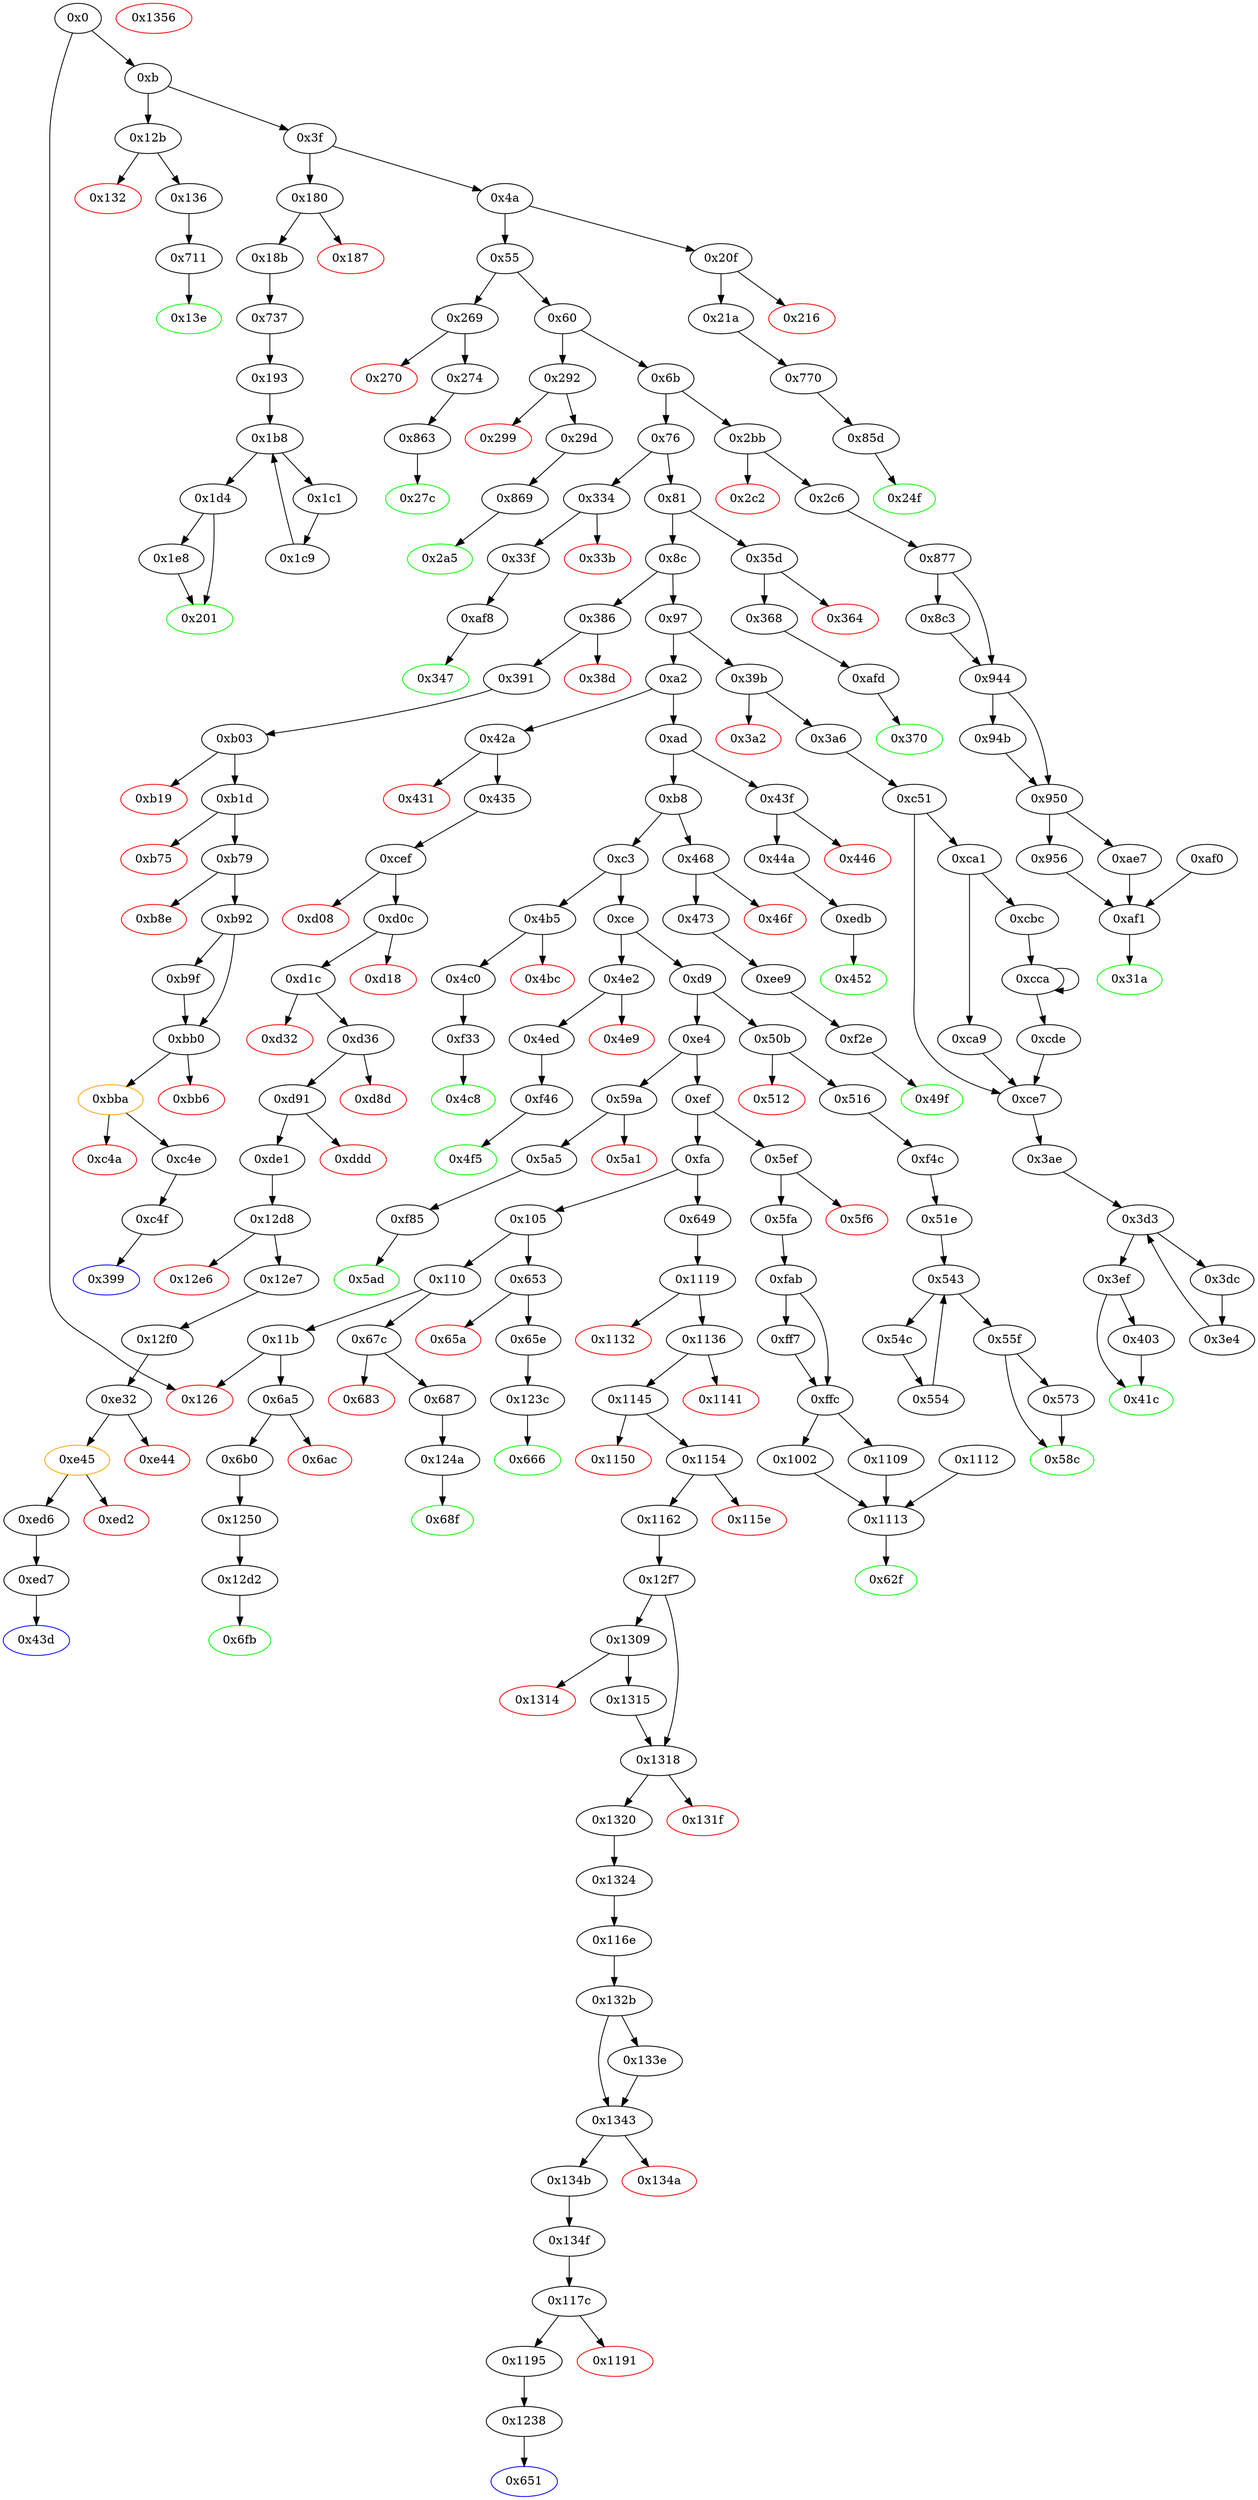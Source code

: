 digraph "" {
"0xd91" [fillcolor=white, id="0xd91", style=filled, tooltip="Block 0xd91\n[0xd91:0xddc]\n---\nPredecessors: [0xd36]\nSuccessors: [0xddd, 0xde1]\n---\n0xd91 JUMPDEST\n0xd92 PUSH1 0x1\n0xd94 PUSH1 0x0\n0xd96 CALLER\n0xd97 PUSH20 0xffffffffffffffffffffffffffffffffffffffff\n0xdac AND\n0xdad PUSH20 0xffffffffffffffffffffffffffffffffffffffff\n0xdc2 AND\n0xdc3 DUP2\n0xdc4 MSTORE\n0xdc5 PUSH1 0x20\n0xdc7 ADD\n0xdc8 SWAP1\n0xdc9 DUP2\n0xdca MSTORE\n0xdcb PUSH1 0x20\n0xdcd ADD\n0xdce PUSH1 0x0\n0xdd0 SHA3\n0xdd1 SLOAD\n0xdd2 SWAP2\n0xdd3 POP\n0xdd4 PUSH1 0x0\n0xdd6 DUP3\n0xdd7 EQ\n0xdd8 ISZERO\n0xdd9 PUSH2 0xde1\n0xddc JUMPI\n---\n0xd91: JUMPDEST \n0xd92: V916 = 0x1\n0xd94: V917 = 0x0\n0xd96: V918 = CALLER\n0xd97: V919 = 0xffffffffffffffffffffffffffffffffffffffff\n0xdac: V920 = AND 0xffffffffffffffffffffffffffffffffffffffff V918\n0xdad: V921 = 0xffffffffffffffffffffffffffffffffffffffff\n0xdc2: V922 = AND 0xffffffffffffffffffffffffffffffffffffffff V920\n0xdc4: M[0x0] = V922\n0xdc5: V923 = 0x20\n0xdc7: V924 = ADD 0x20 0x0\n0xdca: M[0x20] = 0x1\n0xdcb: V925 = 0x20\n0xdcd: V926 = ADD 0x20 0x20\n0xdce: V927 = 0x0\n0xdd0: V928 = SHA3 0x0 0x40\n0xdd1: V929 = S[V928]\n0xdd4: V930 = 0x0\n0xdd7: V931 = EQ V929 0x0\n0xdd8: V932 = ISZERO V931\n0xdd9: V933 = 0xde1\n0xddc: JUMPI 0xde1 V932\n---\nEntry stack: [V10, 0x43d, 0x0, 0x0]\nStack pops: 2\nStack additions: [V929, S0]\nExit stack: [V10, 0x43d, V929, 0x0]\n\nDef sites:\nV10: {0xb.0x33}\n0x43d: {0x435.0x436}\n0x0: {0xcef.0xcf0}\n0x0: {0xcef.0xcf0}\n"];
"0xde1" [fillcolor=white, id="0xde1", style=filled, tooltip="Block 0xde1\n[0xde1:0xe31]\n---\nPredecessors: [0xd91]\nSuccessors: [0x12d8]\n---\n0xde1 JUMPDEST\n0xde2 PUSH1 0x0\n0xde4 PUSH1 0x1\n0xde6 PUSH1 0x0\n0xde8 CALLER\n0xde9 PUSH20 0xffffffffffffffffffffffffffffffffffffffff\n0xdfe AND\n0xdff PUSH20 0xffffffffffffffffffffffffffffffffffffffff\n0xe14 AND\n0xe15 DUP2\n0xe16 MSTORE\n0xe17 PUSH1 0x20\n0xe19 ADD\n0xe1a SWAP1\n0xe1b DUP2\n0xe1c MSTORE\n0xe1d PUSH1 0x20\n0xe1f ADD\n0xe20 PUSH1 0x0\n0xe22 SHA3\n0xe23 DUP2\n0xe24 SWAP1\n0xe25 SSTORE\n0xe26 POP\n0xe27 PUSH2 0xe32\n0xe2a PUSH1 0x0\n0xe2c SLOAD\n0xe2d DUP4\n0xe2e PUSH2 0x12d8\n0xe31 JUMP\n---\n0xde1: JUMPDEST \n0xde2: V935 = 0x0\n0xde4: V936 = 0x1\n0xde6: V937 = 0x0\n0xde8: V938 = CALLER\n0xde9: V939 = 0xffffffffffffffffffffffffffffffffffffffff\n0xdfe: V940 = AND 0xffffffffffffffffffffffffffffffffffffffff V938\n0xdff: V941 = 0xffffffffffffffffffffffffffffffffffffffff\n0xe14: V942 = AND 0xffffffffffffffffffffffffffffffffffffffff V940\n0xe16: M[0x0] = V942\n0xe17: V943 = 0x20\n0xe19: V944 = ADD 0x20 0x0\n0xe1c: M[0x20] = 0x1\n0xe1d: V945 = 0x20\n0xe1f: V946 = ADD 0x20 0x20\n0xe20: V947 = 0x0\n0xe22: V948 = SHA3 0x0 0x40\n0xe25: S[V948] = 0x0\n0xe27: V949 = 0xe32\n0xe2a: V950 = 0x0\n0xe2c: V951 = S[0x0]\n0xe2e: V952 = 0x12d8\n0xe31: JUMP 0x12d8\n---\nEntry stack: [V10, 0x43d, V929, 0x0]\nStack pops: 2\nStack additions: [S1, S0, 0xe32, V951, S1]\nExit stack: [V10, 0x43d, V929, 0x0, 0xe32, V951, V929]\n\nDef sites:\nV10: {0xb.0x33}\n0x43d: {0x435.0x436}\nV929: {0xd91.0xdd1}\n0x0: {0xcef.0xcf0}\n"];
"0x115e" [color=red, fillcolor=white, id="0x115e", style=filled, tooltip="Block 0x115e\n[0x115e:0x1161]\n---\nPredecessors: [0x1154]\nSuccessors: []\n---\n0x115e PUSH1 0x0\n0x1160 DUP1\n0x1161 REVERT\n---\n0x115e: V1134 = 0x0\n0x1161: REVERT 0x0 0x0\n---\nEntry stack: [V10, 0x651, 0x0, 0x0]\nStack pops: 0\nStack additions: []\nExit stack: [V10, 0x651, 0x0, 0x0]\n\nDef sites:\nV10: {0xb.0x33}\n0x651: {0x649.0x64a}\n0x0: {0x1119.0x111a}\n0x0: {0x1119.0x111a}\n"];
"0x1e8" [fillcolor=white, id="0x1e8", style=filled, tooltip="Block 0x1e8\n[0x1e8:0x200]\n---\nPredecessors: [0x1d4]\nSuccessors: [0x201]\n---\n0x1e8 DUP1\n0x1e9 DUP3\n0x1ea SUB\n0x1eb DUP1\n0x1ec MLOAD\n0x1ed PUSH1 0x1\n0x1ef DUP4\n0x1f0 PUSH1 0x20\n0x1f2 SUB\n0x1f3 PUSH2 0x100\n0x1f6 EXP\n0x1f7 SUB\n0x1f8 NOT\n0x1f9 AND\n0x1fa DUP2\n0x1fb MSTORE\n0x1fc PUSH1 0x20\n0x1fe ADD\n0x1ff SWAP2\n0x200 POP\n---\n0x1ea: V127 = SUB V122 V124\n0x1ec: V128 = M[V127]\n0x1ed: V129 = 0x1\n0x1f0: V130 = 0x20\n0x1f2: V131 = SUB 0x20 V124\n0x1f3: V132 = 0x100\n0x1f6: V133 = EXP 0x100 V131\n0x1f7: V134 = SUB V133 0x1\n0x1f8: V135 = NOT V134\n0x1f9: V136 = AND V135 V128\n0x1fb: M[V127] = V136\n0x1fc: V137 = 0x20\n0x1fe: V138 = ADD 0x20 V127\n---\nEntry stack: [V10, 0x193, V523, V102, V102, V122, V124]\nStack pops: 2\nStack additions: [V138, S0]\nExit stack: [V10, 0x193, V523, V102, V102, V138, V124]\n\nDef sites:\nV10: {0xb.0x33}\n0x193: {0x18b.0x18c}\nV523: {0x737.0x73b}\nV102: {0x193.0x196}\nV102: {0x193.0x196}\nV122: {0x1d4.0x1dd}\nV124: {0x1d4.0x1e1}\n"];
"0xcde" [fillcolor=white, id="0xcde", style=filled, tooltip="Block 0xcde\n[0xcde:0xce6]\n---\nPredecessors: [0xcca]\nSuccessors: [0xce7]\n---\n0xcde DUP3\n0xcdf SWAP1\n0xce0 SUB\n0xce1 PUSH1 0x1f\n0xce3 AND\n0xce4 DUP3\n0xce5 ADD\n0xce6 SWAP2\n---\n0xce0: V863 = SUB V860 V851\n0xce1: V864 = 0x1f\n0xce3: V865 = AND 0x1f V863\n0xce5: V866 = ADD V851 V865\n---\nEntry stack: [V10, 0x3ae, V823, 0x3, V814, V851, V858, V860]\nStack pops: 3\nStack additions: [V866, S1, S2]\nExit stack: [V10, 0x3ae, V823, 0x3, V814, V866, V858, V851]\n\nDef sites:\nV10: {0xb.0x33}\n0x3ae: {0x3a6.0x3a7}\nV823: {0xc51.0xc76}\n0x3: {0xc51.0xc52}\nV814: {0xc51.0xc66}\nV851: {0xcbc.0xcbe}\nV858: {0xcca.0xcd2}\nV860: {0xcca.0xcd6}\n"];
"0xae7" [fillcolor=white, id="0xae7", style=filled, tooltip="Block 0xae7\n[0xae7:0xaef]\n---\nPredecessors: [0x950]\nSuccessors: [0xaf1]\n---\n0xae7 JUMPDEST\n0xae8 PUSH1 0x0\n0xaea SWAP1\n0xaeb POP\n0xaec PUSH2 0xaf1\n0xaef JUMP\n---\n0xae7: JUMPDEST \n0xae8: V698 = 0x0\n0xaec: V699 = 0xaf1\n0xaef: JUMP 0xaf1\n---\nEntry stack: [V10, 0x31a, V202, V207, V210, 0x0]\nStack pops: 1\nStack additions: [0x0]\nExit stack: [V10, 0x31a, V202, V207, V210, 0x0]\n\nDef sites:\nV10: {0xb.0x33}\n0x31a: {0x2c6.0x2c7}\nV202: {0x2c6.0x2e4}\nV207: {0x2c6.0x303}\nV210: {0x2c6.0x30c}\n0x0: {0x877.0x878}\n"];
"0x97" [fillcolor=white, id="0x97", style=filled, tooltip="Block 0x97\n[0x97:0xa1]\n---\nPredecessors: [0x8c]\nSuccessors: [0xa2, 0x39b]\n---\n0x97 DUP1\n0x98 PUSH4 0x54fd4d50\n0x9d EQ\n0x9e PUSH2 0x39b\n0xa1 JUMPI\n---\n0x98: V38 = 0x54fd4d50\n0x9d: V39 = EQ 0x54fd4d50 V10\n0x9e: V40 = 0x39b\n0xa1: JUMPI 0x39b V39\n---\nEntry stack: [V10]\nStack pops: 1\nStack additions: [S0]\nExit stack: [V10]\n\nDef sites:\nV10: {0xb.0x33}\n"];
"0x5a5" [fillcolor=white, id="0x5a5", style=filled, tooltip="Block 0x5a5\n[0x5a5:0x5ac]\n---\nPredecessors: [0x59a]\nSuccessors: [0xf85]\n---\n0x5a5 JUMPDEST\n0x5a6 PUSH2 0x5ad\n0x5a9 PUSH2 0xf85\n0x5ac JUMP\n---\n0x5a5: JUMPDEST \n0x5a6: V423 = 0x5ad\n0x5a9: V424 = 0xf85\n0x5ac: JUMP 0xf85\n---\nEntry stack: [V10]\nStack pops: 0\nStack additions: [0x5ad]\nExit stack: [V10, 0x5ad]\n\nDef sites:\nV10: {0xb.0x33}\n"];
"0xed6" [fillcolor=white, id="0xed6", style=filled, tooltip="Block 0xed6\n[0xed6:0xed6]\n---\nPredecessors: [0xe45]\nSuccessors: [0xed7]\n---\n0xed6 JUMPDEST\n---\n0xed6: JUMPDEST \n---\nEntry stack: [V10, 0x43d, V929, V958]\nStack pops: 0\nStack additions: []\nExit stack: [V10, 0x43d, V929, V958]\n\nDef sites:\nV10: {0xb.0x33}\n0x43d: {0x435.0x436}\nV929: {0xd91.0xdd1}\nV958: {0xe45.0xe46}\n"];
"0xe4" [fillcolor=white, id="0xe4", style=filled, tooltip="Block 0xe4\n[0xe4:0xee]\n---\nPredecessors: [0xd9]\nSuccessors: [0xef, 0x59a]\n---\n0xe4 DUP1\n0xe5 PUSH4 0xa81c3bdf\n0xea EQ\n0xeb PUSH2 0x59a\n0xee JUMPI\n---\n0xe5: V59 = 0xa81c3bdf\n0xea: V60 = EQ 0xa81c3bdf V10\n0xeb: V61 = 0x59a\n0xee: JUMPI 0x59a V60\n---\nEntry stack: [V10]\nStack pops: 1\nStack additions: [S0]\nExit stack: [V10]\n\nDef sites:\nV10: {0xb.0x33}\n"];
"0x50b" [fillcolor=white, id="0x50b", style=filled, tooltip="Block 0x50b\n[0x50b:0x511]\n---\nPredecessors: [0xd9]\nSuccessors: [0x512, 0x516]\n---\n0x50b JUMPDEST\n0x50c CALLVALUE\n0x50d ISZERO\n0x50e PUSH2 0x516\n0x511 JUMPI\n---\n0x50b: JUMPDEST \n0x50c: V372 = CALLVALUE\n0x50d: V373 = ISZERO V372\n0x50e: V374 = 0x516\n0x511: JUMPI 0x516 V373\n---\nEntry stack: [V10]\nStack pops: 0\nStack additions: []\nExit stack: [V10]\n\nDef sites:\nV10: {0xb.0x33}\n"];
"0x43f" [fillcolor=white, id="0x43f", style=filled, tooltip="Block 0x43f\n[0x43f:0x445]\n---\nPredecessors: [0xad]\nSuccessors: [0x446, 0x44a]\n---\n0x43f JUMPDEST\n0x440 CALLVALUE\n0x441 ISZERO\n0x442 PUSH2 0x44a\n0x445 JUMPI\n---\n0x43f: JUMPDEST \n0x440: V310 = CALLVALUE\n0x441: V311 = ISZERO V310\n0x442: V312 = 0x44a\n0x445: JUMPI 0x44a V311\n---\nEntry stack: [V10]\nStack pops: 0\nStack additions: []\nExit stack: [V10]\n\nDef sites:\nV10: {0xb.0x33}\n"];
"0x956" [fillcolor=white, id="0x956", style=filled, tooltip="Block 0x956\n[0x956:0xae6]\n---\nPredecessors: [0x950]\nSuccessors: [0xaf1]\n---\n0x956 DUP2\n0x957 PUSH1 0x1\n0x959 PUSH1 0x0\n0x95b DUP6\n0x95c PUSH20 0xffffffffffffffffffffffffffffffffffffffff\n0x971 AND\n0x972 PUSH20 0xffffffffffffffffffffffffffffffffffffffff\n0x987 AND\n0x988 DUP2\n0x989 MSTORE\n0x98a PUSH1 0x20\n0x98c ADD\n0x98d SWAP1\n0x98e DUP2\n0x98f MSTORE\n0x990 PUSH1 0x20\n0x992 ADD\n0x993 PUSH1 0x0\n0x995 SHA3\n0x996 PUSH1 0x0\n0x998 DUP3\n0x999 DUP3\n0x99a SLOAD\n0x99b ADD\n0x99c SWAP3\n0x99d POP\n0x99e POP\n0x99f DUP2\n0x9a0 SWAP1\n0x9a1 SSTORE\n0x9a2 POP\n0x9a3 DUP2\n0x9a4 PUSH1 0x1\n0x9a6 PUSH1 0x0\n0x9a8 DUP7\n0x9a9 PUSH20 0xffffffffffffffffffffffffffffffffffffffff\n0x9be AND\n0x9bf PUSH20 0xffffffffffffffffffffffffffffffffffffffff\n0x9d4 AND\n0x9d5 DUP2\n0x9d6 MSTORE\n0x9d7 PUSH1 0x20\n0x9d9 ADD\n0x9da SWAP1\n0x9db DUP2\n0x9dc MSTORE\n0x9dd PUSH1 0x20\n0x9df ADD\n0x9e0 PUSH1 0x0\n0x9e2 SHA3\n0x9e3 PUSH1 0x0\n0x9e5 DUP3\n0x9e6 DUP3\n0x9e7 SLOAD\n0x9e8 SUB\n0x9e9 SWAP3\n0x9ea POP\n0x9eb POP\n0x9ec DUP2\n0x9ed SWAP1\n0x9ee SSTORE\n0x9ef POP\n0x9f0 DUP2\n0x9f1 PUSH1 0x2\n0x9f3 PUSH1 0x0\n0x9f5 DUP7\n0x9f6 PUSH20 0xffffffffffffffffffffffffffffffffffffffff\n0xa0b AND\n0xa0c PUSH20 0xffffffffffffffffffffffffffffffffffffffff\n0xa21 AND\n0xa22 DUP2\n0xa23 MSTORE\n0xa24 PUSH1 0x20\n0xa26 ADD\n0xa27 SWAP1\n0xa28 DUP2\n0xa29 MSTORE\n0xa2a PUSH1 0x20\n0xa2c ADD\n0xa2d PUSH1 0x0\n0xa2f SHA3\n0xa30 PUSH1 0x0\n0xa32 CALLER\n0xa33 PUSH20 0xffffffffffffffffffffffffffffffffffffffff\n0xa48 AND\n0xa49 PUSH20 0xffffffffffffffffffffffffffffffffffffffff\n0xa5e AND\n0xa5f DUP2\n0xa60 MSTORE\n0xa61 PUSH1 0x20\n0xa63 ADD\n0xa64 SWAP1\n0xa65 DUP2\n0xa66 MSTORE\n0xa67 PUSH1 0x20\n0xa69 ADD\n0xa6a PUSH1 0x0\n0xa6c SHA3\n0xa6d PUSH1 0x0\n0xa6f DUP3\n0xa70 DUP3\n0xa71 SLOAD\n0xa72 SUB\n0xa73 SWAP3\n0xa74 POP\n0xa75 POP\n0xa76 DUP2\n0xa77 SWAP1\n0xa78 SSTORE\n0xa79 POP\n0xa7a DUP3\n0xa7b PUSH20 0xffffffffffffffffffffffffffffffffffffffff\n0xa90 AND\n0xa91 DUP5\n0xa92 PUSH20 0xffffffffffffffffffffffffffffffffffffffff\n0xaa7 AND\n0xaa8 PUSH32 0xddf252ad1be2c89b69c2b068fc378daa952ba7f163c4a11628f55a4df523b3ef\n0xac9 DUP5\n0xaca PUSH1 0x40\n0xacc MLOAD\n0xacd DUP1\n0xace DUP3\n0xacf DUP2\n0xad0 MSTORE\n0xad1 PUSH1 0x20\n0xad3 ADD\n0xad4 SWAP2\n0xad5 POP\n0xad6 POP\n0xad7 PUSH1 0x40\n0xad9 MLOAD\n0xada DUP1\n0xadb SWAP2\n0xadc SUB\n0xadd SWAP1\n0xade LOG3\n0xadf PUSH1 0x1\n0xae1 SWAP1\n0xae2 POP\n0xae3 PUSH2 0xaf1\n0xae6 JUMP\n---\n0x957: V627 = 0x1\n0x959: V628 = 0x0\n0x95c: V629 = 0xffffffffffffffffffffffffffffffffffffffff\n0x971: V630 = AND 0xffffffffffffffffffffffffffffffffffffffff V207\n0x972: V631 = 0xffffffffffffffffffffffffffffffffffffffff\n0x987: V632 = AND 0xffffffffffffffffffffffffffffffffffffffff V630\n0x989: M[0x0] = V632\n0x98a: V633 = 0x20\n0x98c: V634 = ADD 0x20 0x0\n0x98f: M[0x20] = 0x1\n0x990: V635 = 0x20\n0x992: V636 = ADD 0x20 0x20\n0x993: V637 = 0x0\n0x995: V638 = SHA3 0x0 0x40\n0x996: V639 = 0x0\n0x99a: V640 = S[V638]\n0x99b: V641 = ADD V640 V210\n0x9a1: S[V638] = V641\n0x9a4: V642 = 0x1\n0x9a6: V643 = 0x0\n0x9a9: V644 = 0xffffffffffffffffffffffffffffffffffffffff\n0x9be: V645 = AND 0xffffffffffffffffffffffffffffffffffffffff V202\n0x9bf: V646 = 0xffffffffffffffffffffffffffffffffffffffff\n0x9d4: V647 = AND 0xffffffffffffffffffffffffffffffffffffffff V645\n0x9d6: M[0x0] = V647\n0x9d7: V648 = 0x20\n0x9d9: V649 = ADD 0x20 0x0\n0x9dc: M[0x20] = 0x1\n0x9dd: V650 = 0x20\n0x9df: V651 = ADD 0x20 0x20\n0x9e0: V652 = 0x0\n0x9e2: V653 = SHA3 0x0 0x40\n0x9e3: V654 = 0x0\n0x9e7: V655 = S[V653]\n0x9e8: V656 = SUB V655 V210\n0x9ee: S[V653] = V656\n0x9f1: V657 = 0x2\n0x9f3: V658 = 0x0\n0x9f6: V659 = 0xffffffffffffffffffffffffffffffffffffffff\n0xa0b: V660 = AND 0xffffffffffffffffffffffffffffffffffffffff V202\n0xa0c: V661 = 0xffffffffffffffffffffffffffffffffffffffff\n0xa21: V662 = AND 0xffffffffffffffffffffffffffffffffffffffff V660\n0xa23: M[0x0] = V662\n0xa24: V663 = 0x20\n0xa26: V664 = ADD 0x20 0x0\n0xa29: M[0x20] = 0x2\n0xa2a: V665 = 0x20\n0xa2c: V666 = ADD 0x20 0x20\n0xa2d: V667 = 0x0\n0xa2f: V668 = SHA3 0x0 0x40\n0xa30: V669 = 0x0\n0xa32: V670 = CALLER\n0xa33: V671 = 0xffffffffffffffffffffffffffffffffffffffff\n0xa48: V672 = AND 0xffffffffffffffffffffffffffffffffffffffff V670\n0xa49: V673 = 0xffffffffffffffffffffffffffffffffffffffff\n0xa5e: V674 = AND 0xffffffffffffffffffffffffffffffffffffffff V672\n0xa60: M[0x0] = V674\n0xa61: V675 = 0x20\n0xa63: V676 = ADD 0x20 0x0\n0xa66: M[0x20] = V668\n0xa67: V677 = 0x20\n0xa69: V678 = ADD 0x20 0x20\n0xa6a: V679 = 0x0\n0xa6c: V680 = SHA3 0x0 0x40\n0xa6d: V681 = 0x0\n0xa71: V682 = S[V680]\n0xa72: V683 = SUB V682 V210\n0xa78: S[V680] = V683\n0xa7b: V684 = 0xffffffffffffffffffffffffffffffffffffffff\n0xa90: V685 = AND 0xffffffffffffffffffffffffffffffffffffffff V207\n0xa92: V686 = 0xffffffffffffffffffffffffffffffffffffffff\n0xaa7: V687 = AND 0xffffffffffffffffffffffffffffffffffffffff V202\n0xaa8: V688 = 0xddf252ad1be2c89b69c2b068fc378daa952ba7f163c4a11628f55a4df523b3ef\n0xaca: V689 = 0x40\n0xacc: V690 = M[0x40]\n0xad0: M[V690] = V210\n0xad1: V691 = 0x20\n0xad3: V692 = ADD 0x20 V690\n0xad7: V693 = 0x40\n0xad9: V694 = M[0x40]\n0xadc: V695 = SUB V692 V694\n0xade: LOG V694 V695 0xddf252ad1be2c89b69c2b068fc378daa952ba7f163c4a11628f55a4df523b3ef V687 V685\n0xadf: V696 = 0x1\n0xae3: V697 = 0xaf1\n0xae6: JUMP 0xaf1\n---\nEntry stack: [V10, 0x31a, V202, V207, V210, 0x0]\nStack pops: 4\nStack additions: [S3, S2, S1, 0x1]\nExit stack: [V10, 0x31a, V202, V207, V210, 0x1]\n\nDef sites:\nV10: {0xb.0x33}\n0x31a: {0x2c6.0x2c7}\nV202: {0x2c6.0x2e4}\nV207: {0x2c6.0x303}\nV210: {0x2c6.0x30c}\n0x0: {0x877.0x878}\n"];
"0xcca" [fillcolor=white, id="0xcca", style=filled, tooltip="Block 0xcca\n[0xcca:0xcdd]\n---\nPredecessors: [0xcbc, 0xcca]\nSuccessors: [0xcca, 0xcde]\n---\n0xcca JUMPDEST\n0xccb DUP2\n0xccc SLOAD\n0xccd DUP2\n0xcce MSTORE\n0xccf SWAP1\n0xcd0 PUSH1 0x1\n0xcd2 ADD\n0xcd3 SWAP1\n0xcd4 PUSH1 0x20\n0xcd6 ADD\n0xcd7 DUP1\n0xcd8 DUP4\n0xcd9 GT\n0xcda PUSH2 0xcca\n0xcdd JUMPI\n---\n0xcca: JUMPDEST \n0xccc: V856 = S[S1]\n0xcce: M[S0] = V856\n0xcd0: V857 = 0x1\n0xcd2: V858 = ADD 0x1 S1\n0xcd4: V859 = 0x20\n0xcd6: V860 = ADD 0x20 S0\n0xcd9: V861 = GT V851 V860\n0xcda: V862 = 0xcca\n0xcdd: JUMPI 0xcca V861\n---\nEntry stack: [V10, 0x3ae, V823, 0x3, V814, V851, S1, S0]\nStack pops: 3\nStack additions: [S2, V858, V860]\nExit stack: [V10, 0x3ae, V823, 0x3, V814, V851, V858, V860]\n\nDef sites:\nV10: {0xb.0x33}\n0x3ae: {0x3a6.0x3a7}\nV823: {0xc51.0xc76}\n0x3: {0xc51.0xc52}\nV814: {0xc51.0xc66}\nV851: {0xcbc.0xcbe}\nS1: {0xcca.0xcd2, 0xcbc.0xcc8}\nS0: {0xc51.0xc86, 0xcca.0xcd6}\n"];
"0x683" [color=red, fillcolor=white, id="0x683", style=filled, tooltip="Block 0x683\n[0x683:0x686]\n---\nPredecessors: [0x67c]\nSuccessors: []\n---\n0x683 PUSH1 0x0\n0x685 DUP1\n0x686 REVERT\n---\n0x683: V480 = 0x0\n0x686: REVERT 0x0 0x0\n---\nEntry stack: [V10]\nStack pops: 0\nStack additions: []\nExit stack: [V10]\n\nDef sites:\nV10: {0xb.0x33}\n"];
"0x116e" [fillcolor=white, id="0x116e", style=filled, tooltip="Block 0x116e\n[0x116e:0x117b]\n---\nPredecessors: [0x1324]\nSuccessors: [0x132b]\n---\n0x116e JUMPDEST\n0x116f SWAP2\n0x1170 POP\n0x1171 PUSH2 0x117c\n0x1174 PUSH1 0x0\n0x1176 SLOAD\n0x1177 DUP4\n0x1178 PUSH2 0x132b\n0x117b JUMP\n---\n0x116e: JUMPDEST \n0x1171: V1139 = 0x117c\n0x1174: V1140 = 0x0\n0x1176: V1141 = S[0x0]\n0x1178: V1142 = 0x132b\n0x117b: JUMP 0x132b\n---\nEntry stack: [V10, 0x651, 0x0, 0x0, V1220]\nStack pops: 3\nStack additions: [S0, S1, 0x117c, V1141, S0]\nExit stack: [V10, 0x651, V1220, 0x0, 0x117c, V1141, V1220]\n\nDef sites:\nV10: {0xb.0x33}\n0x651: {0x649.0x64a}\n0x0: {0x1119.0x111a}\n0x0: {0x1119.0x111a}\nV1220: {0x12f7.0x12fd}\n"];
"0x1132" [color=red, fillcolor=white, id="0x1132", style=filled, tooltip="Block 0x1132\n[0x1132:0x1135]\n---\nPredecessors: [0x1119]\nSuccessors: []\n---\n0x1132 PUSH1 0x0\n0x1134 DUP1\n0x1135 REVERT\n---\n0x1132: V1114 = 0x0\n0x1135: REVERT 0x0 0x0\n---\nEntry stack: [V10, 0x651, 0x0, 0x0]\nStack pops: 0\nStack additions: []\nExit stack: [V10, 0x651, 0x0, 0x0]\n\nDef sites:\nV10: {0xb.0x33}\n0x651: {0x649.0x64a}\n0x0: {0x1119.0x111a}\n0x0: {0x1119.0x111a}\n"];
"0x543" [fillcolor=white, id="0x543", style=filled, tooltip="Block 0x543\n[0x543:0x54b]\n---\nPredecessors: [0x51e, 0x554]\nSuccessors: [0x54c, 0x55f]\n---\n0x543 JUMPDEST\n0x544 DUP4\n0x545 DUP2\n0x546 LT\n0x547 ISZERO\n0x548 PUSH2 0x55f\n0x54b JUMPI\n---\n0x543: JUMPDEST \n0x546: V390 = LT S0 V386\n0x547: V391 = ISZERO V390\n0x548: V392 = 0x55f\n0x54b: JUMPI 0x55f V391\n---\nEntry stack: [V10, 0x51e, V1017, V379, V379, V385, V388, V386, V386, V385, V388, S0]\nStack pops: 4\nStack additions: [S3, S2, S1, S0]\nExit stack: [V10, 0x51e, V1017, V379, V379, V385, V388, V386, V386, V385, V388, S0]\n\nDef sites:\nV10: {0xb.0x33}\n0x51e: {0x516.0x517}\nV1017: {0xf4c.0xf50}\nV379: {0x51e.0x521}\nV379: {0x51e.0x521}\nV385: {0x51e.0x534}\nV388: {0x51e.0x53c}\nV386: {0x51e.0x538}\nV386: {0x51e.0x538}\nV385: {0x51e.0x534}\nV388: {0x51e.0x53c}\nS0: {0x554.0x558, 0x51e.0x541}\n"];
"0x770" [fillcolor=white, id="0x770", style=filled, tooltip="Block 0x770\n[0x770:0x85c]\n---\nPredecessors: [0x21a]\nSuccessors: [0x85d]\n---\n0x770 JUMPDEST\n0x771 PUSH1 0x0\n0x773 DUP2\n0x774 PUSH1 0x2\n0x776 PUSH1 0x0\n0x778 CALLER\n0x779 PUSH20 0xffffffffffffffffffffffffffffffffffffffff\n0x78e AND\n0x78f PUSH20 0xffffffffffffffffffffffffffffffffffffffff\n0x7a4 AND\n0x7a5 DUP2\n0x7a6 MSTORE\n0x7a7 PUSH1 0x20\n0x7a9 ADD\n0x7aa SWAP1\n0x7ab DUP2\n0x7ac MSTORE\n0x7ad PUSH1 0x20\n0x7af ADD\n0x7b0 PUSH1 0x0\n0x7b2 SHA3\n0x7b3 PUSH1 0x0\n0x7b5 DUP6\n0x7b6 PUSH20 0xffffffffffffffffffffffffffffffffffffffff\n0x7cb AND\n0x7cc PUSH20 0xffffffffffffffffffffffffffffffffffffffff\n0x7e1 AND\n0x7e2 DUP2\n0x7e3 MSTORE\n0x7e4 PUSH1 0x20\n0x7e6 ADD\n0x7e7 SWAP1\n0x7e8 DUP2\n0x7e9 MSTORE\n0x7ea PUSH1 0x20\n0x7ec ADD\n0x7ed PUSH1 0x0\n0x7ef SHA3\n0x7f0 DUP2\n0x7f1 SWAP1\n0x7f2 SSTORE\n0x7f3 POP\n0x7f4 DUP3\n0x7f5 PUSH20 0xffffffffffffffffffffffffffffffffffffffff\n0x80a AND\n0x80b CALLER\n0x80c PUSH20 0xffffffffffffffffffffffffffffffffffffffff\n0x821 AND\n0x822 PUSH32 0x8c5be1e5ebec7d5bd14f71427d1e84f3dd0314c0f7b2291e5b200ac8c7c3b925\n0x843 DUP5\n0x844 PUSH1 0x40\n0x846 MLOAD\n0x847 DUP1\n0x848 DUP3\n0x849 DUP2\n0x84a MSTORE\n0x84b PUSH1 0x20\n0x84d ADD\n0x84e SWAP2\n0x84f POP\n0x850 POP\n0x851 PUSH1 0x40\n0x853 MLOAD\n0x854 DUP1\n0x855 SWAP2\n0x856 SUB\n0x857 SWAP1\n0x858 LOG3\n0x859 PUSH1 0x1\n0x85b SWAP1\n0x85c POP\n---\n0x770: JUMPDEST \n0x771: V530 = 0x0\n0x774: V531 = 0x2\n0x776: V532 = 0x0\n0x778: V533 = CALLER\n0x779: V534 = 0xffffffffffffffffffffffffffffffffffffffff\n0x78e: V535 = AND 0xffffffffffffffffffffffffffffffffffffffff V533\n0x78f: V536 = 0xffffffffffffffffffffffffffffffffffffffff\n0x7a4: V537 = AND 0xffffffffffffffffffffffffffffffffffffffff V535\n0x7a6: M[0x0] = V537\n0x7a7: V538 = 0x20\n0x7a9: V539 = ADD 0x20 0x0\n0x7ac: M[0x20] = 0x2\n0x7ad: V540 = 0x20\n0x7af: V541 = ADD 0x20 0x20\n0x7b0: V542 = 0x0\n0x7b2: V543 = SHA3 0x0 0x40\n0x7b3: V544 = 0x0\n0x7b6: V545 = 0xffffffffffffffffffffffffffffffffffffffff\n0x7cb: V546 = AND 0xffffffffffffffffffffffffffffffffffffffff V150\n0x7cc: V547 = 0xffffffffffffffffffffffffffffffffffffffff\n0x7e1: V548 = AND 0xffffffffffffffffffffffffffffffffffffffff V546\n0x7e3: M[0x0] = V548\n0x7e4: V549 = 0x20\n0x7e6: V550 = ADD 0x20 0x0\n0x7e9: M[0x20] = V543\n0x7ea: V551 = 0x20\n0x7ec: V552 = ADD 0x20 0x20\n0x7ed: V553 = 0x0\n0x7ef: V554 = SHA3 0x0 0x40\n0x7f2: S[V554] = V153\n0x7f5: V555 = 0xffffffffffffffffffffffffffffffffffffffff\n0x80a: V556 = AND 0xffffffffffffffffffffffffffffffffffffffff V150\n0x80b: V557 = CALLER\n0x80c: V558 = 0xffffffffffffffffffffffffffffffffffffffff\n0x821: V559 = AND 0xffffffffffffffffffffffffffffffffffffffff V557\n0x822: V560 = 0x8c5be1e5ebec7d5bd14f71427d1e84f3dd0314c0f7b2291e5b200ac8c7c3b925\n0x844: V561 = 0x40\n0x846: V562 = M[0x40]\n0x84a: M[V562] = V153\n0x84b: V563 = 0x20\n0x84d: V564 = ADD 0x20 V562\n0x851: V565 = 0x40\n0x853: V566 = M[0x40]\n0x856: V567 = SUB V564 V566\n0x858: LOG V566 V567 0x8c5be1e5ebec7d5bd14f71427d1e84f3dd0314c0f7b2291e5b200ac8c7c3b925 V559 V556\n0x859: V568 = 0x1\n---\nEntry stack: [V10, 0x24f, V150, V153]\nStack pops: 2\nStack additions: [S1, S0, 0x1]\nExit stack: [V10, 0x24f, V150, V153, 0x1]\n\nDef sites:\nV10: {0xb.0x33}\n0x24f: {0x21a.0x21b}\nV150: {0x21a.0x238}\nV153: {0x21a.0x241}\n"];
"0x3a6" [fillcolor=white, id="0x3a6", style=filled, tooltip="Block 0x3a6\n[0x3a6:0x3ad]\n---\nPredecessors: [0x39b]\nSuccessors: [0xc51]\n---\n0x3a6 JUMPDEST\n0x3a7 PUSH2 0x3ae\n0x3aa PUSH2 0xc51\n0x3ad JUMP\n---\n0x3a6: JUMPDEST \n0x3a7: V261 = 0x3ae\n0x3aa: V262 = 0xc51\n0x3ad: JUMP 0xc51\n---\nEntry stack: [V10]\nStack pops: 0\nStack additions: [0x3ae]\nExit stack: [V10, 0x3ae]\n\nDef sites:\nV10: {0xb.0x33}\n"];
"0x59a" [fillcolor=white, id="0x59a", style=filled, tooltip="Block 0x59a\n[0x59a:0x5a0]\n---\nPredecessors: [0xe4]\nSuccessors: [0x5a1, 0x5a5]\n---\n0x59a JUMPDEST\n0x59b CALLVALUE\n0x59c ISZERO\n0x59d PUSH2 0x5a5\n0x5a0 JUMPI\n---\n0x59a: JUMPDEST \n0x59b: V419 = CALLVALUE\n0x59c: V420 = ISZERO V419\n0x59d: V421 = 0x5a5\n0x5a0: JUMPI 0x5a5 V420\n---\nEntry stack: [V10]\nStack pops: 0\nStack additions: []\nExit stack: [V10]\n\nDef sites:\nV10: {0xb.0x33}\n"];
"0x446" [color=red, fillcolor=white, id="0x446", style=filled, tooltip="Block 0x446\n[0x446:0x449]\n---\nPredecessors: [0x43f]\nSuccessors: []\n---\n0x446 PUSH1 0x0\n0x448 DUP1\n0x449 REVERT\n---\n0x446: V313 = 0x0\n0x449: REVERT 0x0 0x0\n---\nEntry stack: [V10]\nStack pops: 0\nStack additions: []\nExit stack: [V10]\n\nDef sites:\nV10: {0xb.0x33}\n"];
"0x1309" [fillcolor=white, id="0x1309", style=filled, tooltip="Block 0x1309\n[0x1309:0x1313]\n---\nPredecessors: [0x12f7]\nSuccessors: [0x1314, 0x1315]\n---\n0x1309 POP\n0x130a DUP3\n0x130b DUP5\n0x130c DUP3\n0x130d DUP2\n0x130e ISZERO\n0x130f ISZERO\n0x1310 PUSH2 0x1315\n0x1313 JUMPI\n---\n0x130e: V1224 = ISZERO V1136\n0x130f: V1225 = ISZERO V1224\n0x1310: V1226 = 0x1315\n0x1313: JUMPI 0x1315 V1225\n---\nEntry stack: [V10, 0x651, 0x0, 0x0, 0x116e, V1136, 0x1900, 0x0, V1220, V1222]\nStack pops: 5\nStack additions: [S4, S3, S2, S1, S3, S4, S1]\nExit stack: [V10, 0x651, 0x0, 0x0, 0x116e, V1136, 0x1900, 0x0, V1220, 0x1900, V1136, V1220]\n\nDef sites:\nV10: {0xb.0x33}\n0x651: {0x649.0x64a}\n0x0: {0x1119.0x111a}\n0x0: {0x1119.0x111a}\n0x116e: {0x1162.0x1163}\nV1136: {0x1162.0x1166}\n0x1900: {0x1162.0x1167}\n0x0: {0x12f7.0x12f8}\nV1220: {0x12f7.0x12fd}\nV1222: {0x12f7.0x1303}\n"];
"0x1150" [color=red, fillcolor=white, id="0x1150", style=filled, tooltip="Block 0x1150\n[0x1150:0x1153]\n---\nPredecessors: [0x1145]\nSuccessors: []\n---\n0x1150 PUSH1 0x0\n0x1152 DUP1\n0x1153 REVERT\n---\n0x1150: V1128 = 0x0\n0x1153: REVERT 0x0 0x0\n---\nEntry stack: [V10, 0x651, 0x0, 0x0]\nStack pops: 0\nStack additions: []\nExit stack: [V10, 0x651, 0x0, 0x0]\n\nDef sites:\nV10: {0xb.0x33}\n0x651: {0x649.0x64a}\n0x0: {0x1119.0x111a}\n0x0: {0x1119.0x111a}\n"];
"0x49f" [color=green, fillcolor=white, id="0x49f", style=filled, tooltip="Block 0x49f\n[0x49f:0x4b4]\n---\nPredecessors: [0xf2e]\nSuccessors: []\n---\n0x49f JUMPDEST\n0x4a0 PUSH1 0x40\n0x4a2 MLOAD\n0x4a3 DUP1\n0x4a4 DUP3\n0x4a5 DUP2\n0x4a6 MSTORE\n0x4a7 PUSH1 0x20\n0x4a9 ADD\n0x4aa SWAP2\n0x4ab POP\n0x4ac POP\n0x4ad PUSH1 0x40\n0x4af MLOAD\n0x4b0 DUP1\n0x4b1 SWAP2\n0x4b2 SUB\n0x4b3 SWAP1\n0x4b4 RETURN\n---\n0x49f: JUMPDEST \n0x4a0: V335 = 0x40\n0x4a2: V336 = M[0x40]\n0x4a6: M[V336] = V1005\n0x4a7: V337 = 0x20\n0x4a9: V338 = ADD 0x20 V336\n0x4ad: V339 = 0x40\n0x4af: V340 = M[0x40]\n0x4b2: V341 = SUB V338 V340\n0x4b4: RETURN V340 V341\n---\nEntry stack: [V10, V1005]\nStack pops: 1\nStack additions: []\nExit stack: [V10]\n\nDef sites:\nV10: {0xb.0x33}\nV1005: {0xee9.0xf2b}\n"];
"0x55f" [fillcolor=white, id="0x55f", style=filled, tooltip="Block 0x55f\n[0x55f:0x572]\n---\nPredecessors: [0x543]\nSuccessors: [0x573, 0x58c]\n---\n0x55f JUMPDEST\n0x560 POP\n0x561 POP\n0x562 POP\n0x563 POP\n0x564 SWAP1\n0x565 POP\n0x566 SWAP1\n0x567 DUP2\n0x568 ADD\n0x569 SWAP1\n0x56a PUSH1 0x1f\n0x56c AND\n0x56d DUP1\n0x56e ISZERO\n0x56f PUSH2 0x58c\n0x572 JUMPI\n---\n0x55f: JUMPDEST \n0x568: V399 = ADD V386 V385\n0x56a: V400 = 0x1f\n0x56c: V401 = AND 0x1f V386\n0x56e: V402 = ISZERO V401\n0x56f: V403 = 0x58c\n0x572: JUMPI 0x58c V402\n---\nEntry stack: [V10, 0x51e, V1017, V379, V379, V385, V388, V386, V386, V385, V388, S0]\nStack pops: 7\nStack additions: [V399, V401]\nExit stack: [V10, 0x51e, V1017, V379, V379, V399, V401]\n\nDef sites:\nV10: {0xb.0x33}\n0x51e: {0x516.0x517}\nV1017: {0xf4c.0xf50}\nV379: {0x51e.0x521}\nV379: {0x51e.0x521}\nV385: {0x51e.0x534}\nV388: {0x51e.0x53c}\nV386: {0x51e.0x538}\nV386: {0x51e.0x538}\nV385: {0x51e.0x534}\nV388: {0x51e.0x53c}\nS0: {0x554.0x558, 0x51e.0x541}\n"];
"0xedb" [fillcolor=white, id="0xedb", style=filled, tooltip="Block 0xedb\n[0xedb:0xee8]\n---\nPredecessors: [0x44a]\nSuccessors: [0x452]\n---\n0xedb JUMPDEST\n0xedc PUSH1 0x12\n0xede PUSH1 0xa\n0xee0 EXP\n0xee1 PUSH4 0x59682f00\n0xee6 MUL\n0xee7 DUP2\n0xee8 JUMP\n---\n0xedb: JUMPDEST \n0xedc: V987 = 0x12\n0xede: V988 = 0xa\n0xee0: V989 = EXP 0xa 0x12\n0xee1: V990 = 0x59682f00\n0xee6: V991 = MUL 0x59682f00 0xde0b6b3a7640000\n0xee8: JUMP 0x452\n---\nEntry stack: [V10, 0x452]\nStack pops: 1\nStack additions: [S0, 0x4d8c55aefb8c05b5c000000]\nExit stack: [V10, 0x452, 0x4d8c55aefb8c05b5c000000]\n\nDef sites:\nV10: {0xb.0x33}\n0x452: {0x44a.0x44b}\n"];
"0x44a" [fillcolor=white, id="0x44a", style=filled, tooltip="Block 0x44a\n[0x44a:0x451]\n---\nPredecessors: [0x43f]\nSuccessors: [0xedb]\n---\n0x44a JUMPDEST\n0x44b PUSH2 0x452\n0x44e PUSH2 0xedb\n0x451 JUMP\n---\n0x44a: JUMPDEST \n0x44b: V314 = 0x452\n0x44e: V315 = 0xedb\n0x451: JUMP 0xedb\n---\nEntry stack: [V10]\nStack pops: 0\nStack additions: [0x452]\nExit stack: [V10, 0x452]\n\nDef sites:\nV10: {0xb.0x33}\n"];
"0x274" [fillcolor=white, id="0x274", style=filled, tooltip="Block 0x274\n[0x274:0x27b]\n---\nPredecessors: [0x269]\nSuccessors: [0x863]\n---\n0x274 JUMPDEST\n0x275 PUSH2 0x27c\n0x278 PUSH2 0x863\n0x27b JUMP\n---\n0x274: JUMPDEST \n0x275: V172 = 0x27c\n0x278: V173 = 0x863\n0x27b: JUMP 0x863\n---\nEntry stack: [V10]\nStack pops: 0\nStack additions: [0x27c]\nExit stack: [V10, 0x27c]\n\nDef sites:\nV10: {0xb.0x33}\n"];
"0x435" [fillcolor=white, id="0x435", style=filled, tooltip="Block 0x435\n[0x435:0x43c]\n---\nPredecessors: [0x42a]\nSuccessors: [0xcef]\n---\n0x435 JUMPDEST\n0x436 PUSH2 0x43d\n0x439 PUSH2 0xcef\n0x43c JUMP\n---\n0x435: JUMPDEST \n0x436: V308 = 0x43d\n0x439: V309 = 0xcef\n0x43c: JUMP 0xcef\n---\nEntry stack: [V10]\nStack pops: 0\nStack additions: [0x43d]\nExit stack: [V10, 0x43d]\n\nDef sites:\nV10: {0xb.0x33}\n"];
"0x1b8" [fillcolor=white, id="0x1b8", style=filled, tooltip="Block 0x1b8\n[0x1b8:0x1c0]\n---\nPredecessors: [0x193, 0x1c9]\nSuccessors: [0x1c1, 0x1d4]\n---\n0x1b8 JUMPDEST\n0x1b9 DUP4\n0x1ba DUP2\n0x1bb LT\n0x1bc ISZERO\n0x1bd PUSH2 0x1d4\n0x1c0 JUMPI\n---\n0x1b8: JUMPDEST \n0x1bb: V113 = LT S0 V109\n0x1bc: V114 = ISZERO V113\n0x1bd: V115 = 0x1d4\n0x1c0: JUMPI 0x1d4 V114\n---\nEntry stack: [V10, 0x193, V523, V102, V102, V108, V111, V109, V109, V108, V111, S0]\nStack pops: 4\nStack additions: [S3, S2, S1, S0]\nExit stack: [V10, 0x193, V523, V102, V102, V108, V111, V109, V109, V108, V111, S0]\n\nDef sites:\nV10: {0xb.0x33}\n0x193: {0x18b.0x18c}\nV523: {0x737.0x73b}\nV102: {0x193.0x196}\nV102: {0x193.0x196}\nV108: {0x193.0x1a9}\nV111: {0x193.0x1b1}\nV109: {0x193.0x1ad}\nV109: {0x193.0x1ad}\nV108: {0x193.0x1a9}\nV111: {0x193.0x1b1}\nS0: {0x1c9.0x1cd, 0x193.0x1b6}\n"];
"0x2a5" [color=green, fillcolor=white, id="0x2a5", style=filled, tooltip="Block 0x2a5\n[0x2a5:0x2ba]\n---\nPredecessors: [0x869]\nSuccessors: []\n---\n0x2a5 JUMPDEST\n0x2a6 PUSH1 0x40\n0x2a8 MLOAD\n0x2a9 DUP1\n0x2aa DUP3\n0x2ab DUP2\n0x2ac MSTORE\n0x2ad PUSH1 0x20\n0x2af ADD\n0x2b0 SWAP2\n0x2b1 POP\n0x2b2 POP\n0x2b3 PUSH1 0x40\n0x2b5 MLOAD\n0x2b6 DUP1\n0x2b7 SWAP2\n0x2b8 SUB\n0x2b9 SWAP1\n0x2ba RETURN\n---\n0x2a5: JUMPDEST \n0x2a6: V187 = 0x40\n0x2a8: V188 = M[0x40]\n0x2ac: M[V188] = 0x19d971e4fe8401e74000000\n0x2ad: V189 = 0x20\n0x2af: V190 = ADD 0x20 V188\n0x2b3: V191 = 0x40\n0x2b5: V192 = M[0x40]\n0x2b8: V193 = SUB V190 V192\n0x2ba: RETURN V192 V193\n---\nEntry stack: [V10, 0x2a5, 0x19d971e4fe8401e74000000]\nStack pops: 1\nStack additions: []\nExit stack: [V10, 0x2a5]\n\nDef sites:\nV10: {0xb.0x33}\n0x2a5: {0x29d.0x29e}\n0x19d971e4fe8401e74000000: {0x869.0x874}\n"];
"0x12d8" [fillcolor=white, id="0x12d8", style=filled, tooltip="Block 0x12d8\n[0x12d8:0x12e5]\n---\nPredecessors: [0xde1]\nSuccessors: [0x12e6, 0x12e7]\n---\n0x12d8 JUMPDEST\n0x12d9 PUSH1 0x0\n0x12db DUP1\n0x12dc DUP3\n0x12dd DUP5\n0x12de LT\n0x12df ISZERO\n0x12e0 ISZERO\n0x12e1 ISZERO\n0x12e2 PUSH2 0x12e7\n0x12e5 JUMPI\n---\n0x12d8: JUMPDEST \n0x12d9: V1212 = 0x0\n0x12de: V1213 = LT V951 V929\n0x12df: V1214 = ISZERO V1213\n0x12e0: V1215 = ISZERO V1214\n0x12e1: V1216 = ISZERO V1215\n0x12e2: V1217 = 0x12e7\n0x12e5: JUMPI 0x12e7 V1216\n---\nEntry stack: [V10, 0x43d, V929, 0x0, 0xe32, V951, V929]\nStack pops: 2\nStack additions: [S1, S0, 0x0, 0x0]\nExit stack: [V10, 0x43d, V929, 0x0, 0xe32, V951, V929, 0x0, 0x0]\n\nDef sites:\nV10: {0xb.0x33}\n0x43d: {0x435.0x436}\nV929: {0xd91.0xdd1}\n0x0: {0xcef.0xcf0}\n0xe32: {0xde1.0xe27}\nV951: {0xde1.0xe2c}\nV929: {0xd91.0xdd1}\n"];
"0x3d3" [fillcolor=white, id="0x3d3", style=filled, tooltip="Block 0x3d3\n[0x3d3:0x3db]\n---\nPredecessors: [0x3ae, 0x3e4]\nSuccessors: [0x3dc, 0x3ef]\n---\n0x3d3 JUMPDEST\n0x3d4 DUP4\n0x3d5 DUP2\n0x3d6 LT\n0x3d7 ISZERO\n0x3d8 PUSH2 0x3ef\n0x3db JUMPI\n---\n0x3d3: JUMPDEST \n0x3d6: V275 = LT S0 V271\n0x3d7: V276 = ISZERO V275\n0x3d8: V277 = 0x3ef\n0x3db: JUMPI 0x3ef V276\n---\nEntry stack: [V10, 0x3ae, V823, V264, V264, V270, V273, V271, V271, V270, V273, S0]\nStack pops: 4\nStack additions: [S3, S2, S1, S0]\nExit stack: [V10, 0x3ae, V823, V264, V264, V270, V273, V271, V271, V270, V273, S0]\n\nDef sites:\nV10: {0xb.0x33}\n0x3ae: {0x3a6.0x3a7}\nV823: {0xc51.0xc76}\nV264: {0x3ae.0x3b1}\nV264: {0x3ae.0x3b1}\nV270: {0x3ae.0x3c4}\nV273: {0x3ae.0x3cc}\nV271: {0x3ae.0x3c8}\nV271: {0x3ae.0x3c8}\nV270: {0x3ae.0x3c4}\nV273: {0x3ae.0x3cc}\nS0: {0x3e4.0x3e8, 0x3ae.0x3d1}\n"];
"0xb19" [color=red, fillcolor=white, id="0xb19", style=filled, tooltip="Block 0xb19\n[0xb19:0xb1c]\n---\nPredecessors: [0xb03]\nSuccessors: []\n---\n0xb19 PUSH1 0x0\n0xb1b DUP1\n0xb1c REVERT\n---\n0xb19: V712 = 0x0\n0xb1c: REVERT 0x0 0x0\n---\nEntry stack: [V10, 0x399]\nStack pops: 0\nStack additions: []\nExit stack: [V10, 0x399]\n\nDef sites:\nV10: {0xb.0x33}\n0x399: {0x391.0x392}\n"];
"0x1112" [fillcolor=white, id="0x1112", style=filled, tooltip="Block 0x1112\n[0x1112:0x1112]\n---\nPredecessors: []\nSuccessors: [0x1113]\n---\n0x1112 JUMPDEST\n---\n0x1112: JUMPDEST \n---\nEntry stack: []\nStack pops: 0\nStack additions: []\nExit stack: []\n\nDef sites:\n"];
"0xf85" [fillcolor=white, id="0xf85", style=filled, tooltip="Block 0xf85\n[0xf85:0xfaa]\n---\nPredecessors: [0x5a5]\nSuccessors: [0x5ad]\n---\n0xf85 JUMPDEST\n0xf86 PUSH1 0x4\n0xf88 PUSH1 0x0\n0xf8a SWAP1\n0xf8b SLOAD\n0xf8c SWAP1\n0xf8d PUSH2 0x100\n0xf90 EXP\n0xf91 SWAP1\n0xf92 DIV\n0xf93 PUSH20 0xffffffffffffffffffffffffffffffffffffffff\n0xfa8 AND\n0xfa9 DUP2\n0xfaa JUMP\n---\n0xf85: JUMPDEST \n0xf86: V1024 = 0x4\n0xf88: V1025 = 0x0\n0xf8b: V1026 = S[0x4]\n0xf8d: V1027 = 0x100\n0xf90: V1028 = EXP 0x100 0x0\n0xf92: V1029 = DIV V1026 0x1\n0xf93: V1030 = 0xffffffffffffffffffffffffffffffffffffffff\n0xfa8: V1031 = AND 0xffffffffffffffffffffffffffffffffffffffff V1029\n0xfaa: JUMP 0x5ad\n---\nEntry stack: [V10, 0x5ad]\nStack pops: 1\nStack additions: [S0, V1031]\nExit stack: [V10, 0x5ad, V1031]\n\nDef sites:\nV10: {0xb.0x33}\n0x5ad: {0x5a5.0x5a6}\n"];
"0x299" [color=red, fillcolor=white, id="0x299", style=filled, tooltip="Block 0x299\n[0x299:0x29c]\n---\nPredecessors: [0x292]\nSuccessors: []\n---\n0x299 PUSH1 0x0\n0x29b DUP1\n0x29c REVERT\n---\n0x299: V184 = 0x0\n0x29c: REVERT 0x0 0x0\n---\nEntry stack: [V10]\nStack pops: 0\nStack additions: []\nExit stack: [V10]\n\nDef sites:\nV10: {0xb.0x33}\n"];
"0x126" [color=red, fillcolor=white, id="0x126", style=filled, tooltip="Block 0x126\n[0x126:0x12a]\n---\nPredecessors: [0x0, 0x11b]\nSuccessors: []\n---\n0x126 JUMPDEST\n0x127 PUSH1 0x0\n0x129 DUP1\n0x12a REVERT\n---\n0x126: JUMPDEST \n0x127: V77 = 0x0\n0x12a: REVERT 0x0 0x0\n---\nEntry stack: [V10]\nStack pops: 0\nStack additions: []\nExit stack: [V10]\n\nDef sites:\nV10: {0xb.0x33}\n"];
"0x452" [color=green, fillcolor=white, id="0x452", style=filled, tooltip="Block 0x452\n[0x452:0x467]\n---\nPredecessors: [0xedb]\nSuccessors: []\n---\n0x452 JUMPDEST\n0x453 PUSH1 0x40\n0x455 MLOAD\n0x456 DUP1\n0x457 DUP3\n0x458 DUP2\n0x459 MSTORE\n0x45a PUSH1 0x20\n0x45c ADD\n0x45d SWAP2\n0x45e POP\n0x45f POP\n0x460 PUSH1 0x40\n0x462 MLOAD\n0x463 DUP1\n0x464 SWAP2\n0x465 SUB\n0x466 SWAP1\n0x467 RETURN\n---\n0x452: JUMPDEST \n0x453: V316 = 0x40\n0x455: V317 = M[0x40]\n0x459: M[V317] = 0x4d8c55aefb8c05b5c000000\n0x45a: V318 = 0x20\n0x45c: V319 = ADD 0x20 V317\n0x460: V320 = 0x40\n0x462: V321 = M[0x40]\n0x465: V322 = SUB V319 V321\n0x467: RETURN V321 V322\n---\nEntry stack: [V10, 0x452, 0x4d8c55aefb8c05b5c000000]\nStack pops: 1\nStack additions: []\nExit stack: [V10, 0x452]\n\nDef sites:\nV10: {0xb.0x33}\n0x452: {0x44a.0x44b}\n0x4d8c55aefb8c05b5c000000: {0xedb.0xee6}\n"];
"0x33f" [fillcolor=white, id="0x33f", style=filled, tooltip="Block 0x33f\n[0x33f:0x346]\n---\nPredecessors: [0x334]\nSuccessors: [0xaf8]\n---\n0x33f JUMPDEST\n0x340 PUSH2 0x347\n0x343 PUSH2 0xaf8\n0x346 JUMP\n---\n0x33f: JUMPDEST \n0x340: V229 = 0x347\n0x343: V230 = 0xaf8\n0x346: JUMP 0xaf8\n---\nEntry stack: [V10]\nStack pops: 0\nStack additions: [0x347]\nExit stack: [V10, 0x347]\n\nDef sites:\nV10: {0xb.0x33}\n"];
"0x4f5" [color=green, fillcolor=white, id="0x4f5", style=filled, tooltip="Block 0x4f5\n[0x4f5:0x50a]\n---\nPredecessors: [0xf46]\nSuccessors: []\n---\n0x4f5 JUMPDEST\n0x4f6 PUSH1 0x40\n0x4f8 MLOAD\n0x4f9 DUP1\n0x4fa DUP3\n0x4fb DUP2\n0x4fc MSTORE\n0x4fd PUSH1 0x20\n0x4ff ADD\n0x500 SWAP2\n0x501 POP\n0x502 POP\n0x503 PUSH1 0x40\n0x505 MLOAD\n0x506 DUP1\n0x507 SWAP2\n0x508 SUB\n0x509 SWAP1\n0x50a RETURN\n---\n0x4f5: JUMPDEST \n0x4f6: V365 = 0x40\n0x4f8: V366 = M[0x40]\n0x4fc: M[V366] = V1015\n0x4fd: V367 = 0x20\n0x4ff: V368 = ADD 0x20 V366\n0x503: V369 = 0x40\n0x505: V370 = M[0x40]\n0x508: V371 = SUB V368 V370\n0x50a: RETURN V370 V371\n---\nEntry stack: [V10, 0x4f5, V1015]\nStack pops: 1\nStack additions: []\nExit stack: [V10, 0x4f5]\n\nDef sites:\nV10: {0xb.0x33}\n0x4f5: {0x4ed.0x4ee}\nV1015: {0xf46.0xf49}\n"];
"0x1141" [color=red, fillcolor=white, id="0x1141", style=filled, tooltip="Block 0x1141\n[0x1141:0x1144]\n---\nPredecessors: [0x1136]\nSuccessors: []\n---\n0x1141 PUSH1 0x0\n0x1143 DUP1\n0x1144 REVERT\n---\n0x1141: V1121 = 0x0\n0x1144: REVERT 0x0 0x0\n---\nEntry stack: [V10, 0x651, 0x0, 0x0]\nStack pops: 0\nStack additions: []\nExit stack: [V10, 0x651, 0x0, 0x0]\n\nDef sites:\nV10: {0xb.0x33}\n0x651: {0x649.0x64a}\n0x0: {0x1119.0x111a}\n0x0: {0x1119.0x111a}\n"];
"0x68f" [color=green, fillcolor=white, id="0x68f", style=filled, tooltip="Block 0x68f\n[0x68f:0x6a4]\n---\nPredecessors: [0x124a]\nSuccessors: []\n---\n0x68f JUMPDEST\n0x690 PUSH1 0x40\n0x692 MLOAD\n0x693 DUP1\n0x694 DUP3\n0x695 DUP2\n0x696 MSTORE\n0x697 PUSH1 0x20\n0x699 ADD\n0x69a SWAP2\n0x69b POP\n0x69c POP\n0x69d PUSH1 0x40\n0x69f MLOAD\n0x6a0 DUP1\n0x6a1 SWAP2\n0x6a2 SUB\n0x6a3 SWAP1\n0x6a4 RETURN\n---\n0x68f: JUMPDEST \n0x690: V483 = 0x40\n0x692: V484 = M[0x40]\n0x696: M[V484] = V1186\n0x697: V485 = 0x20\n0x699: V486 = ADD 0x20 V484\n0x69d: V487 = 0x40\n0x69f: V488 = M[0x40]\n0x6a2: V489 = SUB V486 V488\n0x6a4: RETURN V488 V489\n---\nEntry stack: [V10, 0x68f, V1186]\nStack pops: 1\nStack additions: []\nExit stack: [V10, 0x68f]\n\nDef sites:\nV10: {0xb.0x33}\n0x68f: {0x687.0x688}\nV1186: {0x124a.0x124d}\n"];
"0x1119" [fillcolor=white, id="0x1119", style=filled, tooltip="Block 0x1119\n[0x1119:0x1131]\n---\nPredecessors: [0x649]\nSuccessors: [0x1132, 0x1136]\n---\n0x1119 JUMPDEST\n0x111a PUSH1 0x0\n0x111c DUP1\n0x111d PUSH1 0x5\n0x111f PUSH1 0x14\n0x1121 SWAP1\n0x1122 SLOAD\n0x1123 SWAP1\n0x1124 PUSH2 0x100\n0x1127 EXP\n0x1128 SWAP1\n0x1129 DIV\n0x112a PUSH1 0xff\n0x112c AND\n0x112d ISZERO\n0x112e PUSH2 0x1136\n0x1131 JUMPI\n---\n0x1119: JUMPDEST \n0x111a: V1103 = 0x0\n0x111d: V1104 = 0x5\n0x111f: V1105 = 0x14\n0x1122: V1106 = S[0x5]\n0x1124: V1107 = 0x100\n0x1127: V1108 = EXP 0x100 0x14\n0x1129: V1109 = DIV V1106 0x10000000000000000000000000000000000000000\n0x112a: V1110 = 0xff\n0x112c: V1111 = AND 0xff V1109\n0x112d: V1112 = ISZERO V1111\n0x112e: V1113 = 0x1136\n0x1131: JUMPI 0x1136 V1112\n---\nEntry stack: [V10, 0x651]\nStack pops: 0\nStack additions: [0x0, 0x0]\nExit stack: [V10, 0x651, 0x0, 0x0]\n\nDef sites:\nV10: {0xb.0x33}\n0x651: {0x649.0x64a}\n"];
"0x6fb" [color=green, fillcolor=white, id="0x6fb", style=filled, tooltip="Block 0x6fb\n[0x6fb:0x710]\n---\nPredecessors: [0x12d2]\nSuccessors: []\n---\n0x6fb JUMPDEST\n0x6fc PUSH1 0x40\n0x6fe MLOAD\n0x6ff DUP1\n0x700 DUP3\n0x701 DUP2\n0x702 MSTORE\n0x703 PUSH1 0x20\n0x705 ADD\n0x706 SWAP2\n0x707 POP\n0x708 POP\n0x709 PUSH1 0x40\n0x70b MLOAD\n0x70c DUP1\n0x70d SWAP2\n0x70e SUB\n0x70f SWAP1\n0x710 RETURN\n---\n0x6fb: JUMPDEST \n0x6fc: V507 = 0x40\n0x6fe: V508 = M[0x40]\n0x702: M[V508] = V1211\n0x703: V509 = 0x20\n0x705: V510 = ADD 0x20 V508\n0x709: V511 = 0x40\n0x70b: V512 = M[0x40]\n0x70e: V513 = SUB V510 V512\n0x710: RETURN V512 V513\n---\nEntry stack: [V10, V1211]\nStack pops: 1\nStack additions: []\nExit stack: [V10]\n\nDef sites:\nV10: {0xb.0x33}\nV1211: {0x1250.0x12cf}\n"];
"0x134b" [fillcolor=white, id="0x134b", style=filled, tooltip="Block 0x134b\n[0x134b:0x134e]\n---\nPredecessors: [0x1343]\nSuccessors: [0x134f]\n---\n0x134b JUMPDEST\n0x134c DUP1\n0x134d SWAP2\n0x134e POP\n---\n0x134b: JUMPDEST \n---\nEntry stack: [V10, 0x651, V1220, 0x0, 0x117c, V1141, V1220, 0x0, V1233]\nStack pops: 2\nStack additions: [S0, S0]\nExit stack: [V10, 0x651, V1220, 0x0, 0x117c, V1141, V1220, V1233, V1233]\n\nDef sites:\nV10: {0xb.0x33}\n0x651: {0x649.0x64a}\nV1220: {0x12f7.0x12fd}\n0x0: {0x1119.0x111a}\n0x117c: {0x116e.0x1171}\nV1141: {0x116e.0x1176}\nV1220: {0x12f7.0x12fd}\n0x0: {0x132b.0x132c}\nV1233: {0x132b.0x1331}\n"];
"0x6b" [fillcolor=white, id="0x6b", style=filled, tooltip="Block 0x6b\n[0x6b:0x75]\n---\nPredecessors: [0x60]\nSuccessors: [0x76, 0x2bb]\n---\n0x6b DUP1\n0x6c PUSH4 0x23b872dd\n0x71 EQ\n0x72 PUSH2 0x2bb\n0x75 JUMPI\n---\n0x6c: V26 = 0x23b872dd\n0x71: V27 = EQ 0x23b872dd V10\n0x72: V28 = 0x2bb\n0x75: JUMPI 0x2bb V27\n---\nEntry stack: [V10]\nStack pops: 1\nStack additions: [S0]\nExit stack: [V10]\n\nDef sites:\nV10: {0xb.0x33}\n"];
"0x2c6" [fillcolor=white, id="0x2c6", style=filled, tooltip="Block 0x2c6\n[0x2c6:0x319]\n---\nPredecessors: [0x2bb]\nSuccessors: [0x877]\n---\n0x2c6 JUMPDEST\n0x2c7 PUSH2 0x31a\n0x2ca PUSH1 0x4\n0x2cc DUP1\n0x2cd DUP1\n0x2ce CALLDATALOAD\n0x2cf PUSH20 0xffffffffffffffffffffffffffffffffffffffff\n0x2e4 AND\n0x2e5 SWAP1\n0x2e6 PUSH1 0x20\n0x2e8 ADD\n0x2e9 SWAP1\n0x2ea SWAP2\n0x2eb SWAP1\n0x2ec DUP1\n0x2ed CALLDATALOAD\n0x2ee PUSH20 0xffffffffffffffffffffffffffffffffffffffff\n0x303 AND\n0x304 SWAP1\n0x305 PUSH1 0x20\n0x307 ADD\n0x308 SWAP1\n0x309 SWAP2\n0x30a SWAP1\n0x30b DUP1\n0x30c CALLDATALOAD\n0x30d SWAP1\n0x30e PUSH1 0x20\n0x310 ADD\n0x311 SWAP1\n0x312 SWAP2\n0x313 SWAP1\n0x314 POP\n0x315 POP\n0x316 PUSH2 0x877\n0x319 JUMP\n---\n0x2c6: JUMPDEST \n0x2c7: V198 = 0x31a\n0x2ca: V199 = 0x4\n0x2ce: V200 = CALLDATALOAD 0x4\n0x2cf: V201 = 0xffffffffffffffffffffffffffffffffffffffff\n0x2e4: V202 = AND 0xffffffffffffffffffffffffffffffffffffffff V200\n0x2e6: V203 = 0x20\n0x2e8: V204 = ADD 0x20 0x4\n0x2ed: V205 = CALLDATALOAD 0x24\n0x2ee: V206 = 0xffffffffffffffffffffffffffffffffffffffff\n0x303: V207 = AND 0xffffffffffffffffffffffffffffffffffffffff V205\n0x305: V208 = 0x20\n0x307: V209 = ADD 0x20 0x24\n0x30c: V210 = CALLDATALOAD 0x44\n0x30e: V211 = 0x20\n0x310: V212 = ADD 0x20 0x44\n0x316: V213 = 0x877\n0x319: JUMP 0x877\n---\nEntry stack: [V10]\nStack pops: 0\nStack additions: [0x31a, V202, V207, V210]\nExit stack: [V10, 0x31a, V202, V207, V210]\n\nDef sites:\nV10: {0xb.0x33}\n"];
"0x1343" [fillcolor=white, id="0x1343", style=filled, tooltip="Block 0x1343\n[0x1343:0x1349]\n---\nPredecessors: [0x132b, 0x133e]\nSuccessors: [0x134a, 0x134b]\n---\n0x1343 JUMPDEST\n0x1344 ISZERO\n0x1345 ISZERO\n0x1346 PUSH2 0x134b\n0x1349 JUMPI\n---\n0x1343: JUMPDEST \n0x1344: V1240 = ISZERO S0\n0x1345: V1241 = ISZERO V1240\n0x1346: V1242 = 0x134b\n0x1349: JUMPI 0x134b V1241\n---\nEntry stack: [V10, 0x651, V1220, 0x0, 0x117c, V1141, V1220, 0x0, V1233, S0]\nStack pops: 1\nStack additions: []\nExit stack: [V10, 0x651, V1220, 0x0, 0x117c, V1141, V1220, 0x0, V1233]\n\nDef sites:\nV10: {0xb.0x33}\n0x651: {0x649.0x64a}\nV1220: {0x12f7.0x12fd}\n0x0: {0x1119.0x111a}\n0x117c: {0x116e.0x1171}\nV1141: {0x116e.0x1176}\nV1220: {0x12f7.0x12fd}\n0x0: {0x132b.0x132c}\nV1233: {0x132b.0x1331}\nS0: {0x132b.0x1337, 0x133e.0x1342}\n"];
"0xee9" [fillcolor=white, id="0xee9", style=filled, tooltip="Block 0xee9\n[0xee9:0xf2d]\n---\nPredecessors: [0x473]\nSuccessors: [0xf2e]\n---\n0xee9 JUMPDEST\n0xeea PUSH1 0x0\n0xeec PUSH1 0x1\n0xeee PUSH1 0x0\n0xef0 DUP4\n0xef1 PUSH20 0xffffffffffffffffffffffffffffffffffffffff\n0xf06 AND\n0xf07 PUSH20 0xffffffffffffffffffffffffffffffffffffffff\n0xf1c AND\n0xf1d DUP2\n0xf1e MSTORE\n0xf1f PUSH1 0x20\n0xf21 ADD\n0xf22 SWAP1\n0xf23 DUP2\n0xf24 MSTORE\n0xf25 PUSH1 0x20\n0xf27 ADD\n0xf28 PUSH1 0x0\n0xf2a SHA3\n0xf2b SLOAD\n0xf2c SWAP1\n0xf2d POP\n---\n0xee9: JUMPDEST \n0xeea: V992 = 0x0\n0xeec: V993 = 0x1\n0xeee: V994 = 0x0\n0xef1: V995 = 0xffffffffffffffffffffffffffffffffffffffff\n0xf06: V996 = AND 0xffffffffffffffffffffffffffffffffffffffff V331\n0xf07: V997 = 0xffffffffffffffffffffffffffffffffffffffff\n0xf1c: V998 = AND 0xffffffffffffffffffffffffffffffffffffffff V996\n0xf1e: M[0x0] = V998\n0xf1f: V999 = 0x20\n0xf21: V1000 = ADD 0x20 0x0\n0xf24: M[0x20] = 0x1\n0xf25: V1001 = 0x20\n0xf27: V1002 = ADD 0x20 0x20\n0xf28: V1003 = 0x0\n0xf2a: V1004 = SHA3 0x0 0x40\n0xf2b: V1005 = S[V1004]\n---\nEntry stack: [V10, 0x49f, V331]\nStack pops: 1\nStack additions: [S0, V1005]\nExit stack: [V10, 0x49f, V331, V1005]\n\nDef sites:\nV10: {0xb.0x33}\n0x49f: {0x473.0x474}\nV331: {0x473.0x491}\n"];
"0x27c" [color=green, fillcolor=white, id="0x27c", style=filled, tooltip="Block 0x27c\n[0x27c:0x291]\n---\nPredecessors: [0x863]\nSuccessors: []\n---\n0x27c JUMPDEST\n0x27d PUSH1 0x40\n0x27f MLOAD\n0x280 DUP1\n0x281 DUP3\n0x282 DUP2\n0x283 MSTORE\n0x284 PUSH1 0x20\n0x286 ADD\n0x287 SWAP2\n0x288 POP\n0x289 POP\n0x28a PUSH1 0x40\n0x28c MLOAD\n0x28d DUP1\n0x28e SWAP2\n0x28f SUB\n0x290 SWAP1\n0x291 RETURN\n---\n0x27c: JUMPDEST \n0x27d: V174 = 0x40\n0x27f: V175 = M[0x40]\n0x283: M[V175] = V570\n0x284: V176 = 0x20\n0x286: V177 = ADD 0x20 V175\n0x28a: V178 = 0x40\n0x28c: V179 = M[0x40]\n0x28f: V180 = SUB V177 V179\n0x291: RETURN V179 V180\n---\nEntry stack: [V10, 0x27c, V570]\nStack pops: 1\nStack additions: []\nExit stack: [V10, 0x27c]\n\nDef sites:\nV10: {0xb.0x33}\n0x27c: {0x274.0x275}\nV570: {0x863.0x866}\n"];
"0x11b" [fillcolor=white, id="0x11b", style=filled, tooltip="Block 0x11b\n[0x11b:0x125]\n---\nPredecessors: [0x110]\nSuccessors: [0x126, 0x6a5]\n---\n0x11b DUP1\n0x11c PUSH4 0xdd62ed3e\n0x121 EQ\n0x122 PUSH2 0x6a5\n0x125 JUMPI\n---\n0x11c: V74 = 0xdd62ed3e\n0x121: V75 = EQ 0xdd62ed3e V10\n0x122: V76 = 0x6a5\n0x125: JUMPI 0x6a5 V75\n---\nEntry stack: [V10]\nStack pops: 1\nStack additions: [S0]\nExit stack: [V10]\n\nDef sites:\nV10: {0xb.0x33}\n"];
"0xc4f" [fillcolor=white, id="0xc4f", style=filled, tooltip="Block 0xc4f\n[0xc4f:0xc50]\n---\nPredecessors: [0xc4e]\nSuccessors: [0x399]\n---\n0xc4f JUMPDEST\n0xc50 JUMP\n---\n0xc4f: JUMPDEST \n0xc50: JUMP 0x399\n---\nEntry stack: [V10, 0x399]\nStack pops: 1\nStack additions: []\nExit stack: [V10]\n\nDef sites:\nV10: {0xb.0x33}\n0x399: {0x391.0x392}\n"];
"0xd36" [fillcolor=white, id="0xd36", style=filled, tooltip="Block 0xd36\n[0xd36:0xd8c]\n---\nPredecessors: [0xd1c]\nSuccessors: [0xd8d, 0xd91]\n---\n0xd36 JUMPDEST\n0xd37 PUSH1 0x5\n0xd39 PUSH1 0x0\n0xd3b SWAP1\n0xd3c SLOAD\n0xd3d SWAP1\n0xd3e PUSH2 0x100\n0xd41 EXP\n0xd42 SWAP1\n0xd43 DIV\n0xd44 PUSH20 0xffffffffffffffffffffffffffffffffffffffff\n0xd59 AND\n0xd5a PUSH20 0xffffffffffffffffffffffffffffffffffffffff\n0xd6f AND\n0xd70 CALLER\n0xd71 PUSH20 0xffffffffffffffffffffffffffffffffffffffff\n0xd86 AND\n0xd87 EQ\n0xd88 ISZERO\n0xd89 PUSH2 0xd91\n0xd8c JUMPI\n---\n0xd36: JUMPDEST \n0xd37: V899 = 0x5\n0xd39: V900 = 0x0\n0xd3c: V901 = S[0x5]\n0xd3e: V902 = 0x100\n0xd41: V903 = EXP 0x100 0x0\n0xd43: V904 = DIV V901 0x1\n0xd44: V905 = 0xffffffffffffffffffffffffffffffffffffffff\n0xd59: V906 = AND 0xffffffffffffffffffffffffffffffffffffffff V904\n0xd5a: V907 = 0xffffffffffffffffffffffffffffffffffffffff\n0xd6f: V908 = AND 0xffffffffffffffffffffffffffffffffffffffff V906\n0xd70: V909 = CALLER\n0xd71: V910 = 0xffffffffffffffffffffffffffffffffffffffff\n0xd86: V911 = AND 0xffffffffffffffffffffffffffffffffffffffff V909\n0xd87: V912 = EQ V911 V908\n0xd88: V913 = ISZERO V912\n0xd89: V914 = 0xd91\n0xd8c: JUMPI 0xd91 V913\n---\nEntry stack: [V10, 0x43d, 0x0, 0x0]\nStack pops: 0\nStack additions: []\nExit stack: [V10, 0x43d, 0x0, 0x0]\n\nDef sites:\nV10: {0xb.0x33}\n0x43d: {0x435.0x436}\n0x0: {0xcef.0xcf0}\n0x0: {0xcef.0xcf0}\n"];
"0xef" [fillcolor=white, id="0xef", style=filled, tooltip="Block 0xef\n[0xef:0xf9]\n---\nPredecessors: [0xe4]\nSuccessors: [0xfa, 0x5ef]\n---\n0xef DUP1\n0xf0 PUSH4 0xa9059cbb\n0xf5 EQ\n0xf6 PUSH2 0x5ef\n0xf9 JUMPI\n---\n0xf0: V62 = 0xa9059cbb\n0xf5: V63 = EQ 0xa9059cbb V10\n0xf6: V64 = 0x5ef\n0xf9: JUMPI 0x5ef V63\n---\nEntry stack: [V10]\nStack pops: 1\nStack additions: [S0]\nExit stack: [V10]\n\nDef sites:\nV10: {0xb.0x33}\n"];
"0xd9" [fillcolor=white, id="0xd9", style=filled, tooltip="Block 0xd9\n[0xd9:0xe3]\n---\nPredecessors: [0xce]\nSuccessors: [0xe4, 0x50b]\n---\n0xd9 DUP1\n0xda PUSH4 0x95d89b41\n0xdf EQ\n0xe0 PUSH2 0x50b\n0xe3 JUMPI\n---\n0xda: V56 = 0x95d89b41\n0xdf: V57 = EQ 0x95d89b41 V10\n0xe0: V58 = 0x50b\n0xe3: JUMPI 0x50b V57\n---\nEntry stack: [V10]\nStack pops: 1\nStack additions: [S0]\nExit stack: [V10]\n\nDef sites:\nV10: {0xb.0x33}\n"];
"0xb03" [fillcolor=white, id="0xb03", style=filled, tooltip="Block 0xb03\n[0xb03:0xb18]\n---\nPredecessors: [0x391]\nSuccessors: [0xb19, 0xb1d]\n---\n0xb03 JUMPDEST\n0xb04 PUSH1 0x5\n0xb06 PUSH1 0x14\n0xb08 SWAP1\n0xb09 SLOAD\n0xb0a SWAP1\n0xb0b PUSH2 0x100\n0xb0e EXP\n0xb0f SWAP1\n0xb10 DIV\n0xb11 PUSH1 0xff\n0xb13 AND\n0xb14 ISZERO\n0xb15 PUSH2 0xb1d\n0xb18 JUMPI\n---\n0xb03: JUMPDEST \n0xb04: V702 = 0x5\n0xb06: V703 = 0x14\n0xb09: V704 = S[0x5]\n0xb0b: V705 = 0x100\n0xb0e: V706 = EXP 0x100 0x14\n0xb10: V707 = DIV V704 0x10000000000000000000000000000000000000000\n0xb11: V708 = 0xff\n0xb13: V709 = AND 0xff V707\n0xb14: V710 = ISZERO V709\n0xb15: V711 = 0xb1d\n0xb18: JUMPI 0xb1d V710\n---\nEntry stack: [V10, 0x399]\nStack pops: 0\nStack additions: []\nExit stack: [V10, 0x399]\n\nDef sites:\nV10: {0xb.0x33}\n0x399: {0x391.0x392}\n"];
"0xb8e" [color=red, fillcolor=white, id="0xb8e", style=filled, tooltip="Block 0xb8e\n[0xb8e:0xb91]\n---\nPredecessors: [0xb79]\nSuccessors: []\n---\n0xb8e PUSH1 0x0\n0xb90 DUP1\n0xb91 REVERT\n---\n0xb8e: V741 = 0x0\n0xb91: REVERT 0x0 0x0\n---\nEntry stack: [V10, 0x399]\nStack pops: 0\nStack additions: []\nExit stack: [V10, 0x399]\n\nDef sites:\nV10: {0xb.0x33}\n0x399: {0x391.0x392}\n"];
"0x55" [fillcolor=white, id="0x55", style=filled, tooltip="Block 0x55\n[0x55:0x5f]\n---\nPredecessors: [0x4a]\nSuccessors: [0x60, 0x269]\n---\n0x55 DUP1\n0x56 PUSH4 0x18160ddd\n0x5b EQ\n0x5c PUSH2 0x269\n0x5f JUMPI\n---\n0x56: V20 = 0x18160ddd\n0x5b: V21 = EQ 0x18160ddd V10\n0x5c: V22 = 0x269\n0x5f: JUMPI 0x269 V21\n---\nEntry stack: [V10]\nStack pops: 1\nStack additions: [S0]\nExit stack: [V10]\n\nDef sites:\nV10: {0xb.0x33}\n"];
"0xaf1" [fillcolor=white, id="0xaf1", style=filled, tooltip="Block 0xaf1\n[0xaf1:0xaf7]\n---\nPredecessors: [0x956, 0xae7, 0xaf0]\nSuccessors: [0x31a]\n---\n0xaf1 JUMPDEST\n0xaf2 SWAP4\n0xaf3 SWAP3\n0xaf4 POP\n0xaf5 POP\n0xaf6 POP\n0xaf7 JUMP\n---\n0xaf1: JUMPDEST \n0xaf7: JUMP 0x31a\n---\nEntry stack: [V10, 0x31a, V202, V207, V210, {0x0, 0x1}]\nStack pops: 5\nStack additions: [S0]\nExit stack: [V10, {0x0, 0x1}]\n\nDef sites:\nV10: {0xb.0x33}\n0x31a: {0x2c6.0x2c7}\nV202: {0x2c6.0x2e4}\nV207: {0x2c6.0x303}\nV210: {0x2c6.0x30c}\n{0x0, 0x1}: {0xae7.0xae8, 0x956.0xadf}\n"];
"0x4a" [fillcolor=white, id="0x4a", style=filled, tooltip="Block 0x4a\n[0x4a:0x54]\n---\nPredecessors: [0x3f]\nSuccessors: [0x55, 0x20f]\n---\n0x4a DUP1\n0x4b PUSH4 0x95ea7b3\n0x50 EQ\n0x51 PUSH2 0x20f\n0x54 JUMPI\n---\n0x4b: V17 = 0x95ea7b3\n0x50: V18 = EQ 0x95ea7b3 V10\n0x51: V19 = 0x20f\n0x54: JUMPI 0x20f V18\n---\nEntry stack: [V10]\nStack pops: 1\nStack additions: [S0]\nExit stack: [V10]\n\nDef sites:\nV10: {0xb.0x33}\n"];
"0xd8d" [color=red, fillcolor=white, id="0xd8d", style=filled, tooltip="Block 0xd8d\n[0xd8d:0xd90]\n---\nPredecessors: [0xd36]\nSuccessors: []\n---\n0xd8d PUSH1 0x0\n0xd8f DUP1\n0xd90 REVERT\n---\n0xd8d: V915 = 0x0\n0xd90: REVERT 0x0 0x0\n---\nEntry stack: [V10, 0x43d, 0x0, 0x0]\nStack pops: 0\nStack additions: []\nExit stack: [V10, 0x43d, 0x0, 0x0]\n\nDef sites:\nV10: {0xb.0x33}\n0x43d: {0x435.0x436}\n0x0: {0xcef.0xcf0}\n0x0: {0xcef.0xcf0}\n"];
"0x65a" [color=red, fillcolor=white, id="0x65a", style=filled, tooltip="Block 0x65a\n[0x65a:0x65d]\n---\nPredecessors: [0x653]\nSuccessors: []\n---\n0x65a PUSH1 0x0\n0x65c DUP1\n0x65d REVERT\n---\n0x65a: V467 = 0x0\n0x65d: REVERT 0x0 0x0\n---\nEntry stack: [V10]\nStack pops: 0\nStack additions: []\nExit stack: [V10]\n\nDef sites:\nV10: {0xb.0x33}\n"];
"0x3ae" [fillcolor=white, id="0x3ae", style=filled, tooltip="Block 0x3ae\n[0x3ae:0x3d2]\n---\nPredecessors: [0xce7]\nSuccessors: [0x3d3]\n---\n0x3ae JUMPDEST\n0x3af PUSH1 0x40\n0x3b1 MLOAD\n0x3b2 DUP1\n0x3b3 DUP1\n0x3b4 PUSH1 0x20\n0x3b6 ADD\n0x3b7 DUP3\n0x3b8 DUP2\n0x3b9 SUB\n0x3ba DUP3\n0x3bb MSTORE\n0x3bc DUP4\n0x3bd DUP2\n0x3be DUP2\n0x3bf MLOAD\n0x3c0 DUP2\n0x3c1 MSTORE\n0x3c2 PUSH1 0x20\n0x3c4 ADD\n0x3c5 SWAP2\n0x3c6 POP\n0x3c7 DUP1\n0x3c8 MLOAD\n0x3c9 SWAP1\n0x3ca PUSH1 0x20\n0x3cc ADD\n0x3cd SWAP1\n0x3ce DUP1\n0x3cf DUP4\n0x3d0 DUP4\n0x3d1 PUSH1 0x0\n---\n0x3ae: JUMPDEST \n0x3af: V263 = 0x40\n0x3b1: V264 = M[0x40]\n0x3b4: V265 = 0x20\n0x3b6: V266 = ADD 0x20 V264\n0x3b9: V267 = SUB V266 V264\n0x3bb: M[V264] = V267\n0x3bf: V268 = M[V823]\n0x3c1: M[V266] = V268\n0x3c2: V269 = 0x20\n0x3c4: V270 = ADD 0x20 V266\n0x3c8: V271 = M[V823]\n0x3ca: V272 = 0x20\n0x3cc: V273 = ADD 0x20 V823\n0x3d1: V274 = 0x0\n---\nEntry stack: [V10, 0x3ae, V823]\nStack pops: 1\nStack additions: [S0, V264, V264, V270, V273, V271, V271, V270, V273, 0x0]\nExit stack: [V10, 0x3ae, V823, V264, V264, V270, V273, V271, V271, V270, V273, 0x0]\n\nDef sites:\nV10: {0xb.0x33}\n0x3ae: {0x3a6.0x3a7}\nV823: {0xc51.0xc76}\n"];
"0x12f0" [fillcolor=white, id="0x12f0", style=filled, tooltip="Block 0x12f0\n[0x12f0:0x12f6]\n---\nPredecessors: [0x12e7]\nSuccessors: [0xe32]\n---\n0x12f0 JUMPDEST\n0x12f1 POP\n0x12f2 SWAP3\n0x12f3 SWAP2\n0x12f4 POP\n0x12f5 POP\n0x12f6 JUMP\n---\n0x12f0: JUMPDEST \n0x12f6: JUMP 0xe32\n---\nEntry stack: [V10, 0x43d, V929, 0x0, 0xe32, V951, V929, V1218, V1218]\nStack pops: 5\nStack additions: [S1]\nExit stack: [V10, 0x43d, V929, 0x0, V1218]\n\nDef sites:\nV10: {0xb.0x33}\n0x43d: {0x435.0x436}\nV929: {0xd91.0xdd1}\n0x0: {0xcef.0xcf0}\n0xe32: {0xde1.0xe27}\nV951: {0xde1.0xe2c}\nV929: {0xd91.0xdd1}\nV1218: {0x12e7.0x12ea}\nV1218: {0x12e7.0x12ea}\n"];
"0x391" [fillcolor=white, id="0x391", style=filled, tooltip="Block 0x391\n[0x391:0x398]\n---\nPredecessors: [0x386]\nSuccessors: [0xb03]\n---\n0x391 JUMPDEST\n0x392 PUSH2 0x399\n0x395 PUSH2 0xb03\n0x398 JUMP\n---\n0x391: JUMPDEST \n0x392: V255 = 0x399\n0x395: V256 = 0xb03\n0x398: JUMP 0xb03\n---\nEntry stack: [V10]\nStack pops: 0\nStack additions: [0x399]\nExit stack: [V10, 0x399]\n\nDef sites:\nV10: {0xb.0x33}\n"];
"0xb" [fillcolor=white, id="0xb", style=filled, tooltip="Block 0xb\n[0xb:0x3e]\n---\nPredecessors: [0x0]\nSuccessors: [0x3f, 0x12b]\n---\n0xb PUSH1 0x0\n0xd CALLDATALOAD\n0xe PUSH29 0x100000000000000000000000000000000000000000000000000000000\n0x2c SWAP1\n0x2d DIV\n0x2e PUSH4 0xffffffff\n0x33 AND\n0x34 DUP1\n0x35 PUSH4 0x1a7a8c0\n0x3a EQ\n0x3b PUSH2 0x12b\n0x3e JUMPI\n---\n0xb: V5 = 0x0\n0xd: V6 = CALLDATALOAD 0x0\n0xe: V7 = 0x100000000000000000000000000000000000000000000000000000000\n0x2d: V8 = DIV V6 0x100000000000000000000000000000000000000000000000000000000\n0x2e: V9 = 0xffffffff\n0x33: V10 = AND 0xffffffff V8\n0x35: V11 = 0x1a7a8c0\n0x3a: V12 = EQ 0x1a7a8c0 V10\n0x3b: V13 = 0x12b\n0x3e: JUMPI 0x12b V12\n---\nEntry stack: []\nStack pops: 0\nStack additions: [V10]\nExit stack: [V10]\n\nDef sites:\n"];
"0x13e" [color=green, fillcolor=white, id="0x13e", style=filled, tooltip="Block 0x13e\n[0x13e:0x17f]\n---\nPredecessors: [0x711]\nSuccessors: []\n---\n0x13e JUMPDEST\n0x13f PUSH1 0x40\n0x141 MLOAD\n0x142 DUP1\n0x143 DUP3\n0x144 PUSH20 0xffffffffffffffffffffffffffffffffffffffff\n0x159 AND\n0x15a PUSH20 0xffffffffffffffffffffffffffffffffffffffff\n0x16f AND\n0x170 DUP2\n0x171 MSTORE\n0x172 PUSH1 0x20\n0x174 ADD\n0x175 SWAP2\n0x176 POP\n0x177 POP\n0x178 PUSH1 0x40\n0x17a MLOAD\n0x17b DUP1\n0x17c SWAP2\n0x17d SUB\n0x17e SWAP1\n0x17f RETURN\n---\n0x13e: JUMPDEST \n0x13f: V84 = 0x40\n0x141: V85 = M[0x40]\n0x144: V86 = 0xffffffffffffffffffffffffffffffffffffffff\n0x159: V87 = AND 0xffffffffffffffffffffffffffffffffffffffff V521\n0x15a: V88 = 0xffffffffffffffffffffffffffffffffffffffff\n0x16f: V89 = AND 0xffffffffffffffffffffffffffffffffffffffff V87\n0x171: M[V85] = V89\n0x172: V90 = 0x20\n0x174: V91 = ADD 0x20 V85\n0x178: V92 = 0x40\n0x17a: V93 = M[0x40]\n0x17d: V94 = SUB V91 V93\n0x17f: RETURN V93 V94\n---\nEntry stack: [V10, 0x13e, V521]\nStack pops: 1\nStack additions: []\nExit stack: [V10, 0x13e]\n\nDef sites:\nV10: {0xb.0x33}\n0x13e: {0x136.0x137}\nV521: {0x711.0x734}\n"];
"0xf33" [fillcolor=white, id="0xf33", style=filled, tooltip="Block 0xf33\n[0xf33:0xf45]\n---\nPredecessors: [0x4c0]\nSuccessors: [0x4c8]\n---\n0xf33 JUMPDEST\n0xf34 PUSH1 0x5\n0xf36 PUSH1 0x14\n0xf38 SWAP1\n0xf39 SLOAD\n0xf3a SWAP1\n0xf3b PUSH2 0x100\n0xf3e EXP\n0xf3f SWAP1\n0xf40 DIV\n0xf41 PUSH1 0xff\n0xf43 AND\n0xf44 DUP2\n0xf45 JUMP\n---\n0xf33: JUMPDEST \n0xf34: V1006 = 0x5\n0xf36: V1007 = 0x14\n0xf39: V1008 = S[0x5]\n0xf3b: V1009 = 0x100\n0xf3e: V1010 = EXP 0x100 0x14\n0xf40: V1011 = DIV V1008 0x10000000000000000000000000000000000000000\n0xf41: V1012 = 0xff\n0xf43: V1013 = AND 0xff V1011\n0xf45: JUMP 0x4c8\n---\nEntry stack: [V10, 0x4c8]\nStack pops: 1\nStack additions: [S0, V1013]\nExit stack: [V10, 0x4c8, V1013]\n\nDef sites:\nV10: {0xb.0x33}\n0x4c8: {0x4c0.0x4c1}\n"];
"0x386" [fillcolor=white, id="0x386", style=filled, tooltip="Block 0x386\n[0x386:0x38c]\n---\nPredecessors: [0x8c]\nSuccessors: [0x38d, 0x391]\n---\n0x386 JUMPDEST\n0x387 CALLVALUE\n0x388 ISZERO\n0x389 PUSH2 0x391\n0x38c JUMPI\n---\n0x386: JUMPDEST \n0x387: V251 = CALLVALUE\n0x388: V252 = ISZERO V251\n0x389: V253 = 0x391\n0x38c: JUMPI 0x391 V252\n---\nEntry stack: [V10]\nStack pops: 0\nStack additions: []\nExit stack: [V10]\n\nDef sites:\nV10: {0xb.0x33}\n"];
"0x347" [color=green, fillcolor=white, id="0x347", style=filled, tooltip="Block 0x347\n[0x347:0x35c]\n---\nPredecessors: [0xaf8]\nSuccessors: []\n---\n0x347 JUMPDEST\n0x348 PUSH1 0x40\n0x34a MLOAD\n0x34b DUP1\n0x34c DUP3\n0x34d DUP2\n0x34e MSTORE\n0x34f PUSH1 0x20\n0x351 ADD\n0x352 SWAP2\n0x353 POP\n0x354 POP\n0x355 PUSH1 0x40\n0x357 MLOAD\n0x358 DUP1\n0x359 SWAP2\n0x35a SUB\n0x35b SWAP1\n0x35c RETURN\n---\n0x347: JUMPDEST \n0x348: V231 = 0x40\n0x34a: V232 = M[0x40]\n0x34e: M[V232] = 0x12\n0x34f: V233 = 0x20\n0x351: V234 = ADD 0x20 V232\n0x355: V235 = 0x40\n0x357: V236 = M[0x40]\n0x35a: V237 = SUB V234 V236\n0x35c: RETURN V236 V237\n---\nEntry stack: [V10, 0x347, 0x12]\nStack pops: 1\nStack additions: []\nExit stack: [V10, 0x347]\n\nDef sites:\nV10: {0xb.0x33}\n0x347: {0x33f.0x340}\n0x12: {0xaf8.0xaf9}\n"];
"0x67c" [fillcolor=white, id="0x67c", style=filled, tooltip="Block 0x67c\n[0x67c:0x682]\n---\nPredecessors: [0x110]\nSuccessors: [0x683, 0x687]\n---\n0x67c JUMPDEST\n0x67d CALLVALUE\n0x67e ISZERO\n0x67f PUSH2 0x687\n0x682 JUMPI\n---\n0x67c: JUMPDEST \n0x67d: V477 = CALLVALUE\n0x67e: V478 = ISZERO V477\n0x67f: V479 = 0x687\n0x682: JUMPI 0x687 V478\n---\nEntry stack: [V10]\nStack pops: 0\nStack additions: []\nExit stack: [V10]\n\nDef sites:\nV10: {0xb.0x33}\n"];
"0x3e4" [fillcolor=white, id="0x3e4", style=filled, tooltip="Block 0x3e4\n[0x3e4:0x3ee]\n---\nPredecessors: [0x3dc]\nSuccessors: [0x3d3]\n---\n0x3e4 JUMPDEST\n0x3e5 PUSH1 0x20\n0x3e7 DUP2\n0x3e8 ADD\n0x3e9 SWAP1\n0x3ea POP\n0x3eb PUSH2 0x3d3\n0x3ee JUMP\n---\n0x3e4: JUMPDEST \n0x3e5: V281 = 0x20\n0x3e8: V282 = ADD S0 0x20\n0x3eb: V283 = 0x3d3\n0x3ee: JUMP 0x3d3\n---\nEntry stack: [V10, 0x3ae, V823, V264, V264, V270, V273, V271, V271, V270, V273, S0]\nStack pops: 1\nStack additions: [V282]\nExit stack: [V10, 0x3ae, V823, V264, V264, V270, V273, V271, V271, V270, V273, V282]\n\nDef sites:\nV10: {0xb.0x33}\n0x3ae: {0x3a6.0x3a7}\nV823: {0xc51.0xc76}\nV264: {0x3ae.0x3b1}\nV264: {0x3ae.0x3b1}\nV270: {0x3ae.0x3c4}\nV273: {0x3ae.0x3cc}\nV271: {0x3ae.0x3c8}\nV271: {0x3ae.0x3c8}\nV270: {0x3ae.0x3c4}\nV273: {0x3ae.0x3cc}\nS0: {0x3e4.0x3e8, 0x3ae.0x3d1}\n"];
"0xaf0" [fillcolor=white, id="0xaf0", style=filled, tooltip="Block 0xaf0\n[0xaf0:0xaf0]\n---\nPredecessors: []\nSuccessors: [0xaf1]\n---\n0xaf0 JUMPDEST\n---\n0xaf0: JUMPDEST \n---\nEntry stack: []\nStack pops: 0\nStack additions: []\nExit stack: []\n\nDef sites:\n"];
"0xb75" [color=red, fillcolor=white, id="0xb75", style=filled, tooltip="Block 0xb75\n[0xb75:0xb78]\n---\nPredecessors: [0xb1d]\nSuccessors: []\n---\n0xb75 PUSH1 0x0\n0xb77 DUP1\n0xb78 REVERT\n---\n0xb75: V730 = 0x0\n0xb78: REVERT 0x0 0x0\n---\nEntry stack: [V10, 0x399]\nStack pops: 0\nStack additions: []\nExit stack: [V10, 0x399]\n\nDef sites:\nV10: {0xb.0x33}\n0x399: {0x391.0x392}\n"];
"0x18b" [fillcolor=white, id="0x18b", style=filled, tooltip="Block 0x18b\n[0x18b:0x192]\n---\nPredecessors: [0x180]\nSuccessors: [0x737]\n---\n0x18b JUMPDEST\n0x18c PUSH2 0x193\n0x18f PUSH2 0x737\n0x192 JUMP\n---\n0x18b: JUMPDEST \n0x18c: V99 = 0x193\n0x18f: V100 = 0x737\n0x192: JUMP 0x737\n---\nEntry stack: [V10]\nStack pops: 0\nStack additions: [0x193]\nExit stack: [V10, 0x193]\n\nDef sites:\nV10: {0xb.0x33}\n"];
"0x43d" [color=blue, fillcolor=white, id="0x43d", style=filled, tooltip="Block 0x43d\n[0x43d:0x43e]\n---\nPredecessors: [0xed7]\nSuccessors: []\n---\n0x43d JUMPDEST\n0x43e STOP\n---\n0x43d: JUMPDEST \n0x43e: STOP \n---\nEntry stack: [V10]\nStack pops: 0\nStack additions: []\nExit stack: [V10]\n\nDef sites:\nV10: {0xb.0x33}\n"];
"0xaf8" [fillcolor=white, id="0xaf8", style=filled, tooltip="Block 0xaf8\n[0xaf8:0xafc]\n---\nPredecessors: [0x33f]\nSuccessors: [0x347]\n---\n0xaf8 JUMPDEST\n0xaf9 PUSH1 0x12\n0xafb DUP2\n0xafc JUMP\n---\n0xaf8: JUMPDEST \n0xaf9: V700 = 0x12\n0xafc: JUMP 0x347\n---\nEntry stack: [V10, 0x347]\nStack pops: 1\nStack additions: [S0, 0x12]\nExit stack: [V10, 0x347, 0x12]\n\nDef sites:\nV10: {0xb.0x33}\n0x347: {0x33f.0x340}\n"];
"0xff7" [fillcolor=white, id="0xff7", style=filled, tooltip="Block 0xff7\n[0xff7:0xffb]\n---\nPredecessors: [0xfab]\nSuccessors: [0xffc]\n---\n0xff7 POP\n0xff8 PUSH1 0x0\n0xffa DUP3\n0xffb GT\n---\n0xff8: V1051 = 0x0\n0xffb: V1052 = GT V447 0x0\n---\nEntry stack: [V10, 0x62f, V444, V447, 0x0, V1048]\nStack pops: 3\nStack additions: [S2, S1, V1052]\nExit stack: [V10, 0x62f, V444, V447, 0x0, V1052]\n\nDef sites:\nV10: {0xb.0x33}\n0x62f: {0x5fa.0x5fb}\nV444: {0x5fa.0x618}\nV447: {0x5fa.0x621}\n0x0: {0xfab.0xfac}\nV1048: {0xfab.0xff0}\n"];
"0xb1d" [fillcolor=white, id="0xb1d", style=filled, tooltip="Block 0xb1d\n[0xb1d:0xb74]\n---\nPredecessors: [0xb03]\nSuccessors: [0xb75, 0xb79]\n---\n0xb1d JUMPDEST\n0xb1e PUSH1 0x4\n0xb20 PUSH1 0x0\n0xb22 SWAP1\n0xb23 SLOAD\n0xb24 SWAP1\n0xb25 PUSH2 0x100\n0xb28 EXP\n0xb29 SWAP1\n0xb2a DIV\n0xb2b PUSH20 0xffffffffffffffffffffffffffffffffffffffff\n0xb40 AND\n0xb41 PUSH20 0xffffffffffffffffffffffffffffffffffffffff\n0xb56 AND\n0xb57 CALLER\n0xb58 PUSH20 0xffffffffffffffffffffffffffffffffffffffff\n0xb6d AND\n0xb6e EQ\n0xb6f ISZERO\n0xb70 ISZERO\n0xb71 PUSH2 0xb79\n0xb74 JUMPI\n---\n0xb1d: JUMPDEST \n0xb1e: V713 = 0x4\n0xb20: V714 = 0x0\n0xb23: V715 = S[0x4]\n0xb25: V716 = 0x100\n0xb28: V717 = EXP 0x100 0x0\n0xb2a: V718 = DIV V715 0x1\n0xb2b: V719 = 0xffffffffffffffffffffffffffffffffffffffff\n0xb40: V720 = AND 0xffffffffffffffffffffffffffffffffffffffff V718\n0xb41: V721 = 0xffffffffffffffffffffffffffffffffffffffff\n0xb56: V722 = AND 0xffffffffffffffffffffffffffffffffffffffff V720\n0xb57: V723 = CALLER\n0xb58: V724 = 0xffffffffffffffffffffffffffffffffffffffff\n0xb6d: V725 = AND 0xffffffffffffffffffffffffffffffffffffffff V723\n0xb6e: V726 = EQ V725 V722\n0xb6f: V727 = ISZERO V726\n0xb70: V728 = ISZERO V727\n0xb71: V729 = 0xb79\n0xb74: JUMPI 0xb79 V728\n---\nEntry stack: [V10, 0x399]\nStack pops: 0\nStack additions: []\nExit stack: [V10, 0x399]\n\nDef sites:\nV10: {0xb.0x33}\n0x399: {0x391.0x392}\n"];
"0x12d2" [fillcolor=white, id="0x12d2", style=filled, tooltip="Block 0x12d2\n[0x12d2:0x12d7]\n---\nPredecessors: [0x1250]\nSuccessors: [0x6fb]\n---\n0x12d2 JUMPDEST\n0x12d3 SWAP3\n0x12d4 SWAP2\n0x12d5 POP\n0x12d6 POP\n0x12d7 JUMP\n---\n0x12d2: JUMPDEST \n0x12d7: JUMP 0x6fb\n---\nEntry stack: [V10, 0x6fb, V498, V503, V1211]\nStack pops: 4\nStack additions: [S0]\nExit stack: [V10, V1211]\n\nDef sites:\nV10: {0xb.0x33}\n0x6fb: {0x6b0.0x6b1}\nV498: {0x6b0.0x6ce}\nV503: {0x6b0.0x6ed}\nV1211: {0x1250.0x12cf}\n"];
"0x38d" [color=red, fillcolor=white, id="0x38d", style=filled, tooltip="Block 0x38d\n[0x38d:0x390]\n---\nPredecessors: [0x386]\nSuccessors: []\n---\n0x38d PUSH1 0x0\n0x38f DUP1\n0x390 REVERT\n---\n0x38d: V254 = 0x0\n0x390: REVERT 0x0 0x0\n---\nEntry stack: [V10]\nStack pops: 0\nStack additions: []\nExit stack: [V10]\n\nDef sites:\nV10: {0xb.0x33}\n"];
"0x60" [fillcolor=white, id="0x60", style=filled, tooltip="Block 0x60\n[0x60:0x6a]\n---\nPredecessors: [0x55]\nSuccessors: [0x6b, 0x292]\n---\n0x60 DUP1\n0x61 PUSH4 0x229a4978\n0x66 EQ\n0x67 PUSH2 0x292\n0x6a JUMPI\n---\n0x61: V23 = 0x229a4978\n0x66: V24 = EQ 0x229a4978 V10\n0x67: V25 = 0x292\n0x6a: JUMPI 0x292 V24\n---\nEntry stack: [V10]\nStack pops: 1\nStack additions: [S0]\nExit stack: [V10]\n\nDef sites:\nV10: {0xb.0x33}\n"];
"0x431" [color=red, fillcolor=white, id="0x431", style=filled, tooltip="Block 0x431\n[0x431:0x434]\n---\nPredecessors: [0x42a]\nSuccessors: []\n---\n0x431 PUSH1 0x0\n0x433 DUP1\n0x434 REVERT\n---\n0x431: V307 = 0x0\n0x434: REVERT 0x0 0x0\n---\nEntry stack: [V10]\nStack pops: 0\nStack additions: []\nExit stack: [V10]\n\nDef sites:\nV10: {0xb.0x33}\n"];
"0x85d" [fillcolor=white, id="0x85d", style=filled, tooltip="Block 0x85d\n[0x85d:0x862]\n---\nPredecessors: [0x770]\nSuccessors: [0x24f]\n---\n0x85d JUMPDEST\n0x85e SWAP3\n0x85f SWAP2\n0x860 POP\n0x861 POP\n0x862 JUMP\n---\n0x85d: JUMPDEST \n0x862: JUMP 0x24f\n---\nEntry stack: [V10, 0x24f, V150, V153, 0x1]\nStack pops: 4\nStack additions: [S0]\nExit stack: [V10, 0x1]\n\nDef sites:\nV10: {0xb.0x33}\n0x24f: {0x21a.0x21b}\nV150: {0x21a.0x238}\nV153: {0x21a.0x241}\n0x1: {0x770.0x859}\n"];
"0x31a" [color=green, fillcolor=white, id="0x31a", style=filled, tooltip="Block 0x31a\n[0x31a:0x333]\n---\nPredecessors: [0xaf1]\nSuccessors: []\n---\n0x31a JUMPDEST\n0x31b PUSH1 0x40\n0x31d MLOAD\n0x31e DUP1\n0x31f DUP3\n0x320 ISZERO\n0x321 ISZERO\n0x322 ISZERO\n0x323 ISZERO\n0x324 DUP2\n0x325 MSTORE\n0x326 PUSH1 0x20\n0x328 ADD\n0x329 SWAP2\n0x32a POP\n0x32b POP\n0x32c PUSH1 0x40\n0x32e MLOAD\n0x32f DUP1\n0x330 SWAP2\n0x331 SUB\n0x332 SWAP1\n0x333 RETURN\n---\n0x31a: JUMPDEST \n0x31b: V214 = 0x40\n0x31d: V215 = M[0x40]\n0x320: V216 = ISZERO {0x0, 0x1}\n0x321: V217 = ISZERO V216\n0x322: V218 = ISZERO V217\n0x323: V219 = ISZERO V218\n0x325: M[V215] = V219\n0x326: V220 = 0x20\n0x328: V221 = ADD 0x20 V215\n0x32c: V222 = 0x40\n0x32e: V223 = M[0x40]\n0x331: V224 = SUB V221 V223\n0x333: RETURN V223 V224\n---\nEntry stack: [V10, {0x0, 0x1}]\nStack pops: 1\nStack additions: []\nExit stack: [V10]\n\nDef sites:\nV10: {0xb.0x33}\n{0x0, 0x1}: {0xae7.0xae8, 0x956.0xadf}\n"];
"0x216" [color=red, fillcolor=white, id="0x216", style=filled, tooltip="Block 0x216\n[0x216:0x219]\n---\nPredecessors: [0x20f]\nSuccessors: []\n---\n0x216 PUSH1 0x0\n0x218 DUP1\n0x219 REVERT\n---\n0x216: V145 = 0x0\n0x219: REVERT 0x0 0x0\n---\nEntry stack: [V10]\nStack pops: 0\nStack additions: []\nExit stack: [V10]\n\nDef sites:\nV10: {0xb.0x33}\n"];
"0xf2e" [fillcolor=white, id="0xf2e", style=filled, tooltip="Block 0xf2e\n[0xf2e:0xf32]\n---\nPredecessors: [0xee9]\nSuccessors: [0x49f]\n---\n0xf2e JUMPDEST\n0xf2f SWAP2\n0xf30 SWAP1\n0xf31 POP\n0xf32 JUMP\n---\n0xf2e: JUMPDEST \n0xf32: JUMP 0x49f\n---\nEntry stack: [V10, 0x49f, V331, V1005]\nStack pops: 3\nStack additions: [S0]\nExit stack: [V10, V1005]\n\nDef sites:\nV10: {0xb.0x33}\n0x49f: {0x473.0x474}\nV331: {0x473.0x491}\nV1005: {0xee9.0xf2b}\n"];
"0x666" [color=green, fillcolor=white, id="0x666", style=filled, tooltip="Block 0x666\n[0x666:0x67b]\n---\nPredecessors: [0x123c]\nSuccessors: []\n---\n0x666 JUMPDEST\n0x667 PUSH1 0x40\n0x669 MLOAD\n0x66a DUP1\n0x66b DUP3\n0x66c DUP2\n0x66d MSTORE\n0x66e PUSH1 0x20\n0x670 ADD\n0x671 SWAP2\n0x672 POP\n0x673 POP\n0x674 PUSH1 0x40\n0x676 MLOAD\n0x677 DUP1\n0x678 SWAP2\n0x679 SUB\n0x67a SWAP1\n0x67b RETURN\n---\n0x666: JUMPDEST \n0x667: V470 = 0x40\n0x669: V471 = M[0x40]\n0x66d: M[V471] = 0x22e58cf5246568f83000000\n0x66e: V472 = 0x20\n0x670: V473 = ADD 0x20 V471\n0x674: V474 = 0x40\n0x676: V475 = M[0x40]\n0x679: V476 = SUB V473 V475\n0x67b: RETURN V475 V476\n---\nEntry stack: [V10, 0x666, 0x22e58cf5246568f83000000]\nStack pops: 1\nStack additions: []\nExit stack: [V10, 0x666]\n\nDef sites:\nV10: {0xb.0x33}\n0x666: {0x65e.0x65f}\n0x22e58cf5246568f83000000: {0x123c.0x1247}\n"];
"0x76" [fillcolor=white, id="0x76", style=filled, tooltip="Block 0x76\n[0x76:0x80]\n---\nPredecessors: [0x6b]\nSuccessors: [0x81, 0x334]\n---\n0x76 DUP1\n0x77 PUSH4 0x313ce567\n0x7c EQ\n0x7d PUSH2 0x334\n0x80 JUMPI\n---\n0x77: V29 = 0x313ce567\n0x7c: V30 = EQ 0x313ce567 V10\n0x7d: V31 = 0x334\n0x80: JUMPI 0x334 V30\n---\nEntry stack: [V10]\nStack pops: 1\nStack additions: [S0]\nExit stack: [V10]\n\nDef sites:\nV10: {0xb.0x33}\n"];
"0x180" [fillcolor=white, id="0x180", style=filled, tooltip="Block 0x180\n[0x180:0x186]\n---\nPredecessors: [0x3f]\nSuccessors: [0x187, 0x18b]\n---\n0x180 JUMPDEST\n0x181 CALLVALUE\n0x182 ISZERO\n0x183 PUSH2 0x18b\n0x186 JUMPI\n---\n0x180: JUMPDEST \n0x181: V95 = CALLVALUE\n0x182: V96 = ISZERO V95\n0x183: V97 = 0x18b\n0x186: JUMPI 0x18b V96\n---\nEntry stack: [V10]\nStack pops: 0\nStack additions: []\nExit stack: [V10]\n\nDef sites:\nV10: {0xb.0x33}\n"];
"0x1c9" [fillcolor=white, id="0x1c9", style=filled, tooltip="Block 0x1c9\n[0x1c9:0x1d3]\n---\nPredecessors: [0x1c1]\nSuccessors: [0x1b8]\n---\n0x1c9 JUMPDEST\n0x1ca PUSH1 0x20\n0x1cc DUP2\n0x1cd ADD\n0x1ce SWAP1\n0x1cf POP\n0x1d0 PUSH2 0x1b8\n0x1d3 JUMP\n---\n0x1c9: JUMPDEST \n0x1ca: V119 = 0x20\n0x1cd: V120 = ADD S0 0x20\n0x1d0: V121 = 0x1b8\n0x1d3: JUMP 0x1b8\n---\nEntry stack: [V10, 0x193, V523, V102, V102, V108, V111, V109, V109, V108, V111, S0]\nStack pops: 1\nStack additions: [V120]\nExit stack: [V10, 0x193, V523, V102, V102, V108, V111, V109, V109, V108, V111, V120]\n\nDef sites:\nV10: {0xb.0x33}\n0x193: {0x18b.0x18c}\nV523: {0x737.0x73b}\nV102: {0x193.0x196}\nV102: {0x193.0x196}\nV108: {0x193.0x1a9}\nV111: {0x193.0x1b1}\nV109: {0x193.0x1ad}\nV109: {0x193.0x1ad}\nV108: {0x193.0x1a9}\nV111: {0x193.0x1b1}\nS0: {0x1c9.0x1cd, 0x193.0x1b6}\n"];
"0x950" [fillcolor=white, id="0x950", style=filled, tooltip="Block 0x950\n[0x950:0x955]\n---\nPredecessors: [0x944, 0x94b]\nSuccessors: [0x956, 0xae7]\n---\n0x950 JUMPDEST\n0x951 ISZERO\n0x952 PUSH2 0xae7\n0x955 JUMPI\n---\n0x950: JUMPDEST \n0x951: V625 = ISZERO S0\n0x952: V626 = 0xae7\n0x955: JUMPI 0xae7 V625\n---\nEntry stack: [V10, 0x31a, V202, V207, V210, 0x0, S0]\nStack pops: 1\nStack additions: []\nExit stack: [V10, 0x31a, V202, V207, V210, 0x0]\n\nDef sites:\nV10: {0xb.0x33}\n0x31a: {0x2c6.0x2c7}\nV202: {0x2c6.0x2e4}\nV207: {0x2c6.0x303}\nV210: {0x2c6.0x30c}\n0x0: {0x877.0x878}\nS0: {0x8c3.0x943, 0x877.0x8bc, 0x94b.0x94f}\n"];
"0xc4e" [fillcolor=white, id="0xc4e", style=filled, tooltip="Block 0xc4e\n[0xc4e:0xc4e]\n---\nPredecessors: [0xbba]\nSuccessors: [0xc4f]\n---\n0xc4e JUMPDEST\n---\n0xc4e: JUMPDEST \n---\nEntry stack: [V10, 0x399]\nStack pops: 0\nStack additions: []\nExit stack: [V10, 0x399]\n\nDef sites:\nV10: {0xb.0x33}\n0x399: {0x391.0x392}\n"];
"0xd18" [color=red, fillcolor=white, id="0xd18", style=filled, tooltip="Block 0xd18\n[0xd18:0xd1b]\n---\nPredecessors: [0xd0c]\nSuccessors: []\n---\n0xd18 PUSH1 0x0\n0xd1a DUP1\n0xd1b REVERT\n---\n0xd18: V886 = 0x0\n0xd1b: REVERT 0x0 0x0\n---\nEntry stack: [V10, 0x43d, 0x0, 0x0]\nStack pops: 0\nStack additions: []\nExit stack: [V10, 0x43d, 0x0, 0x0]\n\nDef sites:\nV10: {0xb.0x33}\n0x43d: {0x435.0x436}\n0x0: {0xcef.0xcf0}\n0x0: {0xcef.0xcf0}\n"];
"0xd1c" [fillcolor=white, id="0xd1c", style=filled, tooltip="Block 0xd1c\n[0xd1c:0xd31]\n---\nPredecessors: [0xd0c]\nSuccessors: [0xd32, 0xd36]\n---\n0xd1c JUMPDEST\n0xd1d PUSH1 0x12\n0xd1f PUSH1 0xa\n0xd21 EXP\n0xd22 PUSH4 0x283baec0\n0xd27 MUL\n0xd28 PUSH1 0x0\n0xd2a SLOAD\n0xd2b LT\n0xd2c ISZERO\n0xd2d ISZERO\n0xd2e PUSH2 0xd36\n0xd31 JUMPI\n---\n0xd1c: JUMPDEST \n0xd1d: V887 = 0x12\n0xd1f: V888 = 0xa\n0xd21: V889 = EXP 0xa 0x12\n0xd22: V890 = 0x283baec0\n0xd27: V891 = MUL 0x283baec0 0xde0b6b3a7640000\n0xd28: V892 = 0x0\n0xd2a: V893 = S[0x0]\n0xd2b: V894 = LT V893 0x22e58cf5246568f83000000\n0xd2c: V895 = ISZERO V894\n0xd2d: V896 = ISZERO V895\n0xd2e: V897 = 0xd36\n0xd31: JUMPI 0xd36 V896\n---\nEntry stack: [V10, 0x43d, 0x0, 0x0]\nStack pops: 0\nStack additions: []\nExit stack: [V10, 0x43d, 0x0, 0x0]\n\nDef sites:\nV10: {0xb.0x33}\n0x43d: {0x435.0x436}\n0x0: {0xcef.0xcf0}\n0x0: {0xcef.0xcf0}\n"];
"0x1195" [fillcolor=white, id="0x1195", style=filled, tooltip="Block 0x1195\n[0x1195:0x1237]\n---\nPredecessors: [0x117c]\nSuccessors: [0x1238]\n---\n0x1195 JUMPDEST\n0x1196 DUP1\n0x1197 PUSH1 0x0\n0x1199 DUP2\n0x119a SWAP1\n0x119b SSTORE\n0x119c POP\n0x119d DUP2\n0x119e PUSH1 0x1\n0x11a0 PUSH1 0x0\n0x11a2 CALLER\n0x11a3 PUSH20 0xffffffffffffffffffffffffffffffffffffffff\n0x11b8 AND\n0x11b9 PUSH20 0xffffffffffffffffffffffffffffffffffffffff\n0x11ce AND\n0x11cf DUP2\n0x11d0 MSTORE\n0x11d1 PUSH1 0x20\n0x11d3 ADD\n0x11d4 SWAP1\n0x11d5 DUP2\n0x11d6 MSTORE\n0x11d7 PUSH1 0x20\n0x11d9 ADD\n0x11da PUSH1 0x0\n0x11dc SHA3\n0x11dd PUSH1 0x0\n0x11df DUP3\n0x11e0 DUP3\n0x11e1 SLOAD\n0x11e2 ADD\n0x11e3 SWAP3\n0x11e4 POP\n0x11e5 POP\n0x11e6 DUP2\n0x11e7 SWAP1\n0x11e8 SSTORE\n0x11e9 POP\n0x11ea CALLER\n0x11eb PUSH20 0xffffffffffffffffffffffffffffffffffffffff\n0x1200 AND\n0x1201 PUSH32 0xb33527d2e0d30b7aece2c5e82927985866c1b75173d671c14f4457bf67aa6910\n0x1222 DUP4\n0x1223 PUSH1 0x40\n0x1225 MLOAD\n0x1226 DUP1\n0x1227 DUP3\n0x1228 DUP2\n0x1229 MSTORE\n0x122a PUSH1 0x20\n0x122c ADD\n0x122d SWAP2\n0x122e POP\n0x122f POP\n0x1230 PUSH1 0x40\n0x1232 MLOAD\n0x1233 DUP1\n0x1234 SWAP2\n0x1235 SUB\n0x1236 SWAP1\n0x1237 LOG2\n---\n0x1195: JUMPDEST \n0x1197: V1152 = 0x0\n0x119b: S[0x0] = V1233\n0x119e: V1153 = 0x1\n0x11a0: V1154 = 0x0\n0x11a2: V1155 = CALLER\n0x11a3: V1156 = 0xffffffffffffffffffffffffffffffffffffffff\n0x11b8: V1157 = AND 0xffffffffffffffffffffffffffffffffffffffff V1155\n0x11b9: V1158 = 0xffffffffffffffffffffffffffffffffffffffff\n0x11ce: V1159 = AND 0xffffffffffffffffffffffffffffffffffffffff V1157\n0x11d0: M[0x0] = V1159\n0x11d1: V1160 = 0x20\n0x11d3: V1161 = ADD 0x20 0x0\n0x11d6: M[0x20] = 0x1\n0x11d7: V1162 = 0x20\n0x11d9: V1163 = ADD 0x20 0x20\n0x11da: V1164 = 0x0\n0x11dc: V1165 = SHA3 0x0 0x40\n0x11dd: V1166 = 0x0\n0x11e1: V1167 = S[V1165]\n0x11e2: V1168 = ADD V1167 V1220\n0x11e8: S[V1165] = V1168\n0x11ea: V1169 = CALLER\n0x11eb: V1170 = 0xffffffffffffffffffffffffffffffffffffffff\n0x1200: V1171 = AND 0xffffffffffffffffffffffffffffffffffffffff V1169\n0x1201: V1172 = 0xb33527d2e0d30b7aece2c5e82927985866c1b75173d671c14f4457bf67aa6910\n0x1223: V1173 = 0x40\n0x1225: V1174 = M[0x40]\n0x1229: M[V1174] = V1220\n0x122a: V1175 = 0x20\n0x122c: V1176 = ADD 0x20 V1174\n0x1230: V1177 = 0x40\n0x1232: V1178 = M[0x40]\n0x1235: V1179 = SUB V1176 V1178\n0x1237: LOG V1178 V1179 0xb33527d2e0d30b7aece2c5e82927985866c1b75173d671c14f4457bf67aa6910 V1171\n---\nEntry stack: [V10, 0x651, V1220, V1233]\nStack pops: 2\nStack additions: [S1, S0]\nExit stack: [V10, 0x651, V1220, V1233]\n\nDef sites:\nV10: {0xb.0x33}\n0x651: {0x649.0x64a}\nV1220: {0x12f7.0x12fd}\nV1233: {0x132b.0x1331}\n"];
"0x399" [color=blue, fillcolor=white, id="0x399", style=filled, tooltip="Block 0x399\n[0x399:0x39a]\n---\nPredecessors: [0xc4f]\nSuccessors: []\n---\n0x399 JUMPDEST\n0x39a STOP\n---\n0x399: JUMPDEST \n0x39a: STOP \n---\nEntry stack: [V10]\nStack pops: 0\nStack additions: []\nExit stack: [V10]\n\nDef sites:\nV10: {0xb.0x33}\n"];
"0x863" [fillcolor=white, id="0x863", style=filled, tooltip="Block 0x863\n[0x863:0x868]\n---\nPredecessors: [0x274]\nSuccessors: [0x27c]\n---\n0x863 JUMPDEST\n0x864 PUSH1 0x0\n0x866 SLOAD\n0x867 DUP2\n0x868 JUMP\n---\n0x863: JUMPDEST \n0x864: V569 = 0x0\n0x866: V570 = S[0x0]\n0x868: JUMP 0x27c\n---\nEntry stack: [V10, 0x27c]\nStack pops: 1\nStack additions: [S0, V570]\nExit stack: [V10, 0x27c, V570]\n\nDef sites:\nV10: {0xb.0x33}\n0x27c: {0x274.0x275}\n"];
"0x3dc" [fillcolor=white, id="0x3dc", style=filled, tooltip="Block 0x3dc\n[0x3dc:0x3e3]\n---\nPredecessors: [0x3d3]\nSuccessors: [0x3e4]\n---\n0x3dc DUP1\n0x3dd DUP3\n0x3de ADD\n0x3df MLOAD\n0x3e0 DUP2\n0x3e1 DUP5\n0x3e2 ADD\n0x3e3 MSTORE\n---\n0x3de: V278 = ADD V273 S0\n0x3df: V279 = M[V278]\n0x3e2: V280 = ADD V270 S0\n0x3e3: M[V280] = V279\n---\nEntry stack: [V10, 0x3ae, V823, V264, V264, V270, V273, V271, V271, V270, V273, S0]\nStack pops: 3\nStack additions: [S2, S1, S0]\nExit stack: [V10, 0x3ae, V823, V264, V264, V270, V273, V271, V271, V270, V273, S0]\n\nDef sites:\nV10: {0xb.0x33}\n0x3ae: {0x3a6.0x3a7}\nV823: {0xc51.0xc76}\nV264: {0x3ae.0x3b1}\nV264: {0x3ae.0x3b1}\nV270: {0x3ae.0x3c4}\nV273: {0x3ae.0x3cc}\nV271: {0x3ae.0x3c8}\nV271: {0x3ae.0x3c8}\nV270: {0x3ae.0x3c4}\nV273: {0x3ae.0x3cc}\nS0: {0x3e4.0x3e8, 0x3ae.0x3d1}\n"];
"0xfa" [fillcolor=white, id="0xfa", style=filled, tooltip="Block 0xfa\n[0xfa:0x104]\n---\nPredecessors: [0xef]\nSuccessors: [0x105, 0x649]\n---\n0xfa DUP1\n0xfb PUSH4 0xb4427263\n0x100 EQ\n0x101 PUSH2 0x649\n0x104 JUMPI\n---\n0xfb: V65 = 0xb4427263\n0x100: V66 = EQ 0xb4427263 V10\n0x101: V67 = 0x649\n0x104: JUMPI 0x649 V66\n---\nEntry stack: [V10]\nStack pops: 1\nStack additions: [S0]\nExit stack: [V10]\n\nDef sites:\nV10: {0xb.0x33}\n"];
"0xb9f" [fillcolor=white, id="0xb9f", style=filled, tooltip="Block 0xb9f\n[0xb9f:0xbaf]\n---\nPredecessors: [0xb92]\nSuccessors: [0xbb0]\n---\n0xb9f POP\n0xba0 PUSH1 0x12\n0xba2 PUSH1 0xa\n0xba4 EXP\n0xba5 PUSH4 0x59682f00\n0xbaa MUL\n0xbab PUSH1 0x0\n0xbad SLOAD\n0xbae EQ\n0xbaf ISZERO\n---\n0xba0: V749 = 0x12\n0xba2: V750 = 0xa\n0xba4: V751 = EXP 0xa 0x12\n0xba5: V752 = 0x59682f00\n0xbaa: V753 = MUL 0x59682f00 0xde0b6b3a7640000\n0xbab: V754 = 0x0\n0xbad: V755 = S[0x0]\n0xbae: V756 = EQ V755 0x4d8c55aefb8c05b5c000000\n0xbaf: V757 = ISZERO V756\n---\nEntry stack: [V10, 0x399, V746]\nStack pops: 1\nStack additions: [V757]\nExit stack: [V10, 0x399, V757]\n\nDef sites:\nV10: {0xb.0x33}\n0x399: {0x391.0x392}\nV746: {0xb92.0xb98}\n"];
"0xb92" [fillcolor=white, id="0xb92", style=filled, tooltip="Block 0xb92\n[0xb92:0xb9e]\n---\nPredecessors: [0xb79]\nSuccessors: [0xb9f, 0xbb0]\n---\n0xb92 JUMPDEST\n0xb93 PUSH1 0x7\n0xb95 SLOAD\n0xb96 NUMBER\n0xb97 GT\n0xb98 ISZERO\n0xb99 DUP1\n0xb9a ISZERO\n0xb9b PUSH2 0xbb0\n0xb9e JUMPI\n---\n0xb92: JUMPDEST \n0xb93: V742 = 0x7\n0xb95: V743 = S[0x7]\n0xb96: V744 = NUMBER\n0xb97: V745 = GT V744 V743\n0xb98: V746 = ISZERO V745\n0xb9a: V747 = ISZERO V746\n0xb9b: V748 = 0xbb0\n0xb9e: JUMPI 0xbb0 V747\n---\nEntry stack: [V10, 0x399]\nStack pops: 0\nStack additions: [V746]\nExit stack: [V10, 0x399, V746]\n\nDef sites:\nV10: {0xb.0x33}\n0x399: {0x391.0x392}\n"];
"0x124a" [fillcolor=white, id="0x124a", style=filled, tooltip="Block 0x124a\n[0x124a:0x124f]\n---\nPredecessors: [0x687]\nSuccessors: [0x68f]\n---\n0x124a JUMPDEST\n0x124b PUSH1 0x6\n0x124d SLOAD\n0x124e DUP2\n0x124f JUMP\n---\n0x124a: JUMPDEST \n0x124b: V1185 = 0x6\n0x124d: V1186 = S[0x6]\n0x124f: JUMP 0x68f\n---\nEntry stack: [V10, 0x68f]\nStack pops: 1\nStack additions: [S0, V1186]\nExit stack: [V10, 0x68f, V1186]\n\nDef sites:\nV10: {0xb.0x33}\n0x68f: {0x687.0x688}\n"];
"0x944" [fillcolor=white, id="0x944", style=filled, tooltip="Block 0x944\n[0x944:0x94a]\n---\nPredecessors: [0x877, 0x8c3]\nSuccessors: [0x94b, 0x950]\n---\n0x944 JUMPDEST\n0x945 DUP1\n0x946 ISZERO\n0x947 PUSH2 0x950\n0x94a JUMPI\n---\n0x944: JUMPDEST \n0x946: V621 = ISZERO S0\n0x947: V622 = 0x950\n0x94a: JUMPI 0x950 V621\n---\nEntry stack: [V10, 0x31a, V202, V207, V210, 0x0, S0]\nStack pops: 1\nStack additions: [S0]\nExit stack: [V10, 0x31a, V202, V207, V210, 0x0, S0]\n\nDef sites:\nV10: {0xb.0x33}\n0x31a: {0x2c6.0x2c7}\nV202: {0x2c6.0x2e4}\nV207: {0x2c6.0x303}\nV210: {0x2c6.0x30c}\n0x0: {0x877.0x878}\nS0: {0x8c3.0x943, 0x877.0x8bc}\n"];
"0x81" [fillcolor=white, id="0x81", style=filled, tooltip="Block 0x81\n[0x81:0x8b]\n---\nPredecessors: [0x76]\nSuccessors: [0x8c, 0x35d]\n---\n0x81 DUP1\n0x82 PUSH4 0x4172d080\n0x87 EQ\n0x88 PUSH2 0x35d\n0x8b JUMPI\n---\n0x82: V32 = 0x4172d080\n0x87: V33 = EQ 0x4172d080 V10\n0x88: V34 = 0x35d\n0x8b: JUMPI 0x35d V33\n---\nEntry stack: [V10]\nStack pops: 1\nStack additions: [S0]\nExit stack: [V10]\n\nDef sites:\nV10: {0xb.0x33}\n"];
"0xafd" [fillcolor=white, id="0xafd", style=filled, tooltip="Block 0xafd\n[0xafd:0xb02]\n---\nPredecessors: [0x368]\nSuccessors: [0x370]\n---\n0xafd JUMPDEST\n0xafe PUSH2 0x1900\n0xb01 DUP2\n0xb02 JUMP\n---\n0xafd: JUMPDEST \n0xafe: V701 = 0x1900\n0xb02: JUMP 0x370\n---\nEntry stack: [V10, 0x370]\nStack pops: 1\nStack additions: [S0, 0x1900]\nExit stack: [V10, 0x370, 0x1900]\n\nDef sites:\nV10: {0xb.0x33}\n0x370: {0x368.0x369}\n"];
"0xad" [fillcolor=white, id="0xad", style=filled, tooltip="Block 0xad\n[0xad:0xb7]\n---\nPredecessors: [0xa2]\nSuccessors: [0xb8, 0x43f]\n---\n0xad DUP1\n0xae PUSH4 0x6f7920fd\n0xb3 EQ\n0xb4 PUSH2 0x43f\n0xb7 JUMPI\n---\n0xae: V44 = 0x6f7920fd\n0xb3: V45 = EQ 0x6f7920fd V10\n0xb4: V46 = 0x43f\n0xb7: JUMPI 0x43f V45\n---\nEntry stack: [V10]\nStack pops: 1\nStack additions: [S0]\nExit stack: [V10]\n\nDef sites:\nV10: {0xb.0x33}\n"];
"0xe32" [fillcolor=white, id="0xe32", style=filled, tooltip="Block 0xe32\n[0xe32:0xe43]\n---\nPredecessors: [0x12f0]\nSuccessors: [0xe44, 0xe45]\n---\n0xe32 JUMPDEST\n0xe33 PUSH1 0x0\n0xe35 DUP2\n0xe36 SWAP1\n0xe37 SSTORE\n0xe38 POP\n0xe39 PUSH2 0x1900\n0xe3c DUP3\n0xe3d DUP2\n0xe3e ISZERO\n0xe3f ISZERO\n0xe40 PUSH2 0xe45\n0xe43 JUMPI\n---\n0xe32: JUMPDEST \n0xe33: V953 = 0x0\n0xe37: S[0x0] = V1218\n0xe39: V954 = 0x1900\n0xe3e: V955 = ISZERO 0x1900\n0xe3f: V956 = ISZERO 0x0\n0xe40: V957 = 0xe45\n0xe43: JUMPI 0xe45 0x1\n---\nEntry stack: [V10, 0x43d, V929, 0x0, V1218]\nStack pops: 3\nStack additions: [S2, S1, 0x1900, S2]\nExit stack: [V10, 0x43d, V929, 0x0, 0x1900, V929]\n\nDef sites:\nV10: {0xb.0x33}\n0x43d: {0x435.0x436}\nV929: {0xd91.0xdd1}\n0x0: {0xcef.0xcf0}\nV1218: {0x12e7.0x12ea}\n"];
"0x62f" [color=green, fillcolor=white, id="0x62f", style=filled, tooltip="Block 0x62f\n[0x62f:0x648]\n---\nPredecessors: [0x1113]\nSuccessors: []\n---\n0x62f JUMPDEST\n0x630 PUSH1 0x40\n0x632 MLOAD\n0x633 DUP1\n0x634 DUP3\n0x635 ISZERO\n0x636 ISZERO\n0x637 ISZERO\n0x638 ISZERO\n0x639 DUP2\n0x63a MSTORE\n0x63b PUSH1 0x20\n0x63d ADD\n0x63e SWAP2\n0x63f POP\n0x640 POP\n0x641 PUSH1 0x40\n0x643 MLOAD\n0x644 DUP1\n0x645 SWAP2\n0x646 SUB\n0x647 SWAP1\n0x648 RETURN\n---\n0x62f: JUMPDEST \n0x630: V451 = 0x40\n0x632: V452 = M[0x40]\n0x635: V453 = ISZERO {0x0, 0x1}\n0x636: V454 = ISZERO V453\n0x637: V455 = ISZERO V454\n0x638: V456 = ISZERO V455\n0x63a: M[V452] = V456\n0x63b: V457 = 0x20\n0x63d: V458 = ADD 0x20 V452\n0x641: V459 = 0x40\n0x643: V460 = M[0x40]\n0x646: V461 = SUB V458 V460\n0x648: RETURN V460 V461\n---\nEntry stack: [V10, {0x0, 0x1}]\nStack pops: 1\nStack additions: []\nExit stack: [V10]\n\nDef sites:\nV10: {0xb.0x33}\n{0x0, 0x1}: {0x1109.0x110a, 0x1002.0x1101}\n"];
"0x737" [fillcolor=white, id="0x737", style=filled, tooltip="Block 0x737\n[0x737:0x76f]\n---\nPredecessors: [0x18b]\nSuccessors: [0x193]\n---\n0x737 JUMPDEST\n0x738 PUSH1 0x40\n0x73a DUP1\n0x73b MLOAD\n0x73c SWAP1\n0x73d DUP2\n0x73e ADD\n0x73f PUSH1 0x40\n0x741 MSTORE\n0x742 DUP1\n0x743 PUSH1 0x10\n0x745 DUP2\n0x746 MSTORE\n0x747 PUSH1 0x20\n0x749 ADD\n0x74a PUSH32 0x476f6f676c696572204972696469756d00000000000000000000000000000000\n0x76b DUP2\n0x76c MSTORE\n0x76d POP\n0x76e DUP2\n0x76f JUMP\n---\n0x737: JUMPDEST \n0x738: V522 = 0x40\n0x73b: V523 = M[0x40]\n0x73e: V524 = ADD V523 0x40\n0x73f: V525 = 0x40\n0x741: M[0x40] = V524\n0x743: V526 = 0x10\n0x746: M[V523] = 0x10\n0x747: V527 = 0x20\n0x749: V528 = ADD 0x20 V523\n0x74a: V529 = 0x476f6f676c696572204972696469756d00000000000000000000000000000000\n0x76c: M[V528] = 0x476f6f676c696572204972696469756d00000000000000000000000000000000\n0x76f: JUMP 0x193\n---\nEntry stack: [V10, 0x193]\nStack pops: 1\nStack additions: [S0, V523]\nExit stack: [V10, 0x193, V523]\n\nDef sites:\nV10: {0xb.0x33}\n0x193: {0x18b.0x18c}\n"];
"0x651" [color=blue, fillcolor=white, id="0x651", style=filled, tooltip="Block 0x651\n[0x651:0x652]\n---\nPredecessors: [0x1238]\nSuccessors: []\n---\n0x651 JUMPDEST\n0x652 STOP\n---\n0x651: JUMPDEST \n0x652: STOP \n---\nEntry stack: [V10]\nStack pops: 0\nStack additions: []\nExit stack: [V10]\n\nDef sites:\nV10: {0xb.0x33}\n"];
"0x1320" [fillcolor=white, id="0x1320", style=filled, tooltip="Block 0x1320\n[0x1320:0x1323]\n---\nPredecessors: [0x1318]\nSuccessors: [0x1324]\n---\n0x1320 JUMPDEST\n0x1321 DUP1\n0x1322 SWAP2\n0x1323 POP\n---\n0x1320: JUMPDEST \n---\nEntry stack: [V10, 0x651, 0x0, 0x0, 0x116e, V1136, 0x1900, 0x0, V1220]\nStack pops: 2\nStack additions: [S0, S0]\nExit stack: [V10, 0x651, 0x0, 0x0, 0x116e, V1136, 0x1900, V1220, V1220]\n\nDef sites:\nV10: {0xb.0x33}\n0x651: {0x649.0x64a}\n0x0: {0x1119.0x111a}\n0x0: {0x1119.0x111a}\n0x116e: {0x1162.0x1163}\nV1136: {0x1162.0x1166}\n0x1900: {0x1162.0x1167}\n0x0: {0x12f7.0x12f8}\nV1220: {0x12f7.0x12fd}\n"];
"0x54c" [fillcolor=white, id="0x54c", style=filled, tooltip="Block 0x54c\n[0x54c:0x553]\n---\nPredecessors: [0x543]\nSuccessors: [0x554]\n---\n0x54c DUP1\n0x54d DUP3\n0x54e ADD\n0x54f MLOAD\n0x550 DUP2\n0x551 DUP5\n0x552 ADD\n0x553 MSTORE\n---\n0x54e: V393 = ADD V388 S0\n0x54f: V394 = M[V393]\n0x552: V395 = ADD V385 S0\n0x553: M[V395] = V394\n---\nEntry stack: [V10, 0x51e, V1017, V379, V379, V385, V388, V386, V386, V385, V388, S0]\nStack pops: 3\nStack additions: [S2, S1, S0]\nExit stack: [V10, 0x51e, V1017, V379, V379, V385, V388, V386, V386, V385, V388, S0]\n\nDef sites:\nV10: {0xb.0x33}\n0x51e: {0x516.0x517}\nV1017: {0xf4c.0xf50}\nV379: {0x51e.0x521}\nV379: {0x51e.0x521}\nV385: {0x51e.0x534}\nV388: {0x51e.0x53c}\nV386: {0x51e.0x538}\nV386: {0x51e.0x538}\nV385: {0x51e.0x534}\nV388: {0x51e.0x53c}\nS0: {0x554.0x558, 0x51e.0x541}\n"];
"0x132b" [fillcolor=white, id="0x132b", style=filled, tooltip="Block 0x132b\n[0x132b:0x133d]\n---\nPredecessors: [0x116e]\nSuccessors: [0x133e, 0x1343]\n---\n0x132b JUMPDEST\n0x132c PUSH1 0x0\n0x132e DUP1\n0x132f DUP3\n0x1330 DUP5\n0x1331 ADD\n0x1332 SWAP1\n0x1333 POP\n0x1334 DUP4\n0x1335 DUP2\n0x1336 LT\n0x1337 ISZERO\n0x1338 DUP1\n0x1339 ISZERO\n0x133a PUSH2 0x1343\n0x133d JUMPI\n---\n0x132b: JUMPDEST \n0x132c: V1232 = 0x0\n0x1331: V1233 = ADD V1141 V1220\n0x1336: V1234 = LT V1233 V1141\n0x1337: V1235 = ISZERO V1234\n0x1339: V1236 = ISZERO V1235\n0x133a: V1237 = 0x1343\n0x133d: JUMPI 0x1343 V1236\n---\nEntry stack: [V10, 0x651, V1220, 0x0, 0x117c, V1141, V1220]\nStack pops: 2\nStack additions: [S1, S0, 0x0, V1233, V1235]\nExit stack: [V10, 0x651, V1220, 0x0, 0x117c, V1141, V1220, 0x0, V1233, V1235]\n\nDef sites:\nV10: {0xb.0x33}\n0x651: {0x649.0x64a}\nV1220: {0x12f7.0x12fd}\n0x0: {0x1119.0x111a}\n0x117c: {0x116e.0x1171}\nV1141: {0x116e.0x1176}\nV1220: {0x12f7.0x12fd}\n"];
"0xc4a" [color=red, fillcolor=white, id="0xc4a", style=filled, tooltip="Block 0xc4a\n[0xc4a:0xc4d]\n---\nPredecessors: [0xbba]\nSuccessors: []\n---\n0xc4a PUSH1 0x0\n0xc4c DUP1\n0xc4d REVERT\n---\n0xc4a: V802 = 0x0\n0xc4d: REVERT 0x0 0x0\n---\nEntry stack: [V10, 0x399]\nStack pops: 0\nStack additions: []\nExit stack: [V10, 0x399]\n\nDef sites:\nV10: {0xb.0x33}\n0x399: {0x391.0x392}\n"];
"0xf4c" [fillcolor=white, id="0xf4c", style=filled, tooltip="Block 0xf4c\n[0xf4c:0xf84]\n---\nPredecessors: [0x516]\nSuccessors: [0x51e]\n---\n0xf4c JUMPDEST\n0xf4d PUSH1 0x40\n0xf4f DUP1\n0xf50 MLOAD\n0xf51 SWAP1\n0xf52 DUP2\n0xf53 ADD\n0xf54 PUSH1 0x40\n0xf56 MSTORE\n0xf57 DUP1\n0xf58 PUSH1 0x5\n0xf5a DUP2\n0xf5b MSTORE\n0xf5c PUSH1 0x20\n0xf5e ADD\n0xf5f PUSH32 0x474f4f4749000000000000000000000000000000000000000000000000000000\n0xf80 DUP2\n0xf81 MSTORE\n0xf82 POP\n0xf83 DUP2\n0xf84 JUMP\n---\n0xf4c: JUMPDEST \n0xf4d: V1016 = 0x40\n0xf50: V1017 = M[0x40]\n0xf53: V1018 = ADD V1017 0x40\n0xf54: V1019 = 0x40\n0xf56: M[0x40] = V1018\n0xf58: V1020 = 0x5\n0xf5b: M[V1017] = 0x5\n0xf5c: V1021 = 0x20\n0xf5e: V1022 = ADD 0x20 V1017\n0xf5f: V1023 = 0x474f4f4749000000000000000000000000000000000000000000000000000000\n0xf81: M[V1022] = 0x474f4f4749000000000000000000000000000000000000000000000000000000\n0xf84: JUMP 0x51e\n---\nEntry stack: [V10, 0x51e]\nStack pops: 1\nStack additions: [S0, V1017]\nExit stack: [V10, 0x51e, V1017]\n\nDef sites:\nV10: {0xb.0x33}\n0x51e: {0x516.0x517}\n"];
"0xca1" [fillcolor=white, id="0xca1", style=filled, tooltip="Block 0xca1\n[0xca1:0xca8]\n---\nPredecessors: [0xc51]\nSuccessors: [0xca9, 0xcbc]\n---\n0xca1 DUP1\n0xca2 PUSH1 0x1f\n0xca4 LT\n0xca5 PUSH2 0xcbc\n0xca8 JUMPI\n---\n0xca2: V841 = 0x1f\n0xca4: V842 = LT 0x1f V838\n0xca5: V843 = 0xcbc\n0xca8: JUMPI 0xcbc V842\n---\nEntry stack: [V10, 0x3ae, V823, 0x3, V814, V827, 0x3, V838]\nStack pops: 1\nStack additions: [S0]\nExit stack: [V10, 0x3ae, V823, 0x3, V814, V827, 0x3, V838]\n\nDef sites:\nV10: {0xb.0x33}\n0x3ae: {0x3a6.0x3a7}\nV823: {0xc51.0xc76}\n0x3: {0xc51.0xc52}\nV814: {0xc51.0xc66}\nV827: {0xc51.0xc86}\n0x3: {0xc51.0xc52}\nV838: {0xc51.0xc9a}\n"];
"0x201" [color=green, fillcolor=white, id="0x201", style=filled, tooltip="Block 0x201\n[0x201:0x20e]\n---\nPredecessors: [0x1d4, 0x1e8]\nSuccessors: []\n---\n0x201 JUMPDEST\n0x202 POP\n0x203 SWAP3\n0x204 POP\n0x205 POP\n0x206 POP\n0x207 PUSH1 0x40\n0x209 MLOAD\n0x20a DUP1\n0x20b SWAP2\n0x20c SUB\n0x20d SWAP1\n0x20e RETURN\n---\n0x201: JUMPDEST \n0x207: V139 = 0x40\n0x209: V140 = M[0x40]\n0x20c: V141 = SUB S1 V140\n0x20e: RETURN V140 V141\n---\nEntry stack: [V10, 0x193, V523, V102, V102, S1, V124]\nStack pops: 5\nStack additions: []\nExit stack: [V10, 0x193]\n\nDef sites:\nV10: {0xb.0x33}\n0x193: {0x18b.0x18c}\nV523: {0x737.0x73b}\nV102: {0x193.0x196}\nV102: {0x193.0x196}\nS1: {0x1e8.0x1fe, 0x1d4.0x1dd}\nV124: {0x1d4.0x1e1}\n"];
"0x105" [fillcolor=white, id="0x105", style=filled, tooltip="Block 0x105\n[0x105:0x10f]\n---\nPredecessors: [0xfa]\nSuccessors: [0x110, 0x653]\n---\n0x105 DUP1\n0x106 PUSH4 0xc039daf6\n0x10b EQ\n0x10c PUSH2 0x653\n0x10f JUMPI\n---\n0x106: V68 = 0xc039daf6\n0x10b: V69 = EQ 0xc039daf6 V10\n0x10c: V70 = 0x653\n0x10f: JUMPI 0x653 V69\n---\nEntry stack: [V10]\nStack pops: 1\nStack additions: [S0]\nExit stack: [V10]\n\nDef sites:\nV10: {0xb.0x33}\n"];
"0x653" [fillcolor=white, id="0x653", style=filled, tooltip="Block 0x653\n[0x653:0x659]\n---\nPredecessors: [0x105]\nSuccessors: [0x65a, 0x65e]\n---\n0x653 JUMPDEST\n0x654 CALLVALUE\n0x655 ISZERO\n0x656 PUSH2 0x65e\n0x659 JUMPI\n---\n0x653: JUMPDEST \n0x654: V464 = CALLVALUE\n0x655: V465 = ISZERO V464\n0x656: V466 = 0x65e\n0x659: JUMPI 0x65e V465\n---\nEntry stack: [V10]\nStack pops: 0\nStack additions: []\nExit stack: [V10]\n\nDef sites:\nV10: {0xb.0x33}\n"];
"0x292" [fillcolor=white, id="0x292", style=filled, tooltip="Block 0x292\n[0x292:0x298]\n---\nPredecessors: [0x60]\nSuccessors: [0x299, 0x29d]\n---\n0x292 JUMPDEST\n0x293 CALLVALUE\n0x294 ISZERO\n0x295 PUSH2 0x29d\n0x298 JUMPI\n---\n0x292: JUMPDEST \n0x293: V181 = CALLVALUE\n0x294: V182 = ISZERO V181\n0x295: V183 = 0x29d\n0x298: JUMPI 0x29d V182\n---\nEntry stack: [V10]\nStack pops: 0\nStack additions: []\nExit stack: [V10]\n\nDef sites:\nV10: {0xb.0x33}\n"];
"0x12e7" [fillcolor=white, id="0x12e7", style=filled, tooltip="Block 0x12e7\n[0x12e7:0x12ef]\n---\nPredecessors: [0x12d8]\nSuccessors: [0x12f0]\n---\n0x12e7 JUMPDEST\n0x12e8 DUP3\n0x12e9 DUP5\n0x12ea SUB\n0x12eb SWAP1\n0x12ec POP\n0x12ed DUP1\n0x12ee SWAP2\n0x12ef POP\n---\n0x12e7: JUMPDEST \n0x12ea: V1218 = SUB V951 V929\n---\nEntry stack: [V10, 0x43d, V929, 0x0, 0xe32, V951, V929, 0x0, 0x0]\nStack pops: 4\nStack additions: [S3, S2, V1218, V1218]\nExit stack: [V10, 0x43d, V929, 0x0, 0xe32, V951, V929, V1218, V1218]\n\nDef sites:\nV10: {0xb.0x33}\n0x43d: {0x435.0x436}\nV929: {0xd91.0xdd1}\n0x0: {0xcef.0xcf0}\n0xe32: {0xde1.0xe27}\nV951: {0xde1.0xe2c}\nV929: {0xd91.0xdd1}\n0x0: {0x12d8.0x12d9}\n0x0: {0x12d8.0x12d9}\n"];
"0x20f" [fillcolor=white, id="0x20f", style=filled, tooltip="Block 0x20f\n[0x20f:0x215]\n---\nPredecessors: [0x4a]\nSuccessors: [0x216, 0x21a]\n---\n0x20f JUMPDEST\n0x210 CALLVALUE\n0x211 ISZERO\n0x212 PUSH2 0x21a\n0x215 JUMPI\n---\n0x20f: JUMPDEST \n0x210: V142 = CALLVALUE\n0x211: V143 = ISZERO V142\n0x212: V144 = 0x21a\n0x215: JUMPI 0x21a V143\n---\nEntry stack: [V10]\nStack pops: 0\nStack additions: []\nExit stack: [V10]\n\nDef sites:\nV10: {0xb.0x33}\n"];
"0x1c1" [fillcolor=white, id="0x1c1", style=filled, tooltip="Block 0x1c1\n[0x1c1:0x1c8]\n---\nPredecessors: [0x1b8]\nSuccessors: [0x1c9]\n---\n0x1c1 DUP1\n0x1c2 DUP3\n0x1c3 ADD\n0x1c4 MLOAD\n0x1c5 DUP2\n0x1c6 DUP5\n0x1c7 ADD\n0x1c8 MSTORE\n---\n0x1c3: V116 = ADD V111 S0\n0x1c4: V117 = M[V116]\n0x1c7: V118 = ADD V108 S0\n0x1c8: M[V118] = V117\n---\nEntry stack: [V10, 0x193, V523, V102, V102, V108, V111, V109, V109, V108, V111, S0]\nStack pops: 3\nStack additions: [S2, S1, S0]\nExit stack: [V10, 0x193, V523, V102, V102, V108, V111, V109, V109, V108, V111, S0]\n\nDef sites:\nV10: {0xb.0x33}\n0x193: {0x18b.0x18c}\nV523: {0x737.0x73b}\nV102: {0x193.0x196}\nV102: {0x193.0x196}\nV108: {0x193.0x1a9}\nV111: {0x193.0x1b1}\nV109: {0x193.0x1ad}\nV109: {0x193.0x1ad}\nV108: {0x193.0x1a9}\nV111: {0x193.0x1b1}\nS0: {0x1c9.0x1cd, 0x193.0x1b6}\n"];
"0x117c" [fillcolor=white, id="0x117c", style=filled, tooltip="Block 0x117c\n[0x117c:0x1190]\n---\nPredecessors: [0x134f]\nSuccessors: [0x1191, 0x1195]\n---\n0x117c JUMPDEST\n0x117d SWAP1\n0x117e POP\n0x117f DUP1\n0x1180 PUSH1 0x12\n0x1182 PUSH1 0xa\n0x1184 EXP\n0x1185 PUSH4 0x59682f00\n0x118a MUL\n0x118b LT\n0x118c ISZERO\n0x118d PUSH2 0x1195\n0x1190 JUMPI\n---\n0x117c: JUMPDEST \n0x1180: V1143 = 0x12\n0x1182: V1144 = 0xa\n0x1184: V1145 = EXP 0xa 0x12\n0x1185: V1146 = 0x59682f00\n0x118a: V1147 = MUL 0x59682f00 0xde0b6b3a7640000\n0x118b: V1148 = LT 0x4d8c55aefb8c05b5c000000 V1233\n0x118c: V1149 = ISZERO V1148\n0x118d: V1150 = 0x1195\n0x1190: JUMPI 0x1195 V1149\n---\nEntry stack: [V10, 0x651, V1220, 0x0, V1233]\nStack pops: 2\nStack additions: [S0]\nExit stack: [V10, 0x651, V1220, V1233]\n\nDef sites:\nV10: {0xb.0x33}\n0x651: {0x649.0x64a}\nV1220: {0x12f7.0x12fd}\n0x0: {0x1119.0x111a}\nV1233: {0x132b.0x1331}\n"];
"0xce" [fillcolor=white, id="0xce", style=filled, tooltip="Block 0xce\n[0xce:0xd8]\n---\nPredecessors: [0xc3]\nSuccessors: [0xd9, 0x4e2]\n---\n0xce DUP1\n0xcf PUSH4 0x91b43d13\n0xd4 EQ\n0xd5 PUSH2 0x4e2\n0xd8 JUMPI\n---\n0xcf: V53 = 0x91b43d13\n0xd4: V54 = EQ 0x91b43d13 V10\n0xd5: V55 = 0x4e2\n0xd8: JUMPI 0x4e2 V54\n---\nEntry stack: [V10]\nStack pops: 1\nStack additions: [S0]\nExit stack: [V10]\n\nDef sites:\nV10: {0xb.0x33}\n"];
"0x270" [color=red, fillcolor=white, id="0x270", style=filled, tooltip="Block 0x270\n[0x270:0x273]\n---\nPredecessors: [0x269]\nSuccessors: []\n---\n0x270 PUSH1 0x0\n0x272 DUP1\n0x273 REVERT\n---\n0x270: V171 = 0x0\n0x273: REVERT 0x0 0x0\n---\nEntry stack: [V10]\nStack pops: 0\nStack additions: []\nExit stack: [V10]\n\nDef sites:\nV10: {0xb.0x33}\n"];
"0xbb0" [fillcolor=white, id="0xbb0", style=filled, tooltip="Block 0xbb0\n[0xbb0:0xbb5]\n---\nPredecessors: [0xb92, 0xb9f]\nSuccessors: [0xbb6, 0xbba]\n---\n0xbb0 JUMPDEST\n0xbb1 ISZERO\n0xbb2 PUSH2 0xbba\n0xbb5 JUMPI\n---\n0xbb0: JUMPDEST \n0xbb1: V758 = ISZERO S0\n0xbb2: V759 = 0xbba\n0xbb5: JUMPI 0xbba V758\n---\nEntry stack: [V10, 0x399, S0]\nStack pops: 1\nStack additions: []\nExit stack: [V10, 0x399]\n\nDef sites:\nV10: {0xb.0x33}\n0x399: {0x391.0x392}\nS0: {0xb92.0xb98, 0xb9f.0xbaf}\n"];
"0xce7" [fillcolor=white, id="0xce7", style=filled, tooltip="Block 0xce7\n[0xce7:0xcee]\n---\nPredecessors: [0xc51, 0xca9, 0xcde]\nSuccessors: [0x3ae]\n---\n0xce7 JUMPDEST\n0xce8 POP\n0xce9 POP\n0xcea POP\n0xceb POP\n0xcec POP\n0xced DUP2\n0xcee JUMP\n---\n0xce7: JUMPDEST \n0xcee: JUMP 0x3ae\n---\nEntry stack: [V10, 0x3ae, V823, 0x3, V814, S2, S1, S0]\nStack pops: 7\nStack additions: [S6, S5]\nExit stack: [V10, 0x3ae, V823]\n\nDef sites:\nV10: {0xb.0x33}\n0x3ae: {0x3a6.0x3a7}\nV823: {0xc51.0xc76}\n0x3: {0xc51.0xc52}\nV814: {0xc51.0xc66}\nS2: {0xc51.0xc86, 0xca9.0xcb6, 0xcde.0xce5}\nS1: {0xc51.0xc52, 0xcca.0xcd2}\nS0: {0xc51.0xc9a, 0xcbc.0xcbe}\n"];
"0x94b" [fillcolor=white, id="0x94b", style=filled, tooltip="Block 0x94b\n[0x94b:0x94f]\n---\nPredecessors: [0x944]\nSuccessors: [0x950]\n---\n0x94b POP\n0x94c PUSH1 0x0\n0x94e DUP3\n0x94f GT\n---\n0x94c: V623 = 0x0\n0x94f: V624 = GT V210 0x0\n---\nEntry stack: [V10, 0x31a, V202, V207, V210, 0x0, S0]\nStack pops: 3\nStack additions: [S2, S1, V624]\nExit stack: [V10, 0x31a, V202, V207, V210, 0x0, V624]\n\nDef sites:\nV10: {0xb.0x33}\n0x31a: {0x2c6.0x2c7}\nV202: {0x2c6.0x2e4}\nV207: {0x2c6.0x303}\nV210: {0x2c6.0x30c}\n0x0: {0x877.0x878}\nS0: {0x8c3.0x943, 0x877.0x8bc}\n"];
"0x4bc" [color=red, fillcolor=white, id="0x4bc", style=filled, tooltip="Block 0x4bc\n[0x4bc:0x4bf]\n---\nPredecessors: [0x4b5]\nSuccessors: []\n---\n0x4bc PUSH1 0x0\n0x4be DUP1\n0x4bf REVERT\n---\n0x4bc: V345 = 0x0\n0x4bf: REVERT 0x0 0x0\n---\nEntry stack: [V10]\nStack pops: 0\nStack additions: []\nExit stack: [V10]\n\nDef sites:\nV10: {0xb.0x33}\n"];
"0x4b5" [fillcolor=white, id="0x4b5", style=filled, tooltip="Block 0x4b5\n[0x4b5:0x4bb]\n---\nPredecessors: [0xc3]\nSuccessors: [0x4bc, 0x4c0]\n---\n0x4b5 JUMPDEST\n0x4b6 CALLVALUE\n0x4b7 ISZERO\n0x4b8 PUSH2 0x4c0\n0x4bb JUMPI\n---\n0x4b5: JUMPDEST \n0x4b6: V342 = CALLVALUE\n0x4b7: V343 = ISZERO V342\n0x4b8: V344 = 0x4c0\n0x4bb: JUMPI 0x4c0 V343\n---\nEntry stack: [V10]\nStack pops: 0\nStack additions: []\nExit stack: [V10]\n\nDef sites:\nV10: {0xb.0x33}\n"];
"0x6ac" [color=red, fillcolor=white, id="0x6ac", style=filled, tooltip="Block 0x6ac\n[0x6ac:0x6af]\n---\nPredecessors: [0x6a5]\nSuccessors: []\n---\n0x6ac PUSH1 0x0\n0x6ae DUP1\n0x6af REVERT\n---\n0x6ac: V493 = 0x0\n0x6af: REVERT 0x0 0x0\n---\nEntry stack: [V10]\nStack pops: 0\nStack additions: []\nExit stack: [V10]\n\nDef sites:\nV10: {0xb.0x33}\n"];
"0x110" [fillcolor=white, id="0x110", style=filled, tooltip="Block 0x110\n[0x110:0x11a]\n---\nPredecessors: [0x105]\nSuccessors: [0x11b, 0x67c]\n---\n0x110 DUP1\n0x111 PUSH4 0xd648a647\n0x116 EQ\n0x117 PUSH2 0x67c\n0x11a JUMPI\n---\n0x111: V71 = 0xd648a647\n0x116: V72 = EQ 0xd648a647 V10\n0x117: V73 = 0x67c\n0x11a: JUMPI 0x67c V72\n---\nEntry stack: [V10]\nStack pops: 1\nStack additions: [S0]\nExit stack: [V10]\n\nDef sites:\nV10: {0xb.0x33}\n"];
"0xb79" [fillcolor=white, id="0xb79", style=filled, tooltip="Block 0xb79\n[0xb79:0xb8d]\n---\nPredecessors: [0xb1d]\nSuccessors: [0xb8e, 0xb92]\n---\n0xb79 JUMPDEST\n0xb7a PUSH1 0x12\n0xb7c PUSH1 0xa\n0xb7e EXP\n0xb7f PUSH4 0x283baec0\n0xb84 MUL\n0xb85 PUSH1 0x0\n0xb87 SLOAD\n0xb88 LT\n0xb89 ISZERO\n0xb8a PUSH2 0xb92\n0xb8d JUMPI\n---\n0xb79: JUMPDEST \n0xb7a: V731 = 0x12\n0xb7c: V732 = 0xa\n0xb7e: V733 = EXP 0xa 0x12\n0xb7f: V734 = 0x283baec0\n0xb84: V735 = MUL 0x283baec0 0xde0b6b3a7640000\n0xb85: V736 = 0x0\n0xb87: V737 = S[0x0]\n0xb88: V738 = LT V737 0x22e58cf5246568f83000000\n0xb89: V739 = ISZERO V738\n0xb8a: V740 = 0xb92\n0xb8d: JUMPI 0xb92 V739\n---\nEntry stack: [V10, 0x399]\nStack pops: 0\nStack additions: []\nExit stack: [V10, 0x399]\n\nDef sites:\nV10: {0xb.0x33}\n0x399: {0x391.0x392}\n"];
"0x65e" [fillcolor=white, id="0x65e", style=filled, tooltip="Block 0x65e\n[0x65e:0x665]\n---\nPredecessors: [0x653]\nSuccessors: [0x123c]\n---\n0x65e JUMPDEST\n0x65f PUSH2 0x666\n0x662 PUSH2 0x123c\n0x665 JUMP\n---\n0x65e: JUMPDEST \n0x65f: V468 = 0x666\n0x662: V469 = 0x123c\n0x665: JUMP 0x123c\n---\nEntry stack: [V10]\nStack pops: 0\nStack additions: [0x666]\nExit stack: [V10, 0x666]\n\nDef sites:\nV10: {0xb.0x33}\n"];
"0x1154" [fillcolor=white, id="0x1154", style=filled, tooltip="Block 0x1154\n[0x1154:0x115d]\n---\nPredecessors: [0x1145]\nSuccessors: [0x115e, 0x1162]\n---\n0x1154 JUMPDEST\n0x1155 PUSH1 0x0\n0x1157 CALLVALUE\n0x1158 EQ\n0x1159 ISZERO\n0x115a PUSH2 0x1162\n0x115d JUMPI\n---\n0x1154: JUMPDEST \n0x1155: V1129 = 0x0\n0x1157: V1130 = CALLVALUE\n0x1158: V1131 = EQ V1130 0x0\n0x1159: V1132 = ISZERO V1131\n0x115a: V1133 = 0x1162\n0x115d: JUMPI 0x1162 V1132\n---\nEntry stack: [V10, 0x651, 0x0, 0x0]\nStack pops: 0\nStack additions: []\nExit stack: [V10, 0x651, 0x0, 0x0]\n\nDef sites:\nV10: {0xb.0x33}\n0x651: {0x649.0x64a}\n0x0: {0x1119.0x111a}\n0x0: {0x1119.0x111a}\n"];
"0x46f" [color=red, fillcolor=white, id="0x46f", style=filled, tooltip="Block 0x46f\n[0x46f:0x472]\n---\nPredecessors: [0x468]\nSuccessors: []\n---\n0x46f PUSH1 0x0\n0x471 DUP1\n0x472 REVERT\n---\n0x46f: V326 = 0x0\n0x472: REVERT 0x0 0x0\n---\nEntry stack: [V10]\nStack pops: 0\nStack additions: []\nExit stack: [V10]\n\nDef sites:\nV10: {0xb.0x33}\n"];
"0x42a" [fillcolor=white, id="0x42a", style=filled, tooltip="Block 0x42a\n[0x42a:0x430]\n---\nPredecessors: [0xa2]\nSuccessors: [0x431, 0x435]\n---\n0x42a JUMPDEST\n0x42b CALLVALUE\n0x42c ISZERO\n0x42d PUSH2 0x435\n0x430 JUMPI\n---\n0x42a: JUMPDEST \n0x42b: V304 = CALLVALUE\n0x42c: V305 = ISZERO V304\n0x42d: V306 = 0x435\n0x430: JUMPI 0x435 V305\n---\nEntry stack: [V10]\nStack pops: 0\nStack additions: []\nExit stack: [V10]\n\nDef sites:\nV10: {0xb.0x33}\n"];
"0xe44" [color=red, fillcolor=white, id="0xe44", style=filled, tooltip="Block 0xe44\n[0xe44:0xe44]\n---\nPredecessors: [0xe32]\nSuccessors: []\n---\n0xe44 INVALID\n---\n0xe44: INVALID \n---\nEntry stack: [V10, 0x43d, V929, 0x0, 0x1900, V929]\nStack pops: 0\nStack additions: []\nExit stack: [V10, 0x43d, V929, 0x0, 0x1900, V929]\n\nDef sites:\nV10: {0xb.0x33}\n0x43d: {0x435.0x436}\nV929: {0xd91.0xdd1}\n0x0: {0xcef.0xcf0}\n0x1900: {0xe32.0xe39}\nV929: {0xd91.0xdd1}\n"];
"0x1002" [fillcolor=white, id="0x1002", style=filled, tooltip="Block 0x1002\n[0x1002:0x1108]\n---\nPredecessors: [0xffc]\nSuccessors: [0x1113]\n---\n0x1002 DUP2\n0x1003 PUSH1 0x1\n0x1005 PUSH1 0x0\n0x1007 CALLER\n0x1008 PUSH20 0xffffffffffffffffffffffffffffffffffffffff\n0x101d AND\n0x101e PUSH20 0xffffffffffffffffffffffffffffffffffffffff\n0x1033 AND\n0x1034 DUP2\n0x1035 MSTORE\n0x1036 PUSH1 0x20\n0x1038 ADD\n0x1039 SWAP1\n0x103a DUP2\n0x103b MSTORE\n0x103c PUSH1 0x20\n0x103e ADD\n0x103f PUSH1 0x0\n0x1041 SHA3\n0x1042 PUSH1 0x0\n0x1044 DUP3\n0x1045 DUP3\n0x1046 SLOAD\n0x1047 SUB\n0x1048 SWAP3\n0x1049 POP\n0x104a POP\n0x104b DUP2\n0x104c SWAP1\n0x104d SSTORE\n0x104e POP\n0x104f DUP2\n0x1050 PUSH1 0x1\n0x1052 PUSH1 0x0\n0x1054 DUP6\n0x1055 PUSH20 0xffffffffffffffffffffffffffffffffffffffff\n0x106a AND\n0x106b PUSH20 0xffffffffffffffffffffffffffffffffffffffff\n0x1080 AND\n0x1081 DUP2\n0x1082 MSTORE\n0x1083 PUSH1 0x20\n0x1085 ADD\n0x1086 SWAP1\n0x1087 DUP2\n0x1088 MSTORE\n0x1089 PUSH1 0x20\n0x108b ADD\n0x108c PUSH1 0x0\n0x108e SHA3\n0x108f PUSH1 0x0\n0x1091 DUP3\n0x1092 DUP3\n0x1093 SLOAD\n0x1094 ADD\n0x1095 SWAP3\n0x1096 POP\n0x1097 POP\n0x1098 DUP2\n0x1099 SWAP1\n0x109a SSTORE\n0x109b POP\n0x109c DUP3\n0x109d PUSH20 0xffffffffffffffffffffffffffffffffffffffff\n0x10b2 AND\n0x10b3 CALLER\n0x10b4 PUSH20 0xffffffffffffffffffffffffffffffffffffffff\n0x10c9 AND\n0x10ca PUSH32 0xddf252ad1be2c89b69c2b068fc378daa952ba7f163c4a11628f55a4df523b3ef\n0x10eb DUP5\n0x10ec PUSH1 0x40\n0x10ee MLOAD\n0x10ef DUP1\n0x10f0 DUP3\n0x10f1 DUP2\n0x10f2 MSTORE\n0x10f3 PUSH1 0x20\n0x10f5 ADD\n0x10f6 SWAP2\n0x10f7 POP\n0x10f8 POP\n0x10f9 PUSH1 0x40\n0x10fb MLOAD\n0x10fc DUP1\n0x10fd SWAP2\n0x10fe SUB\n0x10ff SWAP1\n0x1100 LOG3\n0x1101 PUSH1 0x1\n0x1103 SWAP1\n0x1104 POP\n0x1105 PUSH2 0x1113\n0x1108 JUMP\n---\n0x1003: V1055 = 0x1\n0x1005: V1056 = 0x0\n0x1007: V1057 = CALLER\n0x1008: V1058 = 0xffffffffffffffffffffffffffffffffffffffff\n0x101d: V1059 = AND 0xffffffffffffffffffffffffffffffffffffffff V1057\n0x101e: V1060 = 0xffffffffffffffffffffffffffffffffffffffff\n0x1033: V1061 = AND 0xffffffffffffffffffffffffffffffffffffffff V1059\n0x1035: M[0x0] = V1061\n0x1036: V1062 = 0x20\n0x1038: V1063 = ADD 0x20 0x0\n0x103b: M[0x20] = 0x1\n0x103c: V1064 = 0x20\n0x103e: V1065 = ADD 0x20 0x20\n0x103f: V1066 = 0x0\n0x1041: V1067 = SHA3 0x0 0x40\n0x1042: V1068 = 0x0\n0x1046: V1069 = S[V1067]\n0x1047: V1070 = SUB V1069 V447\n0x104d: S[V1067] = V1070\n0x1050: V1071 = 0x1\n0x1052: V1072 = 0x0\n0x1055: V1073 = 0xffffffffffffffffffffffffffffffffffffffff\n0x106a: V1074 = AND 0xffffffffffffffffffffffffffffffffffffffff V444\n0x106b: V1075 = 0xffffffffffffffffffffffffffffffffffffffff\n0x1080: V1076 = AND 0xffffffffffffffffffffffffffffffffffffffff V1074\n0x1082: M[0x0] = V1076\n0x1083: V1077 = 0x20\n0x1085: V1078 = ADD 0x20 0x0\n0x1088: M[0x20] = 0x1\n0x1089: V1079 = 0x20\n0x108b: V1080 = ADD 0x20 0x20\n0x108c: V1081 = 0x0\n0x108e: V1082 = SHA3 0x0 0x40\n0x108f: V1083 = 0x0\n0x1093: V1084 = S[V1082]\n0x1094: V1085 = ADD V1084 V447\n0x109a: S[V1082] = V1085\n0x109d: V1086 = 0xffffffffffffffffffffffffffffffffffffffff\n0x10b2: V1087 = AND 0xffffffffffffffffffffffffffffffffffffffff V444\n0x10b3: V1088 = CALLER\n0x10b4: V1089 = 0xffffffffffffffffffffffffffffffffffffffff\n0x10c9: V1090 = AND 0xffffffffffffffffffffffffffffffffffffffff V1088\n0x10ca: V1091 = 0xddf252ad1be2c89b69c2b068fc378daa952ba7f163c4a11628f55a4df523b3ef\n0x10ec: V1092 = 0x40\n0x10ee: V1093 = M[0x40]\n0x10f2: M[V1093] = V447\n0x10f3: V1094 = 0x20\n0x10f5: V1095 = ADD 0x20 V1093\n0x10f9: V1096 = 0x40\n0x10fb: V1097 = M[0x40]\n0x10fe: V1098 = SUB V1095 V1097\n0x1100: LOG V1097 V1098 0xddf252ad1be2c89b69c2b068fc378daa952ba7f163c4a11628f55a4df523b3ef V1090 V1087\n0x1101: V1099 = 0x1\n0x1105: V1100 = 0x1113\n0x1108: JUMP 0x1113\n---\nEntry stack: [V10, 0x62f, V444, V447, 0x0]\nStack pops: 3\nStack additions: [S2, S1, 0x1]\nExit stack: [V10, 0x62f, V444, V447, 0x1]\n\nDef sites:\nV10: {0xb.0x33}\n0x62f: {0x5fa.0x5fb}\nV444: {0x5fa.0x618}\nV447: {0x5fa.0x621}\n0x0: {0xfab.0xfac}\n"];
"0x687" [fillcolor=white, id="0x687", style=filled, tooltip="Block 0x687\n[0x687:0x68e]\n---\nPredecessors: [0x67c]\nSuccessors: [0x124a]\n---\n0x687 JUMPDEST\n0x688 PUSH2 0x68f\n0x68b PUSH2 0x124a\n0x68e JUMP\n---\n0x687: JUMPDEST \n0x688: V481 = 0x68f\n0x68b: V482 = 0x124a\n0x68e: JUMP 0x124a\n---\nEntry stack: [V10]\nStack pops: 0\nStack additions: [0x68f]\nExit stack: [V10, 0x68f]\n\nDef sites:\nV10: {0xb.0x33}\n"];
"0xed2" [color=red, fillcolor=white, id="0xed2", style=filled, tooltip="Block 0xed2\n[0xed2:0xed5]\n---\nPredecessors: [0xe45]\nSuccessors: []\n---\n0xed2 PUSH1 0x0\n0xed4 DUP1\n0xed5 REVERT\n---\n0xed2: V986 = 0x0\n0xed5: REVERT 0x0 0x0\n---\nEntry stack: [V10, 0x43d, V929, V958]\nStack pops: 0\nStack additions: []\nExit stack: [V10, 0x43d, V929, V958]\n\nDef sites:\nV10: {0xb.0x33}\n0x43d: {0x435.0x436}\nV929: {0xd91.0xdd1}\nV958: {0xe45.0xe46}\n"];
"0xd32" [color=red, fillcolor=white, id="0xd32", style=filled, tooltip="Block 0xd32\n[0xd32:0xd35]\n---\nPredecessors: [0xd1c]\nSuccessors: []\n---\n0xd32 PUSH1 0x0\n0xd34 DUP1\n0xd35 REVERT\n---\n0xd32: V898 = 0x0\n0xd35: REVERT 0x0 0x0\n---\nEntry stack: [V10, 0x43d, 0x0, 0x0]\nStack pops: 0\nStack additions: []\nExit stack: [V10, 0x43d, 0x0, 0x0]\n\nDef sites:\nV10: {0xb.0x33}\n0x43d: {0x435.0x436}\n0x0: {0xcef.0xcf0}\n0x0: {0xcef.0xcf0}\n"];
"0x5a1" [color=red, fillcolor=white, id="0x5a1", style=filled, tooltip="Block 0x5a1\n[0x5a1:0x5a4]\n---\nPredecessors: [0x59a]\nSuccessors: []\n---\n0x5a1 PUSH1 0x0\n0x5a3 DUP1\n0x5a4 REVERT\n---\n0x5a1: V422 = 0x0\n0x5a4: REVERT 0x0 0x0\n---\nEntry stack: [V10]\nStack pops: 0\nStack additions: []\nExit stack: [V10]\n\nDef sites:\nV10: {0xb.0x33}\n"];
"0xbb6" [color=red, fillcolor=white, id="0xbb6", style=filled, tooltip="Block 0xbb6\n[0xbb6:0xbb9]\n---\nPredecessors: [0xbb0]\nSuccessors: []\n---\n0xbb6 PUSH1 0x0\n0xbb8 DUP1\n0xbb9 REVERT\n---\n0xbb6: V760 = 0x0\n0xbb9: REVERT 0x0 0x0\n---\nEntry stack: [V10, 0x399]\nStack pops: 0\nStack additions: []\nExit stack: [V10, 0x399]\n\nDef sites:\nV10: {0xb.0x33}\n0x399: {0x391.0x392}\n"];
"0x51e" [fillcolor=white, id="0x51e", style=filled, tooltip="Block 0x51e\n[0x51e:0x542]\n---\nPredecessors: [0xf4c]\nSuccessors: [0x543]\n---\n0x51e JUMPDEST\n0x51f PUSH1 0x40\n0x521 MLOAD\n0x522 DUP1\n0x523 DUP1\n0x524 PUSH1 0x20\n0x526 ADD\n0x527 DUP3\n0x528 DUP2\n0x529 SUB\n0x52a DUP3\n0x52b MSTORE\n0x52c DUP4\n0x52d DUP2\n0x52e DUP2\n0x52f MLOAD\n0x530 DUP2\n0x531 MSTORE\n0x532 PUSH1 0x20\n0x534 ADD\n0x535 SWAP2\n0x536 POP\n0x537 DUP1\n0x538 MLOAD\n0x539 SWAP1\n0x53a PUSH1 0x20\n0x53c ADD\n0x53d SWAP1\n0x53e DUP1\n0x53f DUP4\n0x540 DUP4\n0x541 PUSH1 0x0\n---\n0x51e: JUMPDEST \n0x51f: V378 = 0x40\n0x521: V379 = M[0x40]\n0x524: V380 = 0x20\n0x526: V381 = ADD 0x20 V379\n0x529: V382 = SUB V381 V379\n0x52b: M[V379] = V382\n0x52f: V383 = M[V1017]\n0x531: M[V381] = V383\n0x532: V384 = 0x20\n0x534: V385 = ADD 0x20 V381\n0x538: V386 = M[V1017]\n0x53a: V387 = 0x20\n0x53c: V388 = ADD 0x20 V1017\n0x541: V389 = 0x0\n---\nEntry stack: [V10, 0x51e, V1017]\nStack pops: 1\nStack additions: [S0, V379, V379, V385, V388, V386, V386, V385, V388, 0x0]\nExit stack: [V10, 0x51e, V1017, V379, V379, V385, V388, V386, V386, V385, V388, 0x0]\n\nDef sites:\nV10: {0xb.0x33}\n0x51e: {0x516.0x517}\nV1017: {0xf4c.0xf50}\n"];
"0x370" [color=green, fillcolor=white, id="0x370", style=filled, tooltip="Block 0x370\n[0x370:0x385]\n---\nPredecessors: [0xafd]\nSuccessors: []\n---\n0x370 JUMPDEST\n0x371 PUSH1 0x40\n0x373 MLOAD\n0x374 DUP1\n0x375 DUP3\n0x376 DUP2\n0x377 MSTORE\n0x378 PUSH1 0x20\n0x37a ADD\n0x37b SWAP2\n0x37c POP\n0x37d POP\n0x37e PUSH1 0x40\n0x380 MLOAD\n0x381 DUP1\n0x382 SWAP2\n0x383 SUB\n0x384 SWAP1\n0x385 RETURN\n---\n0x370: JUMPDEST \n0x371: V244 = 0x40\n0x373: V245 = M[0x40]\n0x377: M[V245] = 0x1900\n0x378: V246 = 0x20\n0x37a: V247 = ADD 0x20 V245\n0x37e: V248 = 0x40\n0x380: V249 = M[0x40]\n0x383: V250 = SUB V247 V249\n0x385: RETURN V249 V250\n---\nEntry stack: [V10, 0x370, 0x1900]\nStack pops: 1\nStack additions: []\nExit stack: [V10, 0x370]\n\nDef sites:\nV10: {0xb.0x33}\n0x370: {0x368.0x369}\n0x1900: {0xafd.0xafe}\n"];
"0x869" [fillcolor=white, id="0x869", style=filled, tooltip="Block 0x869\n[0x869:0x876]\n---\nPredecessors: [0x29d]\nSuccessors: [0x2a5]\n---\n0x869 JUMPDEST\n0x86a PUSH1 0x12\n0x86c PUSH1 0xa\n0x86e EXP\n0x86f PUSH4 0x1dcd6500\n0x874 MUL\n0x875 DUP2\n0x876 JUMP\n---\n0x869: JUMPDEST \n0x86a: V571 = 0x12\n0x86c: V572 = 0xa\n0x86e: V573 = EXP 0xa 0x12\n0x86f: V574 = 0x1dcd6500\n0x874: V575 = MUL 0x1dcd6500 0xde0b6b3a7640000\n0x876: JUMP 0x2a5\n---\nEntry stack: [V10, 0x2a5]\nStack pops: 1\nStack additions: [S0, 0x19d971e4fe8401e74000000]\nExit stack: [V10, 0x2a5, 0x19d971e4fe8401e74000000]\n\nDef sites:\nV10: {0xb.0x33}\n0x2a5: {0x29d.0x29e}\n"];
"0xca9" [fillcolor=white, id="0xca9", style=filled, tooltip="Block 0xca9\n[0xca9:0xcbb]\n---\nPredecessors: [0xca1]\nSuccessors: [0xce7]\n---\n0xca9 PUSH2 0x100\n0xcac DUP1\n0xcad DUP4\n0xcae SLOAD\n0xcaf DIV\n0xcb0 MUL\n0xcb1 DUP4\n0xcb2 MSTORE\n0xcb3 SWAP2\n0xcb4 PUSH1 0x20\n0xcb6 ADD\n0xcb7 SWAP2\n0xcb8 PUSH2 0xce7\n0xcbb JUMP\n---\n0xca9: V844 = 0x100\n0xcae: V845 = S[0x3]\n0xcaf: V846 = DIV V845 0x100\n0xcb0: V847 = MUL V846 0x100\n0xcb2: M[V827] = V847\n0xcb4: V848 = 0x20\n0xcb6: V849 = ADD 0x20 V827\n0xcb8: V850 = 0xce7\n0xcbb: JUMP 0xce7\n---\nEntry stack: [V10, 0x3ae, V823, 0x3, V814, V827, 0x3, V838]\nStack pops: 3\nStack additions: [V849, S1, S0]\nExit stack: [V10, 0x3ae, V823, 0x3, V814, V849, 0x3, V838]\n\nDef sites:\nV10: {0xb.0x33}\n0x3ae: {0x3a6.0x3a7}\nV823: {0xc51.0xc76}\n0x3: {0xc51.0xc52}\nV814: {0xc51.0xc66}\nV827: {0xc51.0xc86}\n0x3: {0xc51.0xc52}\nV838: {0xc51.0xc9a}\n"];
"0x193" [fillcolor=white, id="0x193", style=filled, tooltip="Block 0x193\n[0x193:0x1b7]\n---\nPredecessors: [0x737]\nSuccessors: [0x1b8]\n---\n0x193 JUMPDEST\n0x194 PUSH1 0x40\n0x196 MLOAD\n0x197 DUP1\n0x198 DUP1\n0x199 PUSH1 0x20\n0x19b ADD\n0x19c DUP3\n0x19d DUP2\n0x19e SUB\n0x19f DUP3\n0x1a0 MSTORE\n0x1a1 DUP4\n0x1a2 DUP2\n0x1a3 DUP2\n0x1a4 MLOAD\n0x1a5 DUP2\n0x1a6 MSTORE\n0x1a7 PUSH1 0x20\n0x1a9 ADD\n0x1aa SWAP2\n0x1ab POP\n0x1ac DUP1\n0x1ad MLOAD\n0x1ae SWAP1\n0x1af PUSH1 0x20\n0x1b1 ADD\n0x1b2 SWAP1\n0x1b3 DUP1\n0x1b4 DUP4\n0x1b5 DUP4\n0x1b6 PUSH1 0x0\n---\n0x193: JUMPDEST \n0x194: V101 = 0x40\n0x196: V102 = M[0x40]\n0x199: V103 = 0x20\n0x19b: V104 = ADD 0x20 V102\n0x19e: V105 = SUB V104 V102\n0x1a0: M[V102] = V105\n0x1a4: V106 = M[V523]\n0x1a6: M[V104] = V106\n0x1a7: V107 = 0x20\n0x1a9: V108 = ADD 0x20 V104\n0x1ad: V109 = M[V523]\n0x1af: V110 = 0x20\n0x1b1: V111 = ADD 0x20 V523\n0x1b6: V112 = 0x0\n---\nEntry stack: [V10, 0x193, V523]\nStack pops: 1\nStack additions: [S0, V102, V102, V108, V111, V109, V109, V108, V111, 0x0]\nExit stack: [V10, 0x193, V523, V102, V102, V108, V111, V109, V109, V108, V111, 0x0]\n\nDef sites:\nV10: {0xb.0x33}\n0x193: {0x18b.0x18c}\nV523: {0x737.0x73b}\n"];
"0x2c2" [color=red, fillcolor=white, id="0x2c2", style=filled, tooltip="Block 0x2c2\n[0x2c2:0x2c5]\n---\nPredecessors: [0x2bb]\nSuccessors: []\n---\n0x2c2 PUSH1 0x0\n0x2c4 DUP1\n0x2c5 REVERT\n---\n0x2c2: V197 = 0x0\n0x2c5: REVERT 0x0 0x0\n---\nEntry stack: [V10]\nStack pops: 0\nStack additions: []\nExit stack: [V10]\n\nDef sites:\nV10: {0xb.0x33}\n"];
"0xed7" [fillcolor=white, id="0xed7", style=filled, tooltip="Block 0xed7\n[0xed7:0xeda]\n---\nPredecessors: [0xed6]\nSuccessors: [0x43d]\n---\n0xed7 JUMPDEST\n0xed8 POP\n0xed9 POP\n0xeda JUMP\n---\n0xed7: JUMPDEST \n0xeda: JUMP 0x43d\n---\nEntry stack: [V10, 0x43d, V929, V958]\nStack pops: 3\nStack additions: []\nExit stack: [V10]\n\nDef sites:\nV10: {0xb.0x33}\n0x43d: {0x435.0x436}\nV929: {0xd91.0xdd1}\nV958: {0xe45.0xe46}\n"];
"0x187" [color=red, fillcolor=white, id="0x187", style=filled, tooltip="Block 0x187\n[0x187:0x18a]\n---\nPredecessors: [0x180]\nSuccessors: []\n---\n0x187 PUSH1 0x0\n0x189 DUP1\n0x18a REVERT\n---\n0x187: V98 = 0x0\n0x18a: REVERT 0x0 0x0\n---\nEntry stack: [V10]\nStack pops: 0\nStack additions: []\nExit stack: [V10]\n\nDef sites:\nV10: {0xb.0x33}\n"];
"0x0" [fillcolor=white, id="0x0", style=filled, tooltip="Block 0x0\n[0x0:0xa]\n---\nPredecessors: []\nSuccessors: [0xb, 0x126]\n---\n0x0 PUSH1 0x60\n0x2 PUSH1 0x40\n0x4 MSTORE\n0x5 CALLDATASIZE\n0x6 ISZERO\n0x7 PUSH2 0x126\n0xa JUMPI\n---\n0x0: V0 = 0x60\n0x2: V1 = 0x40\n0x4: M[0x40] = 0x60\n0x5: V2 = CALLDATASIZE\n0x6: V3 = ISZERO V2\n0x7: V4 = 0x126\n0xa: JUMPI 0x126 V3\n---\nEntry stack: []\nStack pops: 0\nStack additions: []\nExit stack: []\n\nDef sites:\n"];
"0x24f" [color=green, fillcolor=white, id="0x24f", style=filled, tooltip="Block 0x24f\n[0x24f:0x268]\n---\nPredecessors: [0x85d]\nSuccessors: []\n---\n0x24f JUMPDEST\n0x250 PUSH1 0x40\n0x252 MLOAD\n0x253 DUP1\n0x254 DUP3\n0x255 ISZERO\n0x256 ISZERO\n0x257 ISZERO\n0x258 ISZERO\n0x259 DUP2\n0x25a MSTORE\n0x25b PUSH1 0x20\n0x25d ADD\n0x25e SWAP2\n0x25f POP\n0x260 POP\n0x261 PUSH1 0x40\n0x263 MLOAD\n0x264 DUP1\n0x265 SWAP2\n0x266 SUB\n0x267 SWAP1\n0x268 RETURN\n---\n0x24f: JUMPDEST \n0x250: V157 = 0x40\n0x252: V158 = M[0x40]\n0x255: V159 = ISZERO 0x1\n0x256: V160 = ISZERO 0x0\n0x257: V161 = ISZERO 0x1\n0x258: V162 = ISZERO 0x0\n0x25a: M[V158] = 0x1\n0x25b: V163 = 0x20\n0x25d: V164 = ADD 0x20 V158\n0x261: V165 = 0x40\n0x263: V166 = M[0x40]\n0x266: V167 = SUB V164 V166\n0x268: RETURN V166 V167\n---\nEntry stack: [V10, 0x1]\nStack pops: 1\nStack additions: []\nExit stack: [V10]\n\nDef sites:\nV10: {0xb.0x33}\n0x1: {0x770.0x859}\n"];
"0x573" [fillcolor=white, id="0x573", style=filled, tooltip="Block 0x573\n[0x573:0x58b]\n---\nPredecessors: [0x55f]\nSuccessors: [0x58c]\n---\n0x573 DUP1\n0x574 DUP3\n0x575 SUB\n0x576 DUP1\n0x577 MLOAD\n0x578 PUSH1 0x1\n0x57a DUP4\n0x57b PUSH1 0x20\n0x57d SUB\n0x57e PUSH2 0x100\n0x581 EXP\n0x582 SUB\n0x583 NOT\n0x584 AND\n0x585 DUP2\n0x586 MSTORE\n0x587 PUSH1 0x20\n0x589 ADD\n0x58a SWAP2\n0x58b POP\n---\n0x575: V404 = SUB V399 V401\n0x577: V405 = M[V404]\n0x578: V406 = 0x1\n0x57b: V407 = 0x20\n0x57d: V408 = SUB 0x20 V401\n0x57e: V409 = 0x100\n0x581: V410 = EXP 0x100 V408\n0x582: V411 = SUB V410 0x1\n0x583: V412 = NOT V411\n0x584: V413 = AND V412 V405\n0x586: M[V404] = V413\n0x587: V414 = 0x20\n0x589: V415 = ADD 0x20 V404\n---\nEntry stack: [V10, 0x51e, V1017, V379, V379, V399, V401]\nStack pops: 2\nStack additions: [V415, S0]\nExit stack: [V10, 0x51e, V1017, V379, V379, V415, V401]\n\nDef sites:\nV10: {0xb.0x33}\n0x51e: {0x516.0x517}\nV1017: {0xf4c.0xf50}\nV379: {0x51e.0x521}\nV379: {0x51e.0x521}\nV399: {0x55f.0x568}\nV401: {0x55f.0x56c}\n"];
"0x1324" [fillcolor=white, id="0x1324", style=filled, tooltip="Block 0x1324\n[0x1324:0x132a]\n---\nPredecessors: [0x1320]\nSuccessors: [0x116e]\n---\n0x1324 JUMPDEST\n0x1325 POP\n0x1326 SWAP3\n0x1327 SWAP2\n0x1328 POP\n0x1329 POP\n0x132a JUMP\n---\n0x1324: JUMPDEST \n0x132a: JUMP 0x116e\n---\nEntry stack: [V10, 0x651, 0x0, 0x0, 0x116e, V1136, 0x1900, V1220, V1220]\nStack pops: 5\nStack additions: [S1]\nExit stack: [V10, 0x651, 0x0, 0x0, V1220]\n\nDef sites:\nV10: {0xb.0x33}\n0x651: {0x649.0x64a}\n0x0: {0x1119.0x111a}\n0x0: {0x1119.0x111a}\n0x116e: {0x1162.0x1163}\nV1136: {0x1162.0x1166}\n0x1900: {0x1162.0x1167}\nV1220: {0x12f7.0x12fd}\nV1220: {0x12f7.0x12fd}\n"];
"0x41c" [color=green, fillcolor=white, id="0x41c", style=filled, tooltip="Block 0x41c\n[0x41c:0x429]\n---\nPredecessors: [0x3ef, 0x403]\nSuccessors: []\n---\n0x41c JUMPDEST\n0x41d POP\n0x41e SWAP3\n0x41f POP\n0x420 POP\n0x421 POP\n0x422 PUSH1 0x40\n0x424 MLOAD\n0x425 DUP1\n0x426 SWAP2\n0x427 SUB\n0x428 SWAP1\n0x429 RETURN\n---\n0x41c: JUMPDEST \n0x422: V301 = 0x40\n0x424: V302 = M[0x40]\n0x427: V303 = SUB S1 V302\n0x429: RETURN V302 V303\n---\nEntry stack: [V10, 0x3ae, V823, V264, V264, S1, V286]\nStack pops: 5\nStack additions: []\nExit stack: [V10, 0x3ae]\n\nDef sites:\nV10: {0xb.0x33}\n0x3ae: {0x3a6.0x3a7}\nV823: {0xc51.0xc76}\nV264: {0x3ae.0x3b1}\nV264: {0x3ae.0x3b1}\nS1: {0x403.0x419, 0x3ef.0x3f8}\nV286: {0x3ef.0x3fc}\n"];
"0x1250" [fillcolor=white, id="0x1250", style=filled, tooltip="Block 0x1250\n[0x1250:0x12d1]\n---\nPredecessors: [0x6b0]\nSuccessors: [0x12d2]\n---\n0x1250 JUMPDEST\n0x1251 PUSH1 0x0\n0x1253 PUSH1 0x2\n0x1255 PUSH1 0x0\n0x1257 DUP5\n0x1258 PUSH20 0xffffffffffffffffffffffffffffffffffffffff\n0x126d AND\n0x126e PUSH20 0xffffffffffffffffffffffffffffffffffffffff\n0x1283 AND\n0x1284 DUP2\n0x1285 MSTORE\n0x1286 PUSH1 0x20\n0x1288 ADD\n0x1289 SWAP1\n0x128a DUP2\n0x128b MSTORE\n0x128c PUSH1 0x20\n0x128e ADD\n0x128f PUSH1 0x0\n0x1291 SHA3\n0x1292 PUSH1 0x0\n0x1294 DUP4\n0x1295 PUSH20 0xffffffffffffffffffffffffffffffffffffffff\n0x12aa AND\n0x12ab PUSH20 0xffffffffffffffffffffffffffffffffffffffff\n0x12c0 AND\n0x12c1 DUP2\n0x12c2 MSTORE\n0x12c3 PUSH1 0x20\n0x12c5 ADD\n0x12c6 SWAP1\n0x12c7 DUP2\n0x12c8 MSTORE\n0x12c9 PUSH1 0x20\n0x12cb ADD\n0x12cc PUSH1 0x0\n0x12ce SHA3\n0x12cf SLOAD\n0x12d0 SWAP1\n0x12d1 POP\n---\n0x1250: JUMPDEST \n0x1251: V1187 = 0x0\n0x1253: V1188 = 0x2\n0x1255: V1189 = 0x0\n0x1258: V1190 = 0xffffffffffffffffffffffffffffffffffffffff\n0x126d: V1191 = AND 0xffffffffffffffffffffffffffffffffffffffff V498\n0x126e: V1192 = 0xffffffffffffffffffffffffffffffffffffffff\n0x1283: V1193 = AND 0xffffffffffffffffffffffffffffffffffffffff V1191\n0x1285: M[0x0] = V1193\n0x1286: V1194 = 0x20\n0x1288: V1195 = ADD 0x20 0x0\n0x128b: M[0x20] = 0x2\n0x128c: V1196 = 0x20\n0x128e: V1197 = ADD 0x20 0x20\n0x128f: V1198 = 0x0\n0x1291: V1199 = SHA3 0x0 0x40\n0x1292: V1200 = 0x0\n0x1295: V1201 = 0xffffffffffffffffffffffffffffffffffffffff\n0x12aa: V1202 = AND 0xffffffffffffffffffffffffffffffffffffffff V503\n0x12ab: V1203 = 0xffffffffffffffffffffffffffffffffffffffff\n0x12c0: V1204 = AND 0xffffffffffffffffffffffffffffffffffffffff V1202\n0x12c2: M[0x0] = V1204\n0x12c3: V1205 = 0x20\n0x12c5: V1206 = ADD 0x20 0x0\n0x12c8: M[0x20] = V1199\n0x12c9: V1207 = 0x20\n0x12cb: V1208 = ADD 0x20 0x20\n0x12cc: V1209 = 0x0\n0x12ce: V1210 = SHA3 0x0 0x40\n0x12cf: V1211 = S[V1210]\n---\nEntry stack: [V10, 0x6fb, V498, V503]\nStack pops: 2\nStack additions: [S1, S0, V1211]\nExit stack: [V10, 0x6fb, V498, V503, V1211]\n\nDef sites:\nV10: {0xb.0x33}\n0x6fb: {0x6b0.0x6b1}\nV498: {0x6b0.0x6ce}\nV503: {0x6b0.0x6ed}\n"];
"0x468" [fillcolor=white, id="0x468", style=filled, tooltip="Block 0x468\n[0x468:0x46e]\n---\nPredecessors: [0xb8]\nSuccessors: [0x46f, 0x473]\n---\n0x468 JUMPDEST\n0x469 CALLVALUE\n0x46a ISZERO\n0x46b PUSH2 0x473\n0x46e JUMPI\n---\n0x468: JUMPDEST \n0x469: V323 = CALLVALUE\n0x46a: V324 = ISZERO V323\n0x46b: V325 = 0x473\n0x46e: JUMPI 0x473 V324\n---\nEntry stack: [V10]\nStack pops: 0\nStack additions: []\nExit stack: [V10]\n\nDef sites:\nV10: {0xb.0x33}\n"];
"0x5ad" [color=green, fillcolor=white, id="0x5ad", style=filled, tooltip="Block 0x5ad\n[0x5ad:0x5ee]\n---\nPredecessors: [0xf85]\nSuccessors: []\n---\n0x5ad JUMPDEST\n0x5ae PUSH1 0x40\n0x5b0 MLOAD\n0x5b1 DUP1\n0x5b2 DUP3\n0x5b3 PUSH20 0xffffffffffffffffffffffffffffffffffffffff\n0x5c8 AND\n0x5c9 PUSH20 0xffffffffffffffffffffffffffffffffffffffff\n0x5de AND\n0x5df DUP2\n0x5e0 MSTORE\n0x5e1 PUSH1 0x20\n0x5e3 ADD\n0x5e4 SWAP2\n0x5e5 POP\n0x5e6 POP\n0x5e7 PUSH1 0x40\n0x5e9 MLOAD\n0x5ea DUP1\n0x5eb SWAP2\n0x5ec SUB\n0x5ed SWAP1\n0x5ee RETURN\n---\n0x5ad: JUMPDEST \n0x5ae: V425 = 0x40\n0x5b0: V426 = M[0x40]\n0x5b3: V427 = 0xffffffffffffffffffffffffffffffffffffffff\n0x5c8: V428 = AND 0xffffffffffffffffffffffffffffffffffffffff V1031\n0x5c9: V429 = 0xffffffffffffffffffffffffffffffffffffffff\n0x5de: V430 = AND 0xffffffffffffffffffffffffffffffffffffffff V428\n0x5e0: M[V426] = V430\n0x5e1: V431 = 0x20\n0x5e3: V432 = ADD 0x20 V426\n0x5e7: V433 = 0x40\n0x5e9: V434 = M[0x40]\n0x5ec: V435 = SUB V432 V434\n0x5ee: RETURN V434 V435\n---\nEntry stack: [V10, 0x5ad, V1031]\nStack pops: 1\nStack additions: []\nExit stack: [V10, 0x5ad]\n\nDef sites:\nV10: {0xb.0x33}\n0x5ad: {0x5a5.0x5a6}\nV1031: {0xf85.0xfa8}\n"];
"0x1318" [fillcolor=white, id="0x1318", style=filled, tooltip="Block 0x1318\n[0x1318:0x131e]\n---\nPredecessors: [0x12f7, 0x1315]\nSuccessors: [0x131f, 0x1320]\n---\n0x1318 JUMPDEST\n0x1319 ISZERO\n0x131a ISZERO\n0x131b PUSH2 0x1320\n0x131e JUMPI\n---\n0x1318: JUMPDEST \n0x1319: V1229 = ISZERO S0\n0x131a: V1230 = ISZERO V1229\n0x131b: V1231 = 0x1320\n0x131e: JUMPI 0x1320 V1230\n---\nEntry stack: [V10, 0x651, 0x0, 0x0, 0x116e, V1136, 0x1900, 0x0, V1220, S0]\nStack pops: 1\nStack additions: []\nExit stack: [V10, 0x651, 0x0, 0x0, 0x116e, V1136, 0x1900, 0x0, V1220]\n\nDef sites:\nV10: {0xb.0x33}\n0x651: {0x649.0x64a}\n0x0: {0x1119.0x111a}\n0x0: {0x1119.0x111a}\n0x116e: {0x1162.0x1163}\nV1136: {0x1162.0x1166}\n0x1900: {0x1162.0x1167}\n0x0: {0x12f7.0x12f8}\nV1220: {0x12f7.0x12fd}\nS0: {0x1315.0x1317, 0x12f7.0x1303}\n"];
"0x2bb" [fillcolor=white, id="0x2bb", style=filled, tooltip="Block 0x2bb\n[0x2bb:0x2c1]\n---\nPredecessors: [0x6b]\nSuccessors: [0x2c2, 0x2c6]\n---\n0x2bb JUMPDEST\n0x2bc CALLVALUE\n0x2bd ISZERO\n0x2be PUSH2 0x2c6\n0x2c1 JUMPI\n---\n0x2bb: JUMPDEST \n0x2bc: V194 = CALLVALUE\n0x2bd: V195 = ISZERO V194\n0x2be: V196 = 0x2c6\n0x2c1: JUMPI 0x2c6 V195\n---\nEntry stack: [V10]\nStack pops: 0\nStack additions: []\nExit stack: [V10]\n\nDef sites:\nV10: {0xb.0x33}\n"];
"0x6a5" [fillcolor=white, id="0x6a5", style=filled, tooltip="Block 0x6a5\n[0x6a5:0x6ab]\n---\nPredecessors: [0x11b]\nSuccessors: [0x6ac, 0x6b0]\n---\n0x6a5 JUMPDEST\n0x6a6 CALLVALUE\n0x6a7 ISZERO\n0x6a8 PUSH2 0x6b0\n0x6ab JUMPI\n---\n0x6a5: JUMPDEST \n0x6a6: V490 = CALLVALUE\n0x6a7: V491 = ISZERO V490\n0x6a8: V492 = 0x6b0\n0x6ab: JUMPI 0x6b0 V491\n---\nEntry stack: [V10]\nStack pops: 0\nStack additions: []\nExit stack: [V10]\n\nDef sites:\nV10: {0xb.0x33}\n"];
"0x1315" [fillcolor=white, id="0x1315", style=filled, tooltip="Block 0x1315\n[0x1315:0x1317]\n---\nPredecessors: [0x1309]\nSuccessors: [0x1318]\n---\n0x1315 JUMPDEST\n0x1316 DIV\n0x1317 EQ\n---\n0x1315: JUMPDEST \n0x1316: V1227 = DIV V1220 V1136\n0x1317: V1228 = EQ V1227 0x1900\n---\nEntry stack: [V10, 0x651, 0x0, 0x0, 0x116e, V1136, 0x1900, 0x0, V1220, 0x1900, V1136, V1220]\nStack pops: 3\nStack additions: [V1228]\nExit stack: [V10, 0x651, 0x0, 0x0, 0x116e, V1136, 0x1900, 0x0, V1220, V1228]\n\nDef sites:\nV10: {0xb.0x33}\n0x651: {0x649.0x64a}\n0x0: {0x1119.0x111a}\n0x0: {0x1119.0x111a}\n0x116e: {0x1162.0x1163}\nV1136: {0x1162.0x1166}\n0x1900: {0x1162.0x1167}\n0x0: {0x12f7.0x12f8}\nV1220: {0x12f7.0x12fd}\n0x1900: {0x1162.0x1167}\nV1136: {0x1162.0x1166}\nV1220: {0x12f7.0x12fd}\n"];
"0x4e2" [fillcolor=white, id="0x4e2", style=filled, tooltip="Block 0x4e2\n[0x4e2:0x4e8]\n---\nPredecessors: [0xce]\nSuccessors: [0x4e9, 0x4ed]\n---\n0x4e2 JUMPDEST\n0x4e3 CALLVALUE\n0x4e4 ISZERO\n0x4e5 PUSH2 0x4ed\n0x4e8 JUMPI\n---\n0x4e2: JUMPDEST \n0x4e3: V359 = CALLVALUE\n0x4e4: V360 = ISZERO V359\n0x4e5: V361 = 0x4ed\n0x4e8: JUMPI 0x4ed V360\n---\nEntry stack: [V10]\nStack pops: 0\nStack additions: []\nExit stack: [V10]\n\nDef sites:\nV10: {0xb.0x33}\n"];
"0xa2" [fillcolor=white, id="0xa2", style=filled, tooltip="Block 0xa2\n[0xa2:0xac]\n---\nPredecessors: [0x97]\nSuccessors: [0xad, 0x42a]\n---\n0xa2 DUP1\n0xa3 PUSH4 0x590e1ae3\n0xa8 EQ\n0xa9 PUSH2 0x42a\n0xac JUMPI\n---\n0xa3: V41 = 0x590e1ae3\n0xa8: V42 = EQ 0x590e1ae3 V10\n0xa9: V43 = 0x42a\n0xac: JUMPI 0x42a V42\n---\nEntry stack: [V10]\nStack pops: 1\nStack additions: [S0]\nExit stack: [V10]\n\nDef sites:\nV10: {0xb.0x33}\n"];
"0x29d" [fillcolor=white, id="0x29d", style=filled, tooltip="Block 0x29d\n[0x29d:0x2a4]\n---\nPredecessors: [0x292]\nSuccessors: [0x869]\n---\n0x29d JUMPDEST\n0x29e PUSH2 0x2a5\n0x2a1 PUSH2 0x869\n0x2a4 JUMP\n---\n0x29d: JUMPDEST \n0x29e: V185 = 0x2a5\n0x2a1: V186 = 0x869\n0x2a4: JUMP 0x869\n---\nEntry stack: [V10]\nStack pops: 0\nStack additions: [0x2a5]\nExit stack: [V10, 0x2a5]\n\nDef sites:\nV10: {0xb.0x33}\n"];
"0x123c" [fillcolor=white, id="0x123c", style=filled, tooltip="Block 0x123c\n[0x123c:0x1249]\n---\nPredecessors: [0x65e]\nSuccessors: [0x666]\n---\n0x123c JUMPDEST\n0x123d PUSH1 0x12\n0x123f PUSH1 0xa\n0x1241 EXP\n0x1242 PUSH4 0x283baec0\n0x1247 MUL\n0x1248 DUP2\n0x1249 JUMP\n---\n0x123c: JUMPDEST \n0x123d: V1180 = 0x12\n0x123f: V1181 = 0xa\n0x1241: V1182 = EXP 0xa 0x12\n0x1242: V1183 = 0x283baec0\n0x1247: V1184 = MUL 0x283baec0 0xde0b6b3a7640000\n0x1249: JUMP 0x666\n---\nEntry stack: [V10, 0x666]\nStack pops: 1\nStack additions: [S0, 0x22e58cf5246568f83000000]\nExit stack: [V10, 0x666, 0x22e58cf5246568f83000000]\n\nDef sites:\nV10: {0xb.0x33}\n0x666: {0x65e.0x65f}\n"];
"0xfab" [fillcolor=white, id="0xfab", style=filled, tooltip="Block 0xfab\n[0xfab:0xff6]\n---\nPredecessors: [0x5fa]\nSuccessors: [0xff7, 0xffc]\n---\n0xfab JUMPDEST\n0xfac PUSH1 0x0\n0xfae DUP2\n0xfaf PUSH1 0x1\n0xfb1 PUSH1 0x0\n0xfb3 CALLER\n0xfb4 PUSH20 0xffffffffffffffffffffffffffffffffffffffff\n0xfc9 AND\n0xfca PUSH20 0xffffffffffffffffffffffffffffffffffffffff\n0xfdf AND\n0xfe0 DUP2\n0xfe1 MSTORE\n0xfe2 PUSH1 0x20\n0xfe4 ADD\n0xfe5 SWAP1\n0xfe6 DUP2\n0xfe7 MSTORE\n0xfe8 PUSH1 0x20\n0xfea ADD\n0xfeb PUSH1 0x0\n0xfed SHA3\n0xfee SLOAD\n0xfef LT\n0xff0 ISZERO\n0xff1 DUP1\n0xff2 ISZERO\n0xff3 PUSH2 0xffc\n0xff6 JUMPI\n---\n0xfab: JUMPDEST \n0xfac: V1032 = 0x0\n0xfaf: V1033 = 0x1\n0xfb1: V1034 = 0x0\n0xfb3: V1035 = CALLER\n0xfb4: V1036 = 0xffffffffffffffffffffffffffffffffffffffff\n0xfc9: V1037 = AND 0xffffffffffffffffffffffffffffffffffffffff V1035\n0xfca: V1038 = 0xffffffffffffffffffffffffffffffffffffffff\n0xfdf: V1039 = AND 0xffffffffffffffffffffffffffffffffffffffff V1037\n0xfe1: M[0x0] = V1039\n0xfe2: V1040 = 0x20\n0xfe4: V1041 = ADD 0x20 0x0\n0xfe7: M[0x20] = 0x1\n0xfe8: V1042 = 0x20\n0xfea: V1043 = ADD 0x20 0x20\n0xfeb: V1044 = 0x0\n0xfed: V1045 = SHA3 0x0 0x40\n0xfee: V1046 = S[V1045]\n0xfef: V1047 = LT V1046 V447\n0xff0: V1048 = ISZERO V1047\n0xff2: V1049 = ISZERO V1048\n0xff3: V1050 = 0xffc\n0xff6: JUMPI 0xffc V1049\n---\nEntry stack: [V10, 0x62f, V444, V447]\nStack pops: 1\nStack additions: [S0, 0x0, V1048]\nExit stack: [V10, 0x62f, V444, V447, 0x0, V1048]\n\nDef sites:\nV10: {0xb.0x33}\n0x62f: {0x5fa.0x5fb}\nV444: {0x5fa.0x618}\nV447: {0x5fa.0x621}\n"];
"0x21a" [fillcolor=white, id="0x21a", style=filled, tooltip="Block 0x21a\n[0x21a:0x24e]\n---\nPredecessors: [0x20f]\nSuccessors: [0x770]\n---\n0x21a JUMPDEST\n0x21b PUSH2 0x24f\n0x21e PUSH1 0x4\n0x220 DUP1\n0x221 DUP1\n0x222 CALLDATALOAD\n0x223 PUSH20 0xffffffffffffffffffffffffffffffffffffffff\n0x238 AND\n0x239 SWAP1\n0x23a PUSH1 0x20\n0x23c ADD\n0x23d SWAP1\n0x23e SWAP2\n0x23f SWAP1\n0x240 DUP1\n0x241 CALLDATALOAD\n0x242 SWAP1\n0x243 PUSH1 0x20\n0x245 ADD\n0x246 SWAP1\n0x247 SWAP2\n0x248 SWAP1\n0x249 POP\n0x24a POP\n0x24b PUSH2 0x770\n0x24e JUMP\n---\n0x21a: JUMPDEST \n0x21b: V146 = 0x24f\n0x21e: V147 = 0x4\n0x222: V148 = CALLDATALOAD 0x4\n0x223: V149 = 0xffffffffffffffffffffffffffffffffffffffff\n0x238: V150 = AND 0xffffffffffffffffffffffffffffffffffffffff V148\n0x23a: V151 = 0x20\n0x23c: V152 = ADD 0x20 0x4\n0x241: V153 = CALLDATALOAD 0x24\n0x243: V154 = 0x20\n0x245: V155 = ADD 0x20 0x24\n0x24b: V156 = 0x770\n0x24e: JUMP 0x770\n---\nEntry stack: [V10]\nStack pops: 0\nStack additions: [0x24f, V150, V153]\nExit stack: [V10, 0x24f, V150, V153]\n\nDef sites:\nV10: {0xb.0x33}\n"];
"0x39b" [fillcolor=white, id="0x39b", style=filled, tooltip="Block 0x39b\n[0x39b:0x3a1]\n---\nPredecessors: [0x97]\nSuccessors: [0x3a2, 0x3a6]\n---\n0x39b JUMPDEST\n0x39c CALLVALUE\n0x39d ISZERO\n0x39e PUSH2 0x3a6\n0x3a1 JUMPI\n---\n0x39b: JUMPDEST \n0x39c: V257 = CALLVALUE\n0x39d: V258 = ISZERO V257\n0x39e: V259 = 0x3a6\n0x3a1: JUMPI 0x3a6 V258\n---\nEntry stack: [V10]\nStack pops: 0\nStack additions: []\nExit stack: [V10]\n\nDef sites:\nV10: {0xb.0x33}\n"];
"0x12e6" [color=red, fillcolor=white, id="0x12e6", style=filled, tooltip="Block 0x12e6\n[0x12e6:0x12e6]\n---\nPredecessors: [0x12d8]\nSuccessors: []\n---\n0x12e6 INVALID\n---\n0x12e6: INVALID \n---\nEntry stack: [V10, 0x43d, V929, 0x0, 0xe32, V951, V929, 0x0, 0x0]\nStack pops: 0\nStack additions: []\nExit stack: [V10, 0x43d, V929, 0x0, 0xe32, V951, V929, 0x0, 0x0]\n\nDef sites:\nV10: {0xb.0x33}\n0x43d: {0x435.0x436}\nV929: {0xd91.0xdd1}\n0x0: {0xcef.0xcf0}\n0xe32: {0xde1.0xe27}\nV951: {0xde1.0xe2c}\nV929: {0xd91.0xdd1}\n0x0: {0x12d8.0x12d9}\n0x0: {0x12d8.0x12d9}\n"];
"0x1162" [fillcolor=white, id="0x1162", style=filled, tooltip="Block 0x1162\n[0x1162:0x116d]\n---\nPredecessors: [0x1154]\nSuccessors: [0x12f7]\n---\n0x1162 JUMPDEST\n0x1163 PUSH2 0x116e\n0x1166 CALLVALUE\n0x1167 PUSH2 0x1900\n0x116a PUSH2 0x12f7\n0x116d JUMP\n---\n0x1162: JUMPDEST \n0x1163: V1135 = 0x116e\n0x1166: V1136 = CALLVALUE\n0x1167: V1137 = 0x1900\n0x116a: V1138 = 0x12f7\n0x116d: JUMP 0x12f7\n---\nEntry stack: [V10, 0x651, 0x0, 0x0]\nStack pops: 0\nStack additions: [0x116e, V1136, 0x1900]\nExit stack: [V10, 0x651, 0x0, 0x0, 0x116e, V1136, 0x1900]\n\nDef sites:\nV10: {0xb.0x33}\n0x651: {0x649.0x64a}\n0x0: {0x1119.0x111a}\n0x0: {0x1119.0x111a}\n"];
"0x4c0" [fillcolor=white, id="0x4c0", style=filled, tooltip="Block 0x4c0\n[0x4c0:0x4c7]\n---\nPredecessors: [0x4b5]\nSuccessors: [0xf33]\n---\n0x4c0 JUMPDEST\n0x4c1 PUSH2 0x4c8\n0x4c4 PUSH2 0xf33\n0x4c7 JUMP\n---\n0x4c0: JUMPDEST \n0x4c1: V346 = 0x4c8\n0x4c4: V347 = 0xf33\n0x4c7: JUMP 0xf33\n---\nEntry stack: [V10]\nStack pops: 0\nStack additions: [0x4c8]\nExit stack: [V10, 0x4c8]\n\nDef sites:\nV10: {0xb.0x33}\n"];
"0x3f" [fillcolor=white, id="0x3f", style=filled, tooltip="Block 0x3f\n[0x3f:0x49]\n---\nPredecessors: [0xb]\nSuccessors: [0x4a, 0x180]\n---\n0x3f DUP1\n0x40 PUSH4 0x6fdde03\n0x45 EQ\n0x46 PUSH2 0x180\n0x49 JUMPI\n---\n0x40: V14 = 0x6fdde03\n0x45: V15 = EQ 0x6fdde03 V10\n0x46: V16 = 0x180\n0x49: JUMPI 0x180 V15\n---\nEntry stack: [V10]\nStack pops: 1\nStack additions: [S0]\nExit stack: [V10]\n\nDef sites:\nV10: {0xb.0x33}\n"];
"0x364" [color=red, fillcolor=white, id="0x364", style=filled, tooltip="Block 0x364\n[0x364:0x367]\n---\nPredecessors: [0x35d]\nSuccessors: []\n---\n0x364 PUSH1 0x0\n0x366 DUP1\n0x367 REVERT\n---\n0x364: V241 = 0x0\n0x367: REVERT 0x0 0x0\n---\nEntry stack: [V10]\nStack pops: 0\nStack additions: []\nExit stack: [V10]\n\nDef sites:\nV10: {0xb.0x33}\n"];
"0x12b" [fillcolor=white, id="0x12b", style=filled, tooltip="Block 0x12b\n[0x12b:0x131]\n---\nPredecessors: [0xb]\nSuccessors: [0x132, 0x136]\n---\n0x12b JUMPDEST\n0x12c CALLVALUE\n0x12d ISZERO\n0x12e PUSH2 0x136\n0x131 JUMPI\n---\n0x12b: JUMPDEST \n0x12c: V78 = CALLVALUE\n0x12d: V79 = ISZERO V78\n0x12e: V80 = 0x136\n0x131: JUMPI 0x136 V79\n---\nEntry stack: [V10]\nStack pops: 0\nStack additions: []\nExit stack: [V10]\n\nDef sites:\nV10: {0xb.0x33}\n"];
"0x5fa" [fillcolor=white, id="0x5fa", style=filled, tooltip="Block 0x5fa\n[0x5fa:0x62e]\n---\nPredecessors: [0x5ef]\nSuccessors: [0xfab]\n---\n0x5fa JUMPDEST\n0x5fb PUSH2 0x62f\n0x5fe PUSH1 0x4\n0x600 DUP1\n0x601 DUP1\n0x602 CALLDATALOAD\n0x603 PUSH20 0xffffffffffffffffffffffffffffffffffffffff\n0x618 AND\n0x619 SWAP1\n0x61a PUSH1 0x20\n0x61c ADD\n0x61d SWAP1\n0x61e SWAP2\n0x61f SWAP1\n0x620 DUP1\n0x621 CALLDATALOAD\n0x622 SWAP1\n0x623 PUSH1 0x20\n0x625 ADD\n0x626 SWAP1\n0x627 SWAP2\n0x628 SWAP1\n0x629 POP\n0x62a POP\n0x62b PUSH2 0xfab\n0x62e JUMP\n---\n0x5fa: JUMPDEST \n0x5fb: V440 = 0x62f\n0x5fe: V441 = 0x4\n0x602: V442 = CALLDATALOAD 0x4\n0x603: V443 = 0xffffffffffffffffffffffffffffffffffffffff\n0x618: V444 = AND 0xffffffffffffffffffffffffffffffffffffffff V442\n0x61a: V445 = 0x20\n0x61c: V446 = ADD 0x20 0x4\n0x621: V447 = CALLDATALOAD 0x24\n0x623: V448 = 0x20\n0x625: V449 = ADD 0x20 0x24\n0x62b: V450 = 0xfab\n0x62e: JUMP 0xfab\n---\nEntry stack: [V10]\nStack pops: 0\nStack additions: [0x62f, V444, V447]\nExit stack: [V10, 0x62f, V444, V447]\n\nDef sites:\nV10: {0xb.0x33}\n"];
"0x1136" [fillcolor=white, id="0x1136", style=filled, tooltip="Block 0x1136\n[0x1136:0x1140]\n---\nPredecessors: [0x1119]\nSuccessors: [0x1141, 0x1145]\n---\n0x1136 JUMPDEST\n0x1137 PUSH1 0x6\n0x1139 SLOAD\n0x113a NUMBER\n0x113b LT\n0x113c ISZERO\n0x113d PUSH2 0x1145\n0x1140 JUMPI\n---\n0x1136: JUMPDEST \n0x1137: V1115 = 0x6\n0x1139: V1116 = S[0x6]\n0x113a: V1117 = NUMBER\n0x113b: V1118 = LT V1117 V1116\n0x113c: V1119 = ISZERO V1118\n0x113d: V1120 = 0x1145\n0x1140: JUMPI 0x1145 V1119\n---\nEntry stack: [V10, 0x651, 0x0, 0x0]\nStack pops: 0\nStack additions: []\nExit stack: [V10, 0x651, 0x0, 0x0]\n\nDef sites:\nV10: {0xb.0x33}\n0x651: {0x649.0x64a}\n0x0: {0x1119.0x111a}\n0x0: {0x1119.0x111a}\n"];
"0xcef" [fillcolor=white, id="0xcef", style=filled, tooltip="Block 0xcef\n[0xcef:0xd07]\n---\nPredecessors: [0x435]\nSuccessors: [0xd08, 0xd0c]\n---\n0xcef JUMPDEST\n0xcf0 PUSH1 0x0\n0xcf2 DUP1\n0xcf3 PUSH1 0x5\n0xcf5 PUSH1 0x14\n0xcf7 SWAP1\n0xcf8 SLOAD\n0xcf9 SWAP1\n0xcfa PUSH2 0x100\n0xcfd EXP\n0xcfe SWAP1\n0xcff DIV\n0xd00 PUSH1 0xff\n0xd02 AND\n0xd03 ISZERO\n0xd04 PUSH2 0xd0c\n0xd07 JUMPI\n---\n0xcef: JUMPDEST \n0xcf0: V867 = 0x0\n0xcf3: V868 = 0x5\n0xcf5: V869 = 0x14\n0xcf8: V870 = S[0x5]\n0xcfa: V871 = 0x100\n0xcfd: V872 = EXP 0x100 0x14\n0xcff: V873 = DIV V870 0x10000000000000000000000000000000000000000\n0xd00: V874 = 0xff\n0xd02: V875 = AND 0xff V873\n0xd03: V876 = ISZERO V875\n0xd04: V877 = 0xd0c\n0xd07: JUMPI 0xd0c V876\n---\nEntry stack: [V10, 0x43d]\nStack pops: 0\nStack additions: [0x0, 0x0]\nExit stack: [V10, 0x43d, 0x0, 0x0]\n\nDef sites:\nV10: {0xb.0x33}\n0x43d: {0x435.0x436}\n"];
"0x1238" [fillcolor=white, id="0x1238", style=filled, tooltip="Block 0x1238\n[0x1238:0x123b]\n---\nPredecessors: [0x1195]\nSuccessors: [0x651]\n---\n0x1238 JUMPDEST\n0x1239 POP\n0x123a POP\n0x123b JUMP\n---\n0x1238: JUMPDEST \n0x123b: JUMP 0x651\n---\nEntry stack: [V10, 0x651, V1220, V1233]\nStack pops: 3\nStack additions: []\nExit stack: [V10]\n\nDef sites:\nV10: {0xb.0x33}\n0x651: {0x649.0x64a}\nV1220: {0x12f7.0x12fd}\nV1233: {0x132b.0x1331}\n"];
"0x8c" [fillcolor=white, id="0x8c", style=filled, tooltip="Block 0x8c\n[0x8c:0x96]\n---\nPredecessors: [0x81]\nSuccessors: [0x97, 0x386]\n---\n0x8c DUP1\n0x8d PUSH4 0x4bb278f3\n0x92 EQ\n0x93 PUSH2 0x386\n0x96 JUMPI\n---\n0x8d: V35 = 0x4bb278f3\n0x92: V36 = EQ 0x4bb278f3 V10\n0x93: V37 = 0x386\n0x96: JUMPI 0x386 V36\n---\nEntry stack: [V10]\nStack pops: 1\nStack additions: [S0]\nExit stack: [V10]\n\nDef sites:\nV10: {0xb.0x33}\n"];
"0xd0c" [fillcolor=white, id="0xd0c", style=filled, tooltip="Block 0xd0c\n[0xd0c:0xd17]\n---\nPredecessors: [0xcef]\nSuccessors: [0xd18, 0xd1c]\n---\n0xd0c JUMPDEST\n0xd0d PUSH1 0x7\n0xd0f SLOAD\n0xd10 NUMBER\n0xd11 GT\n0xd12 ISZERO\n0xd13 ISZERO\n0xd14 PUSH2 0xd1c\n0xd17 JUMPI\n---\n0xd0c: JUMPDEST \n0xd0d: V879 = 0x7\n0xd0f: V880 = S[0x7]\n0xd10: V881 = NUMBER\n0xd11: V882 = GT V881 V880\n0xd12: V883 = ISZERO V882\n0xd13: V884 = ISZERO V883\n0xd14: V885 = 0xd1c\n0xd17: JUMPI 0xd1c V884\n---\nEntry stack: [V10, 0x43d, 0x0, 0x0]\nStack pops: 0\nStack additions: []\nExit stack: [V10, 0x43d, 0x0, 0x0]\n\nDef sites:\nV10: {0xb.0x33}\n0x43d: {0x435.0x436}\n0x0: {0xcef.0xcf0}\n0x0: {0xcef.0xcf0}\n"];
"0x512" [color=red, fillcolor=white, id="0x512", style=filled, tooltip="Block 0x512\n[0x512:0x515]\n---\nPredecessors: [0x50b]\nSuccessors: []\n---\n0x512 PUSH1 0x0\n0x514 DUP1\n0x515 REVERT\n---\n0x512: V375 = 0x0\n0x515: REVERT 0x0 0x0\n---\nEntry stack: [V10]\nStack pops: 0\nStack additions: []\nExit stack: [V10]\n\nDef sites:\nV10: {0xb.0x33}\n"];
"0xe45" [color=orange, fillcolor=white, id="0xe45", style=filled, tooltip="Block 0xe45\n[0xe45:0xed1]\n---\nPredecessors: [0xe32]\nSuccessors: [0xed2, 0xed6]\n---\n0xe45 JUMPDEST\n0xe46 DIV\n0xe47 SWAP1\n0xe48 POP\n0xe49 CALLER\n0xe4a PUSH20 0xffffffffffffffffffffffffffffffffffffffff\n0xe5f AND\n0xe60 PUSH32 0xb6c0eca8138e097d71e2dd31e19a1266487f0553f170b7260ffe68bcbe9ff8a7\n0xe81 DUP3\n0xe82 PUSH1 0x40\n0xe84 MLOAD\n0xe85 DUP1\n0xe86 DUP3\n0xe87 DUP2\n0xe88 MSTORE\n0xe89 PUSH1 0x20\n0xe8b ADD\n0xe8c SWAP2\n0xe8d POP\n0xe8e POP\n0xe8f PUSH1 0x40\n0xe91 MLOAD\n0xe92 DUP1\n0xe93 SWAP2\n0xe94 SUB\n0xe95 SWAP1\n0xe96 LOG2\n0xe97 CALLER\n0xe98 PUSH20 0xffffffffffffffffffffffffffffffffffffffff\n0xead AND\n0xeae PUSH2 0x8fc\n0xeb1 DUP3\n0xeb2 SWAP1\n0xeb3 DUP2\n0xeb4 ISZERO\n0xeb5 MUL\n0xeb6 SWAP1\n0xeb7 PUSH1 0x40\n0xeb9 MLOAD\n0xeba PUSH1 0x0\n0xebc PUSH1 0x40\n0xebe MLOAD\n0xebf DUP1\n0xec0 DUP4\n0xec1 SUB\n0xec2 DUP2\n0xec3 DUP6\n0xec4 DUP9\n0xec5 DUP9\n0xec6 CALL\n0xec7 SWAP4\n0xec8 POP\n0xec9 POP\n0xeca POP\n0xecb POP\n0xecc ISZERO\n0xecd ISZERO\n0xece PUSH2 0xed6\n0xed1 JUMPI\n---\n0xe45: JUMPDEST \n0xe46: V958 = DIV V929 0x1900\n0xe49: V959 = CALLER\n0xe4a: V960 = 0xffffffffffffffffffffffffffffffffffffffff\n0xe5f: V961 = AND 0xffffffffffffffffffffffffffffffffffffffff V959\n0xe60: V962 = 0xb6c0eca8138e097d71e2dd31e19a1266487f0553f170b7260ffe68bcbe9ff8a7\n0xe82: V963 = 0x40\n0xe84: V964 = M[0x40]\n0xe88: M[V964] = V958\n0xe89: V965 = 0x20\n0xe8b: V966 = ADD 0x20 V964\n0xe8f: V967 = 0x40\n0xe91: V968 = M[0x40]\n0xe94: V969 = SUB V966 V968\n0xe96: LOG V968 V969 0xb6c0eca8138e097d71e2dd31e19a1266487f0553f170b7260ffe68bcbe9ff8a7 V961\n0xe97: V970 = CALLER\n0xe98: V971 = 0xffffffffffffffffffffffffffffffffffffffff\n0xead: V972 = AND 0xffffffffffffffffffffffffffffffffffffffff V970\n0xeae: V973 = 0x8fc\n0xeb4: V974 = ISZERO V958\n0xeb5: V975 = MUL V974 0x8fc\n0xeb7: V976 = 0x40\n0xeb9: V977 = M[0x40]\n0xeba: V978 = 0x0\n0xebc: V979 = 0x40\n0xebe: V980 = M[0x40]\n0xec1: V981 = SUB V977 V980\n0xec6: V982 = CALL V975 V972 V958 V980 V981 V980 0x0\n0xecc: V983 = ISZERO V982\n0xecd: V984 = ISZERO V983\n0xece: V985 = 0xed6\n0xed1: JUMPI 0xed6 V984\n---\nEntry stack: [V10, 0x43d, V929, 0x0, 0x1900, V929]\nStack pops: 3\nStack additions: [V958]\nExit stack: [V10, 0x43d, V929, V958]\n\nDef sites:\nV10: {0xb.0x33}\n0x43d: {0x435.0x436}\nV929: {0xd91.0xdd1}\n0x0: {0xcef.0xcf0}\n0x1900: {0xe32.0xe39}\nV929: {0xd91.0xdd1}\n"];
"0x4ed" [fillcolor=white, id="0x4ed", style=filled, tooltip="Block 0x4ed\n[0x4ed:0x4f4]\n---\nPredecessors: [0x4e2]\nSuccessors: [0xf46]\n---\n0x4ed JUMPDEST\n0x4ee PUSH2 0x4f5\n0x4f1 PUSH2 0xf46\n0x4f4 JUMP\n---\n0x4ed: JUMPDEST \n0x4ee: V363 = 0x4f5\n0x4f1: V364 = 0xf46\n0x4f4: JUMP 0xf46\n---\nEntry stack: [V10]\nStack pops: 0\nStack additions: [0x4f5]\nExit stack: [V10, 0x4f5]\n\nDef sites:\nV10: {0xb.0x33}\n"];
"0x136" [fillcolor=white, id="0x136", style=filled, tooltip="Block 0x136\n[0x136:0x13d]\n---\nPredecessors: [0x12b]\nSuccessors: [0x711]\n---\n0x136 JUMPDEST\n0x137 PUSH2 0x13e\n0x13a PUSH2 0x711\n0x13d JUMP\n---\n0x136: JUMPDEST \n0x137: V82 = 0x13e\n0x13a: V83 = 0x711\n0x13d: JUMP 0x711\n---\nEntry stack: [V10]\nStack pops: 0\nStack additions: [0x13e]\nExit stack: [V10, 0x13e]\n\nDef sites:\nV10: {0xb.0x33}\n"];
"0x1109" [fillcolor=white, id="0x1109", style=filled, tooltip="Block 0x1109\n[0x1109:0x1111]\n---\nPredecessors: [0xffc]\nSuccessors: [0x1113]\n---\n0x1109 JUMPDEST\n0x110a PUSH1 0x0\n0x110c SWAP1\n0x110d POP\n0x110e PUSH2 0x1113\n0x1111 JUMP\n---\n0x1109: JUMPDEST \n0x110a: V1101 = 0x0\n0x110e: V1102 = 0x1113\n0x1111: JUMP 0x1113\n---\nEntry stack: [V10, 0x62f, V444, V447, 0x0]\nStack pops: 1\nStack additions: [0x0]\nExit stack: [V10, 0x62f, V444, V447, 0x0]\n\nDef sites:\nV10: {0xb.0x33}\n0x62f: {0x5fa.0x5fb}\nV444: {0x5fa.0x618}\nV447: {0x5fa.0x621}\n0x0: {0xfab.0xfac}\n"];
"0x1191" [color=red, fillcolor=white, id="0x1191", style=filled, tooltip="Block 0x1191\n[0x1191:0x1194]\n---\nPredecessors: [0x117c]\nSuccessors: []\n---\n0x1191 PUSH1 0x0\n0x1193 DUP1\n0x1194 REVERT\n---\n0x1191: V1151 = 0x0\n0x1194: REVERT 0x0 0x0\n---\nEntry stack: [V10, 0x651, V1220, V1233]\nStack pops: 0\nStack additions: []\nExit stack: [V10, 0x651, V1220, V1233]\n\nDef sites:\nV10: {0xb.0x33}\n0x651: {0x649.0x64a}\nV1220: {0x12f7.0x12fd}\nV1233: {0x132b.0x1331}\n"];
"0x269" [fillcolor=white, id="0x269", style=filled, tooltip="Block 0x269\n[0x269:0x26f]\n---\nPredecessors: [0x55]\nSuccessors: [0x270, 0x274]\n---\n0x269 JUMPDEST\n0x26a CALLVALUE\n0x26b ISZERO\n0x26c PUSH2 0x274\n0x26f JUMPI\n---\n0x269: JUMPDEST \n0x26a: V168 = CALLVALUE\n0x26b: V169 = ISZERO V168\n0x26c: V170 = 0x274\n0x26f: JUMPI 0x274 V169\n---\nEntry stack: [V10]\nStack pops: 0\nStack additions: []\nExit stack: [V10]\n\nDef sites:\nV10: {0xb.0x33}\n"];
"0x1356" [color=red, fillcolor=white, id="0x1356", style=filled, tooltip="Block 0x1356\n[0x1356:0x1381]\n---\nPredecessors: []\nSuccessors: []\n---\n0x1356 STOP\n0x1357 LOG1\n0x1358 PUSH6 0x627a7a723058\n0x135f SHA3\n0x1360 MISSING 0xcb\n0x1361 MISSING 0xc\n0x1362 LOG4\n0x1363 PUSH17 0x8fa9628e12f6aa6ff6d3fe5f953bcdc998\n0x1375 MISSING 0xaa\n0x1376 MISSING 0x23\n0x1377 MISSING 0xd6\n0x1378 TIMESTAMP\n0x1379 PUSH2 0xf5e4\n0x137c SIGNEXTEND\n0x137d MISSING 0xb6\n0x137e MISSING 0x27\n0x137f MISSING 0xee\n0x1380 STOP\n0x1381 MISSING 0x29\n---\n0x1356: STOP \n0x1357: LOG S0 S1 S2\n0x1358: V1243 = 0x627a7a723058\n0x135f: V1244 = SHA3 0x627a7a723058 S3\n0x1360: MISSING 0xcb\n0x1361: MISSING 0xc\n0x1362: LOG S0 S1 S2 S3 S4 S5\n0x1363: V1245 = 0x8fa9628e12f6aa6ff6d3fe5f953bcdc998\n0x1375: MISSING 0xaa\n0x1376: MISSING 0x23\n0x1377: MISSING 0xd6\n0x1378: V1246 = TIMESTAMP\n0x1379: V1247 = 0xf5e4\n0x137c: V1248 = SIGNEXTEND 0xf5e4 V1246\n0x137d: MISSING 0xb6\n0x137e: MISSING 0x27\n0x137f: MISSING 0xee\n0x1380: STOP \n0x1381: MISSING 0x29\n---\nEntry stack: []\nStack pops: 0\nStack additions: [V1244, 0x8fa9628e12f6aa6ff6d3fe5f953bcdc998, V1248]\nExit stack: []\n\nDef sites:\n"];
"0x131f" [color=red, fillcolor=white, id="0x131f", style=filled, tooltip="Block 0x131f\n[0x131f:0x131f]\n---\nPredecessors: [0x1318]\nSuccessors: []\n---\n0x131f INVALID\n---\n0x131f: INVALID \n---\nEntry stack: [V10, 0x651, 0x0, 0x0, 0x116e, V1136, 0x1900, 0x0, V1220]\nStack pops: 0\nStack additions: []\nExit stack: [V10, 0x651, 0x0, 0x0, 0x116e, V1136, 0x1900, 0x0, V1220]\n\nDef sites:\nV10: {0xb.0x33}\n0x651: {0x649.0x64a}\n0x0: {0x1119.0x111a}\n0x0: {0x1119.0x111a}\n0x116e: {0x1162.0x1163}\nV1136: {0x1162.0x1166}\n0x1900: {0x1162.0x1167}\n0x0: {0x12f7.0x12f8}\nV1220: {0x12f7.0x12fd}\n"];
"0x3ef" [fillcolor=white, id="0x3ef", style=filled, tooltip="Block 0x3ef\n[0x3ef:0x402]\n---\nPredecessors: [0x3d3]\nSuccessors: [0x403, 0x41c]\n---\n0x3ef JUMPDEST\n0x3f0 POP\n0x3f1 POP\n0x3f2 POP\n0x3f3 POP\n0x3f4 SWAP1\n0x3f5 POP\n0x3f6 SWAP1\n0x3f7 DUP2\n0x3f8 ADD\n0x3f9 SWAP1\n0x3fa PUSH1 0x1f\n0x3fc AND\n0x3fd DUP1\n0x3fe ISZERO\n0x3ff PUSH2 0x41c\n0x402 JUMPI\n---\n0x3ef: JUMPDEST \n0x3f8: V284 = ADD V271 V270\n0x3fa: V285 = 0x1f\n0x3fc: V286 = AND 0x1f V271\n0x3fe: V287 = ISZERO V286\n0x3ff: V288 = 0x41c\n0x402: JUMPI 0x41c V287\n---\nEntry stack: [V10, 0x3ae, V823, V264, V264, V270, V273, V271, V271, V270, V273, S0]\nStack pops: 7\nStack additions: [V284, V286]\nExit stack: [V10, 0x3ae, V823, V264, V264, V284, V286]\n\nDef sites:\nV10: {0xb.0x33}\n0x3ae: {0x3a6.0x3a7}\nV823: {0xc51.0xc76}\nV264: {0x3ae.0x3b1}\nV264: {0x3ae.0x3b1}\nV270: {0x3ae.0x3c4}\nV273: {0x3ae.0x3cc}\nV271: {0x3ae.0x3c8}\nV271: {0x3ae.0x3c8}\nV270: {0x3ae.0x3c4}\nV273: {0x3ae.0x3cc}\nS0: {0x3e4.0x3e8, 0x3ae.0x3d1}\n"];
"0x1113" [fillcolor=white, id="0x1113", style=filled, tooltip="Block 0x1113\n[0x1113:0x1118]\n---\nPredecessors: [0x1002, 0x1109, 0x1112]\nSuccessors: [0x62f]\n---\n0x1113 JUMPDEST\n0x1114 SWAP3\n0x1115 SWAP2\n0x1116 POP\n0x1117 POP\n0x1118 JUMP\n---\n0x1113: JUMPDEST \n0x1118: JUMP 0x62f\n---\nEntry stack: [V10, 0x62f, V444, V447, {0x0, 0x1}]\nStack pops: 4\nStack additions: [S0]\nExit stack: [V10, {0x0, 0x1}]\n\nDef sites:\nV10: {0xb.0x33}\n0x62f: {0x5fa.0x5fb}\nV444: {0x5fa.0x618}\nV447: {0x5fa.0x621}\n{0x0, 0x1}: {0x1109.0x110a, 0x1002.0x1101}\n"];
"0xffc" [fillcolor=white, id="0xffc", style=filled, tooltip="Block 0xffc\n[0xffc:0x1001]\n---\nPredecessors: [0xfab, 0xff7]\nSuccessors: [0x1002, 0x1109]\n---\n0xffc JUMPDEST\n0xffd ISZERO\n0xffe PUSH2 0x1109\n0x1001 JUMPI\n---\n0xffc: JUMPDEST \n0xffd: V1053 = ISZERO S0\n0xffe: V1054 = 0x1109\n0x1001: JUMPI 0x1109 V1053\n---\nEntry stack: [V10, 0x62f, V444, V447, 0x0, S0]\nStack pops: 1\nStack additions: []\nExit stack: [V10, 0x62f, V444, V447, 0x0]\n\nDef sites:\nV10: {0xb.0x33}\n0x62f: {0x5fa.0x5fb}\nV444: {0x5fa.0x618}\nV447: {0x5fa.0x621}\n0x0: {0xfab.0xfac}\nS0: {0xfab.0xff0, 0xff7.0xffb}\n"];
"0xd08" [color=red, fillcolor=white, id="0xd08", style=filled, tooltip="Block 0xd08\n[0xd08:0xd0b]\n---\nPredecessors: [0xcef]\nSuccessors: []\n---\n0xd08 PUSH1 0x0\n0xd0a DUP1\n0xd0b REVERT\n---\n0xd08: V878 = 0x0\n0xd0b: REVERT 0x0 0x0\n---\nEntry stack: [V10, 0x43d, 0x0, 0x0]\nStack pops: 0\nStack additions: []\nExit stack: [V10, 0x43d, 0x0, 0x0]\n\nDef sites:\nV10: {0xb.0x33}\n0x43d: {0x435.0x436}\n0x0: {0xcef.0xcf0}\n0x0: {0xcef.0xcf0}\n"];
"0xc51" [fillcolor=white, id="0xc51", style=filled, tooltip="Block 0xc51\n[0xc51:0xca0]\n---\nPredecessors: [0x3a6]\nSuccessors: [0xca1, 0xce7]\n---\n0xc51 JUMPDEST\n0xc52 PUSH1 0x3\n0xc54 DUP1\n0xc55 SLOAD\n0xc56 PUSH1 0x1\n0xc58 DUP2\n0xc59 PUSH1 0x1\n0xc5b AND\n0xc5c ISZERO\n0xc5d PUSH2 0x100\n0xc60 MUL\n0xc61 SUB\n0xc62 AND\n0xc63 PUSH1 0x2\n0xc65 SWAP1\n0xc66 DIV\n0xc67 DUP1\n0xc68 PUSH1 0x1f\n0xc6a ADD\n0xc6b PUSH1 0x20\n0xc6d DUP1\n0xc6e SWAP2\n0xc6f DIV\n0xc70 MUL\n0xc71 PUSH1 0x20\n0xc73 ADD\n0xc74 PUSH1 0x40\n0xc76 MLOAD\n0xc77 SWAP1\n0xc78 DUP2\n0xc79 ADD\n0xc7a PUSH1 0x40\n0xc7c MSTORE\n0xc7d DUP1\n0xc7e SWAP3\n0xc7f SWAP2\n0xc80 SWAP1\n0xc81 DUP2\n0xc82 DUP2\n0xc83 MSTORE\n0xc84 PUSH1 0x20\n0xc86 ADD\n0xc87 DUP3\n0xc88 DUP1\n0xc89 SLOAD\n0xc8a PUSH1 0x1\n0xc8c DUP2\n0xc8d PUSH1 0x1\n0xc8f AND\n0xc90 ISZERO\n0xc91 PUSH2 0x100\n0xc94 MUL\n0xc95 SUB\n0xc96 AND\n0xc97 PUSH1 0x2\n0xc99 SWAP1\n0xc9a DIV\n0xc9b DUP1\n0xc9c ISZERO\n0xc9d PUSH2 0xce7\n0xca0 JUMPI\n---\n0xc51: JUMPDEST \n0xc52: V803 = 0x3\n0xc55: V804 = S[0x3]\n0xc56: V805 = 0x1\n0xc59: V806 = 0x1\n0xc5b: V807 = AND 0x1 V804\n0xc5c: V808 = ISZERO V807\n0xc5d: V809 = 0x100\n0xc60: V810 = MUL 0x100 V808\n0xc61: V811 = SUB V810 0x1\n0xc62: V812 = AND V811 V804\n0xc63: V813 = 0x2\n0xc66: V814 = DIV V812 0x2\n0xc68: V815 = 0x1f\n0xc6a: V816 = ADD 0x1f V814\n0xc6b: V817 = 0x20\n0xc6f: V818 = DIV V816 0x20\n0xc70: V819 = MUL V818 0x20\n0xc71: V820 = 0x20\n0xc73: V821 = ADD 0x20 V819\n0xc74: V822 = 0x40\n0xc76: V823 = M[0x40]\n0xc79: V824 = ADD V823 V821\n0xc7a: V825 = 0x40\n0xc7c: M[0x40] = V824\n0xc83: M[V823] = V814\n0xc84: V826 = 0x20\n0xc86: V827 = ADD 0x20 V823\n0xc89: V828 = S[0x3]\n0xc8a: V829 = 0x1\n0xc8d: V830 = 0x1\n0xc8f: V831 = AND 0x1 V828\n0xc90: V832 = ISZERO V831\n0xc91: V833 = 0x100\n0xc94: V834 = MUL 0x100 V832\n0xc95: V835 = SUB V834 0x1\n0xc96: V836 = AND V835 V828\n0xc97: V837 = 0x2\n0xc9a: V838 = DIV V836 0x2\n0xc9c: V839 = ISZERO V838\n0xc9d: V840 = 0xce7\n0xca0: JUMPI 0xce7 V839\n---\nEntry stack: [V10, 0x3ae]\nStack pops: 0\nStack additions: [V823, 0x3, V814, V827, 0x3, V838]\nExit stack: [V10, 0x3ae, V823, 0x3, V814, V827, 0x3, V838]\n\nDef sites:\nV10: {0xb.0x33}\n0x3ae: {0x3a6.0x3a7}\n"];
"0x132" [color=red, fillcolor=white, id="0x132", style=filled, tooltip="Block 0x132\n[0x132:0x135]\n---\nPredecessors: [0x12b]\nSuccessors: []\n---\n0x132 PUSH1 0x0\n0x134 DUP1\n0x135 REVERT\n---\n0x132: V81 = 0x0\n0x135: REVERT 0x0 0x0\n---\nEntry stack: [V10]\nStack pops: 0\nStack additions: []\nExit stack: [V10]\n\nDef sites:\nV10: {0xb.0x33}\n"];
"0x5ef" [fillcolor=white, id="0x5ef", style=filled, tooltip="Block 0x5ef\n[0x5ef:0x5f5]\n---\nPredecessors: [0xef]\nSuccessors: [0x5f6, 0x5fa]\n---\n0x5ef JUMPDEST\n0x5f0 CALLVALUE\n0x5f1 ISZERO\n0x5f2 PUSH2 0x5fa\n0x5f5 JUMPI\n---\n0x5ef: JUMPDEST \n0x5f0: V436 = CALLVALUE\n0x5f1: V437 = ISZERO V436\n0x5f2: V438 = 0x5fa\n0x5f5: JUMPI 0x5fa V437\n---\nEntry stack: [V10]\nStack pops: 0\nStack additions: []\nExit stack: [V10]\n\nDef sites:\nV10: {0xb.0x33}\n"];
"0xcbc" [fillcolor=white, id="0xcbc", style=filled, tooltip="Block 0xcbc\n[0xcbc:0xcc9]\n---\nPredecessors: [0xca1]\nSuccessors: [0xcca]\n---\n0xcbc JUMPDEST\n0xcbd DUP3\n0xcbe ADD\n0xcbf SWAP2\n0xcc0 SWAP1\n0xcc1 PUSH1 0x0\n0xcc3 MSTORE\n0xcc4 PUSH1 0x20\n0xcc6 PUSH1 0x0\n0xcc8 SHA3\n0xcc9 SWAP1\n---\n0xcbc: JUMPDEST \n0xcbe: V851 = ADD V827 V838\n0xcc1: V852 = 0x0\n0xcc3: M[0x0] = 0x3\n0xcc4: V853 = 0x20\n0xcc6: V854 = 0x0\n0xcc8: V855 = SHA3 0x0 0x20\n---\nEntry stack: [V10, 0x3ae, V823, 0x3, V814, V827, 0x3, V838]\nStack pops: 3\nStack additions: [V851, V855, S2]\nExit stack: [V10, 0x3ae, V823, 0x3, V814, V851, V855, V827]\n\nDef sites:\nV10: {0xb.0x33}\n0x3ae: {0x3a6.0x3a7}\nV823: {0xc51.0xc76}\n0x3: {0xc51.0xc52}\nV814: {0xc51.0xc66}\nV827: {0xc51.0xc86}\n0x3: {0xc51.0xc52}\nV838: {0xc51.0xc9a}\n"];
"0xbba" [color=orange, fillcolor=white, id="0xbba", style=filled, tooltip="Block 0xbba\n[0xbba:0xc49]\n---\nPredecessors: [0xbb0]\nSuccessors: [0xc4a, 0xc4e]\n---\n0xbba JUMPDEST\n0xbbb PUSH1 0x1\n0xbbd PUSH1 0x5\n0xbbf PUSH1 0x14\n0xbc1 PUSH2 0x100\n0xbc4 EXP\n0xbc5 DUP2\n0xbc6 SLOAD\n0xbc7 DUP2\n0xbc8 PUSH1 0xff\n0xbca MUL\n0xbcb NOT\n0xbcc AND\n0xbcd SWAP1\n0xbce DUP4\n0xbcf ISZERO\n0xbd0 ISZERO\n0xbd1 MUL\n0xbd2 OR\n0xbd3 SWAP1\n0xbd4 SSTORE\n0xbd5 POP\n0xbd6 PUSH1 0x4\n0xbd8 PUSH1 0x0\n0xbda SWAP1\n0xbdb SLOAD\n0xbdc SWAP1\n0xbdd PUSH2 0x100\n0xbe0 EXP\n0xbe1 SWAP1\n0xbe2 DIV\n0xbe3 PUSH20 0xffffffffffffffffffffffffffffffffffffffff\n0xbf8 AND\n0xbf9 PUSH20 0xffffffffffffffffffffffffffffffffffffffff\n0xc0e AND\n0xc0f PUSH2 0x8fc\n0xc12 ADDRESS\n0xc13 PUSH20 0xffffffffffffffffffffffffffffffffffffffff\n0xc28 AND\n0xc29 BALANCE\n0xc2a SWAP1\n0xc2b DUP2\n0xc2c ISZERO\n0xc2d MUL\n0xc2e SWAP1\n0xc2f PUSH1 0x40\n0xc31 MLOAD\n0xc32 PUSH1 0x0\n0xc34 PUSH1 0x40\n0xc36 MLOAD\n0xc37 DUP1\n0xc38 DUP4\n0xc39 SUB\n0xc3a DUP2\n0xc3b DUP6\n0xc3c DUP9\n0xc3d DUP9\n0xc3e CALL\n0xc3f SWAP4\n0xc40 POP\n0xc41 POP\n0xc42 POP\n0xc43 POP\n0xc44 ISZERO\n0xc45 ISZERO\n0xc46 PUSH2 0xc4e\n0xc49 JUMPI\n---\n0xbba: JUMPDEST \n0xbbb: V761 = 0x1\n0xbbd: V762 = 0x5\n0xbbf: V763 = 0x14\n0xbc1: V764 = 0x100\n0xbc4: V765 = EXP 0x100 0x14\n0xbc6: V766 = S[0x5]\n0xbc8: V767 = 0xff\n0xbca: V768 = MUL 0xff 0x10000000000000000000000000000000000000000\n0xbcb: V769 = NOT 0xff0000000000000000000000000000000000000000\n0xbcc: V770 = AND 0xffffffffffffffffffffff00ffffffffffffffffffffffffffffffffffffffff V766\n0xbcf: V771 = ISZERO 0x1\n0xbd0: V772 = ISZERO 0x0\n0xbd1: V773 = MUL 0x1 0x10000000000000000000000000000000000000000\n0xbd2: V774 = OR 0x10000000000000000000000000000000000000000 V770\n0xbd4: S[0x5] = V774\n0xbd6: V775 = 0x4\n0xbd8: V776 = 0x0\n0xbdb: V777 = S[0x4]\n0xbdd: V778 = 0x100\n0xbe0: V779 = EXP 0x100 0x0\n0xbe2: V780 = DIV V777 0x1\n0xbe3: V781 = 0xffffffffffffffffffffffffffffffffffffffff\n0xbf8: V782 = AND 0xffffffffffffffffffffffffffffffffffffffff V780\n0xbf9: V783 = 0xffffffffffffffffffffffffffffffffffffffff\n0xc0e: V784 = AND 0xffffffffffffffffffffffffffffffffffffffff V782\n0xc0f: V785 = 0x8fc\n0xc12: V786 = ADDRESS\n0xc13: V787 = 0xffffffffffffffffffffffffffffffffffffffff\n0xc28: V788 = AND 0xffffffffffffffffffffffffffffffffffffffff V786\n0xc29: V789 = BALANCE V788\n0xc2c: V790 = ISZERO V789\n0xc2d: V791 = MUL V790 0x8fc\n0xc2f: V792 = 0x40\n0xc31: V793 = M[0x40]\n0xc32: V794 = 0x0\n0xc34: V795 = 0x40\n0xc36: V796 = M[0x40]\n0xc39: V797 = SUB V793 V796\n0xc3e: V798 = CALL V791 V784 V789 V796 V797 V796 0x0\n0xc44: V799 = ISZERO V798\n0xc45: V800 = ISZERO V799\n0xc46: V801 = 0xc4e\n0xc49: JUMPI 0xc4e V800\n---\nEntry stack: [V10, 0x399]\nStack pops: 0\nStack additions: []\nExit stack: [V10, 0x399]\n\nDef sites:\nV10: {0xb.0x33}\n0x399: {0x391.0x392}\n"];
"0x1314" [color=red, fillcolor=white, id="0x1314", style=filled, tooltip="Block 0x1314\n[0x1314:0x1314]\n---\nPredecessors: [0x1309]\nSuccessors: []\n---\n0x1314 INVALID\n---\n0x1314: INVALID \n---\nEntry stack: [V10, 0x651, 0x0, 0x0, 0x116e, V1136, 0x1900, 0x0, V1220, 0x1900, V1136, V1220]\nStack pops: 0\nStack additions: []\nExit stack: [V10, 0x651, 0x0, 0x0, 0x116e, V1136, 0x1900, 0x0, V1220, 0x1900, V1136, V1220]\n\nDef sites:\nV10: {0xb.0x33}\n0x651: {0x649.0x64a}\n0x0: {0x1119.0x111a}\n0x0: {0x1119.0x111a}\n0x116e: {0x1162.0x1163}\nV1136: {0x1162.0x1166}\n0x1900: {0x1162.0x1167}\n0x0: {0x12f7.0x12f8}\nV1220: {0x12f7.0x12fd}\n0x1900: {0x1162.0x1167}\nV1136: {0x1162.0x1166}\nV1220: {0x12f7.0x12fd}\n"];
"0x133e" [fillcolor=white, id="0x133e", style=filled, tooltip="Block 0x133e\n[0x133e:0x1342]\n---\nPredecessors: [0x132b]\nSuccessors: [0x1343]\n---\n0x133e POP\n0x133f DUP3\n0x1340 DUP2\n0x1341 LT\n0x1342 ISZERO\n---\n0x1341: V1238 = LT V1233 V1220\n0x1342: V1239 = ISZERO V1238\n---\nEntry stack: [V10, 0x651, V1220, 0x0, 0x117c, V1141, V1220, 0x0, V1233, V1235]\nStack pops: 4\nStack additions: [S3, S2, S1, V1239]\nExit stack: [V10, 0x651, V1220, 0x0, 0x117c, V1141, V1220, 0x0, V1233, V1239]\n\nDef sites:\nV10: {0xb.0x33}\n0x651: {0x649.0x64a}\nV1220: {0x12f7.0x12fd}\n0x0: {0x1119.0x111a}\n0x117c: {0x116e.0x1171}\nV1141: {0x116e.0x1176}\nV1220: {0x12f7.0x12fd}\n0x0: {0x132b.0x132c}\nV1233: {0x132b.0x1331}\nV1235: {0x132b.0x1337}\n"];
"0x516" [fillcolor=white, id="0x516", style=filled, tooltip="Block 0x516\n[0x516:0x51d]\n---\nPredecessors: [0x50b]\nSuccessors: [0xf4c]\n---\n0x516 JUMPDEST\n0x517 PUSH2 0x51e\n0x51a PUSH2 0xf4c\n0x51d JUMP\n---\n0x516: JUMPDEST \n0x517: V376 = 0x51e\n0x51a: V377 = 0xf4c\n0x51d: JUMP 0xf4c\n---\nEntry stack: [V10]\nStack pops: 0\nStack additions: [0x51e]\nExit stack: [V10, 0x51e]\n\nDef sites:\nV10: {0xb.0x33}\n"];
"0x4e9" [color=red, fillcolor=white, id="0x4e9", style=filled, tooltip="Block 0x4e9\n[0x4e9:0x4ec]\n---\nPredecessors: [0x4e2]\nSuccessors: []\n---\n0x4e9 PUSH1 0x0\n0x4eb DUP1\n0x4ec REVERT\n---\n0x4e9: V362 = 0x0\n0x4ec: REVERT 0x0 0x0\n---\nEntry stack: [V10]\nStack pops: 0\nStack additions: []\nExit stack: [V10]\n\nDef sites:\nV10: {0xb.0x33}\n"];
"0x3a2" [color=red, fillcolor=white, id="0x3a2", style=filled, tooltip="Block 0x3a2\n[0x3a2:0x3a5]\n---\nPredecessors: [0x39b]\nSuccessors: []\n---\n0x3a2 PUSH1 0x0\n0x3a4 DUP1\n0x3a5 REVERT\n---\n0x3a2: V260 = 0x0\n0x3a5: REVERT 0x0 0x0\n---\nEntry stack: [V10]\nStack pops: 0\nStack additions: []\nExit stack: [V10]\n\nDef sites:\nV10: {0xb.0x33}\n"];
"0x368" [fillcolor=white, id="0x368", style=filled, tooltip="Block 0x368\n[0x368:0x36f]\n---\nPredecessors: [0x35d]\nSuccessors: [0xafd]\n---\n0x368 JUMPDEST\n0x369 PUSH2 0x370\n0x36c PUSH2 0xafd\n0x36f JUMP\n---\n0x368: JUMPDEST \n0x369: V242 = 0x370\n0x36c: V243 = 0xafd\n0x36f: JUMP 0xafd\n---\nEntry stack: [V10]\nStack pops: 0\nStack additions: [0x370]\nExit stack: [V10, 0x370]\n\nDef sites:\nV10: {0xb.0x33}\n"];
"0x1d4" [fillcolor=white, id="0x1d4", style=filled, tooltip="Block 0x1d4\n[0x1d4:0x1e7]\n---\nPredecessors: [0x1b8]\nSuccessors: [0x1e8, 0x201]\n---\n0x1d4 JUMPDEST\n0x1d5 POP\n0x1d6 POP\n0x1d7 POP\n0x1d8 POP\n0x1d9 SWAP1\n0x1da POP\n0x1db SWAP1\n0x1dc DUP2\n0x1dd ADD\n0x1de SWAP1\n0x1df PUSH1 0x1f\n0x1e1 AND\n0x1e2 DUP1\n0x1e3 ISZERO\n0x1e4 PUSH2 0x201\n0x1e7 JUMPI\n---\n0x1d4: JUMPDEST \n0x1dd: V122 = ADD V109 V108\n0x1df: V123 = 0x1f\n0x1e1: V124 = AND 0x1f V109\n0x1e3: V125 = ISZERO V124\n0x1e4: V126 = 0x201\n0x1e7: JUMPI 0x201 V125\n---\nEntry stack: [V10, 0x193, V523, V102, V102, V108, V111, V109, V109, V108, V111, S0]\nStack pops: 7\nStack additions: [V122, V124]\nExit stack: [V10, 0x193, V523, V102, V102, V122, V124]\n\nDef sites:\nV10: {0xb.0x33}\n0x193: {0x18b.0x18c}\nV523: {0x737.0x73b}\nV102: {0x193.0x196}\nV102: {0x193.0x196}\nV108: {0x193.0x1a9}\nV111: {0x193.0x1b1}\nV109: {0x193.0x1ad}\nV109: {0x193.0x1ad}\nV108: {0x193.0x1a9}\nV111: {0x193.0x1b1}\nS0: {0x1c9.0x1cd, 0x193.0x1b6}\n"];
"0x4c8" [color=green, fillcolor=white, id="0x4c8", style=filled, tooltip="Block 0x4c8\n[0x4c8:0x4e1]\n---\nPredecessors: [0xf33]\nSuccessors: []\n---\n0x4c8 JUMPDEST\n0x4c9 PUSH1 0x40\n0x4cb MLOAD\n0x4cc DUP1\n0x4cd DUP3\n0x4ce ISZERO\n0x4cf ISZERO\n0x4d0 ISZERO\n0x4d1 ISZERO\n0x4d2 DUP2\n0x4d3 MSTORE\n0x4d4 PUSH1 0x20\n0x4d6 ADD\n0x4d7 SWAP2\n0x4d8 POP\n0x4d9 POP\n0x4da PUSH1 0x40\n0x4dc MLOAD\n0x4dd DUP1\n0x4de SWAP2\n0x4df SUB\n0x4e0 SWAP1\n0x4e1 RETURN\n---\n0x4c8: JUMPDEST \n0x4c9: V348 = 0x40\n0x4cb: V349 = M[0x40]\n0x4ce: V350 = ISZERO V1013\n0x4cf: V351 = ISZERO V350\n0x4d0: V352 = ISZERO V351\n0x4d1: V353 = ISZERO V352\n0x4d3: M[V349] = V353\n0x4d4: V354 = 0x20\n0x4d6: V355 = ADD 0x20 V349\n0x4da: V356 = 0x40\n0x4dc: V357 = M[0x40]\n0x4df: V358 = SUB V355 V357\n0x4e1: RETURN V357 V358\n---\nEntry stack: [V10, 0x4c8, V1013]\nStack pops: 1\nStack additions: []\nExit stack: [V10, 0x4c8]\n\nDef sites:\nV10: {0xb.0x33}\n0x4c8: {0x4c0.0x4c1}\nV1013: {0xf33.0xf43}\n"];
"0x134a" [color=red, fillcolor=white, id="0x134a", style=filled, tooltip="Block 0x134a\n[0x134a:0x134a]\n---\nPredecessors: [0x1343]\nSuccessors: []\n---\n0x134a INVALID\n---\n0x134a: INVALID \n---\nEntry stack: [V10, 0x651, V1220, 0x0, 0x117c, V1141, V1220, 0x0, V1233]\nStack pops: 0\nStack additions: []\nExit stack: [V10, 0x651, V1220, 0x0, 0x117c, V1141, V1220, 0x0, V1233]\n\nDef sites:\nV10: {0xb.0x33}\n0x651: {0x649.0x64a}\nV1220: {0x12f7.0x12fd}\n0x0: {0x1119.0x111a}\n0x117c: {0x116e.0x1171}\nV1141: {0x116e.0x1176}\nV1220: {0x12f7.0x12fd}\n0x0: {0x132b.0x132c}\nV1233: {0x132b.0x1331}\n"];
"0x473" [fillcolor=white, id="0x473", style=filled, tooltip="Block 0x473\n[0x473:0x49e]\n---\nPredecessors: [0x468]\nSuccessors: [0xee9]\n---\n0x473 JUMPDEST\n0x474 PUSH2 0x49f\n0x477 PUSH1 0x4\n0x479 DUP1\n0x47a DUP1\n0x47b CALLDATALOAD\n0x47c PUSH20 0xffffffffffffffffffffffffffffffffffffffff\n0x491 AND\n0x492 SWAP1\n0x493 PUSH1 0x20\n0x495 ADD\n0x496 SWAP1\n0x497 SWAP2\n0x498 SWAP1\n0x499 POP\n0x49a POP\n0x49b PUSH2 0xee9\n0x49e JUMP\n---\n0x473: JUMPDEST \n0x474: V327 = 0x49f\n0x477: V328 = 0x4\n0x47b: V329 = CALLDATALOAD 0x4\n0x47c: V330 = 0xffffffffffffffffffffffffffffffffffffffff\n0x491: V331 = AND 0xffffffffffffffffffffffffffffffffffffffff V329\n0x493: V332 = 0x20\n0x495: V333 = ADD 0x20 0x4\n0x49b: V334 = 0xee9\n0x49e: JUMP 0xee9\n---\nEntry stack: [V10]\nStack pops: 0\nStack additions: [0x49f, V331]\nExit stack: [V10, 0x49f, V331]\n\nDef sites:\nV10: {0xb.0x33}\n"];
"0x35d" [fillcolor=white, id="0x35d", style=filled, tooltip="Block 0x35d\n[0x35d:0x363]\n---\nPredecessors: [0x81]\nSuccessors: [0x364, 0x368]\n---\n0x35d JUMPDEST\n0x35e CALLVALUE\n0x35f ISZERO\n0x360 PUSH2 0x368\n0x363 JUMPI\n---\n0x35d: JUMPDEST \n0x35e: V238 = CALLVALUE\n0x35f: V239 = ISZERO V238\n0x360: V240 = 0x368\n0x363: JUMPI 0x368 V239\n---\nEntry stack: [V10]\nStack pops: 0\nStack additions: []\nExit stack: [V10]\n\nDef sites:\nV10: {0xb.0x33}\n"];
"0x554" [fillcolor=white, id="0x554", style=filled, tooltip="Block 0x554\n[0x554:0x55e]\n---\nPredecessors: [0x54c]\nSuccessors: [0x543]\n---\n0x554 JUMPDEST\n0x555 PUSH1 0x20\n0x557 DUP2\n0x558 ADD\n0x559 SWAP1\n0x55a POP\n0x55b PUSH2 0x543\n0x55e JUMP\n---\n0x554: JUMPDEST \n0x555: V396 = 0x20\n0x558: V397 = ADD S0 0x20\n0x55b: V398 = 0x543\n0x55e: JUMP 0x543\n---\nEntry stack: [V10, 0x51e, V1017, V379, V379, V385, V388, V386, V386, V385, V388, S0]\nStack pops: 1\nStack additions: [V397]\nExit stack: [V10, 0x51e, V1017, V379, V379, V385, V388, V386, V386, V385, V388, V397]\n\nDef sites:\nV10: {0xb.0x33}\n0x51e: {0x516.0x517}\nV1017: {0xf4c.0xf50}\nV379: {0x51e.0x521}\nV379: {0x51e.0x521}\nV385: {0x51e.0x534}\nV388: {0x51e.0x53c}\nV386: {0x51e.0x538}\nV386: {0x51e.0x538}\nV385: {0x51e.0x534}\nV388: {0x51e.0x53c}\nS0: {0x554.0x558, 0x51e.0x541}\n"];
"0x8c3" [fillcolor=white, id="0x8c3", style=filled, tooltip="Block 0x8c3\n[0x8c3:0x943]\n---\nPredecessors: [0x877]\nSuccessors: [0x944]\n---\n0x8c3 POP\n0x8c4 DUP2\n0x8c5 PUSH1 0x2\n0x8c7 PUSH1 0x0\n0x8c9 DUP7\n0x8ca PUSH20 0xffffffffffffffffffffffffffffffffffffffff\n0x8df AND\n0x8e0 PUSH20 0xffffffffffffffffffffffffffffffffffffffff\n0x8f5 AND\n0x8f6 DUP2\n0x8f7 MSTORE\n0x8f8 PUSH1 0x20\n0x8fa ADD\n0x8fb SWAP1\n0x8fc DUP2\n0x8fd MSTORE\n0x8fe PUSH1 0x20\n0x900 ADD\n0x901 PUSH1 0x0\n0x903 SHA3\n0x904 PUSH1 0x0\n0x906 CALLER\n0x907 PUSH20 0xffffffffffffffffffffffffffffffffffffffff\n0x91c AND\n0x91d PUSH20 0xffffffffffffffffffffffffffffffffffffffff\n0x932 AND\n0x933 DUP2\n0x934 MSTORE\n0x935 PUSH1 0x20\n0x937 ADD\n0x938 SWAP1\n0x939 DUP2\n0x93a MSTORE\n0x93b PUSH1 0x20\n0x93d ADD\n0x93e PUSH1 0x0\n0x940 SHA3\n0x941 SLOAD\n0x942 LT\n0x943 ISZERO\n---\n0x8c5: V594 = 0x2\n0x8c7: V595 = 0x0\n0x8ca: V596 = 0xffffffffffffffffffffffffffffffffffffffff\n0x8df: V597 = AND 0xffffffffffffffffffffffffffffffffffffffff V202\n0x8e0: V598 = 0xffffffffffffffffffffffffffffffffffffffff\n0x8f5: V599 = AND 0xffffffffffffffffffffffffffffffffffffffff V597\n0x8f7: M[0x0] = V599\n0x8f8: V600 = 0x20\n0x8fa: V601 = ADD 0x20 0x0\n0x8fd: M[0x20] = 0x2\n0x8fe: V602 = 0x20\n0x900: V603 = ADD 0x20 0x20\n0x901: V604 = 0x0\n0x903: V605 = SHA3 0x0 0x40\n0x904: V606 = 0x0\n0x906: V607 = CALLER\n0x907: V608 = 0xffffffffffffffffffffffffffffffffffffffff\n0x91c: V609 = AND 0xffffffffffffffffffffffffffffffffffffffff V607\n0x91d: V610 = 0xffffffffffffffffffffffffffffffffffffffff\n0x932: V611 = AND 0xffffffffffffffffffffffffffffffffffffffff V609\n0x934: M[0x0] = V611\n0x935: V612 = 0x20\n0x937: V613 = ADD 0x20 0x0\n0x93a: M[0x20] = V605\n0x93b: V614 = 0x20\n0x93d: V615 = ADD 0x20 0x20\n0x93e: V616 = 0x0\n0x940: V617 = SHA3 0x0 0x40\n0x941: V618 = S[V617]\n0x942: V619 = LT V618 V210\n0x943: V620 = ISZERO V619\n---\nEntry stack: [V10, 0x31a, V202, V207, V210, 0x0, V591]\nStack pops: 5\nStack additions: [S4, S3, S2, S1, V620]\nExit stack: [V10, 0x31a, V202, V207, V210, 0x0, V620]\n\nDef sites:\nV10: {0xb.0x33}\n0x31a: {0x2c6.0x2c7}\nV202: {0x2c6.0x2e4}\nV207: {0x2c6.0x303}\nV210: {0x2c6.0x30c}\n0x0: {0x877.0x878}\nV591: {0x877.0x8bc}\n"];
"0xb8" [fillcolor=white, id="0xb8", style=filled, tooltip="Block 0xb8\n[0xb8:0xc2]\n---\nPredecessors: [0xad]\nSuccessors: [0xc3, 0x468]\n---\n0xb8 DUP1\n0xb9 PUSH4 0x70a08231\n0xbe EQ\n0xbf PUSH2 0x468\n0xc2 JUMPI\n---\n0xb9: V47 = 0x70a08231\n0xbe: V48 = EQ 0x70a08231 V10\n0xbf: V49 = 0x468\n0xc2: JUMPI 0x468 V48\n---\nEntry stack: [V10]\nStack pops: 1\nStack additions: [S0]\nExit stack: [V10]\n\nDef sites:\nV10: {0xb.0x33}\n"];
"0x33b" [color=red, fillcolor=white, id="0x33b", style=filled, tooltip="Block 0x33b\n[0x33b:0x33e]\n---\nPredecessors: [0x334]\nSuccessors: []\n---\n0x33b PUSH1 0x0\n0x33d DUP1\n0x33e REVERT\n---\n0x33b: V228 = 0x0\n0x33e: REVERT 0x0 0x0\n---\nEntry stack: [V10]\nStack pops: 0\nStack additions: []\nExit stack: [V10]\n\nDef sites:\nV10: {0xb.0x33}\n"];
"0x6b0" [fillcolor=white, id="0x6b0", style=filled, tooltip="Block 0x6b0\n[0x6b0:0x6fa]\n---\nPredecessors: [0x6a5]\nSuccessors: [0x1250]\n---\n0x6b0 JUMPDEST\n0x6b1 PUSH2 0x6fb\n0x6b4 PUSH1 0x4\n0x6b6 DUP1\n0x6b7 DUP1\n0x6b8 CALLDATALOAD\n0x6b9 PUSH20 0xffffffffffffffffffffffffffffffffffffffff\n0x6ce AND\n0x6cf SWAP1\n0x6d0 PUSH1 0x20\n0x6d2 ADD\n0x6d3 SWAP1\n0x6d4 SWAP2\n0x6d5 SWAP1\n0x6d6 DUP1\n0x6d7 CALLDATALOAD\n0x6d8 PUSH20 0xffffffffffffffffffffffffffffffffffffffff\n0x6ed AND\n0x6ee SWAP1\n0x6ef PUSH1 0x20\n0x6f1 ADD\n0x6f2 SWAP1\n0x6f3 SWAP2\n0x6f4 SWAP1\n0x6f5 POP\n0x6f6 POP\n0x6f7 PUSH2 0x1250\n0x6fa JUMP\n---\n0x6b0: JUMPDEST \n0x6b1: V494 = 0x6fb\n0x6b4: V495 = 0x4\n0x6b8: V496 = CALLDATALOAD 0x4\n0x6b9: V497 = 0xffffffffffffffffffffffffffffffffffffffff\n0x6ce: V498 = AND 0xffffffffffffffffffffffffffffffffffffffff V496\n0x6d0: V499 = 0x20\n0x6d2: V500 = ADD 0x20 0x4\n0x6d7: V501 = CALLDATALOAD 0x24\n0x6d8: V502 = 0xffffffffffffffffffffffffffffffffffffffff\n0x6ed: V503 = AND 0xffffffffffffffffffffffffffffffffffffffff V501\n0x6ef: V504 = 0x20\n0x6f1: V505 = ADD 0x20 0x24\n0x6f7: V506 = 0x1250\n0x6fa: JUMP 0x1250\n---\nEntry stack: [V10]\nStack pops: 0\nStack additions: [0x6fb, V498, V503]\nExit stack: [V10, 0x6fb, V498, V503]\n\nDef sites:\nV10: {0xb.0x33}\n"];
"0x12f7" [fillcolor=white, id="0x12f7", style=filled, tooltip="Block 0x12f7\n[0x12f7:0x1308]\n---\nPredecessors: [0x1162]\nSuccessors: [0x1309, 0x1318]\n---\n0x12f7 JUMPDEST\n0x12f8 PUSH1 0x0\n0x12fa DUP1\n0x12fb DUP3\n0x12fc DUP5\n0x12fd MUL\n0x12fe SWAP1\n0x12ff POP\n0x1300 PUSH1 0x0\n0x1302 DUP5\n0x1303 EQ\n0x1304 DUP1\n0x1305 PUSH2 0x1318\n0x1308 JUMPI\n---\n0x12f7: JUMPDEST \n0x12f8: V1219 = 0x0\n0x12fd: V1220 = MUL V1136 0x1900\n0x1300: V1221 = 0x0\n0x1303: V1222 = EQ V1136 0x0\n0x1305: V1223 = 0x1318\n0x1308: JUMPI 0x1318 V1222\n---\nEntry stack: [V10, 0x651, 0x0, 0x0, 0x116e, V1136, 0x1900]\nStack pops: 2\nStack additions: [S1, S0, 0x0, V1220, V1222]\nExit stack: [V10, 0x651, 0x0, 0x0, 0x116e, V1136, 0x1900, 0x0, V1220, V1222]\n\nDef sites:\nV10: {0xb.0x33}\n0x651: {0x649.0x64a}\n0x0: {0x1119.0x111a}\n0x0: {0x1119.0x111a}\n0x116e: {0x1162.0x1163}\nV1136: {0x1162.0x1166}\n0x1900: {0x1162.0x1167}\n"];
"0x58c" [color=green, fillcolor=white, id="0x58c", style=filled, tooltip="Block 0x58c\n[0x58c:0x599]\n---\nPredecessors: [0x55f, 0x573]\nSuccessors: []\n---\n0x58c JUMPDEST\n0x58d POP\n0x58e SWAP3\n0x58f POP\n0x590 POP\n0x591 POP\n0x592 PUSH1 0x40\n0x594 MLOAD\n0x595 DUP1\n0x596 SWAP2\n0x597 SUB\n0x598 SWAP1\n0x599 RETURN\n---\n0x58c: JUMPDEST \n0x592: V416 = 0x40\n0x594: V417 = M[0x40]\n0x597: V418 = SUB S1 V417\n0x599: RETURN V417 V418\n---\nEntry stack: [V10, 0x51e, V1017, V379, V379, S1, V401]\nStack pops: 5\nStack additions: []\nExit stack: [V10, 0x51e]\n\nDef sites:\nV10: {0xb.0x33}\n0x51e: {0x516.0x517}\nV1017: {0xf4c.0xf50}\nV379: {0x51e.0x521}\nV379: {0x51e.0x521}\nS1: {0x573.0x589, 0x55f.0x568}\nV401: {0x55f.0x56c}\n"];
"0x134f" [fillcolor=white, id="0x134f", style=filled, tooltip="Block 0x134f\n[0x134f:0x1355]\n---\nPredecessors: [0x134b]\nSuccessors: [0x117c]\n---\n0x134f JUMPDEST\n0x1350 POP\n0x1351 SWAP3\n0x1352 SWAP2\n0x1353 POP\n0x1354 POP\n0x1355 JUMP\n---\n0x134f: JUMPDEST \n0x1355: JUMP 0x117c\n---\nEntry stack: [V10, 0x651, V1220, 0x0, 0x117c, V1141, V1220, V1233, V1233]\nStack pops: 5\nStack additions: [S1]\nExit stack: [V10, 0x651, V1220, 0x0, V1233]\n\nDef sites:\nV10: {0xb.0x33}\n0x651: {0x649.0x64a}\nV1220: {0x12f7.0x12fd}\n0x0: {0x1119.0x111a}\n0x117c: {0x116e.0x1171}\nV1141: {0x116e.0x1176}\nV1220: {0x12f7.0x12fd}\nV1233: {0x132b.0x1331}\nV1233: {0x132b.0x1331}\n"];
"0x711" [fillcolor=white, id="0x711", style=filled, tooltip="Block 0x711\n[0x711:0x736]\n---\nPredecessors: [0x136]\nSuccessors: [0x13e]\n---\n0x711 JUMPDEST\n0x712 PUSH1 0x5\n0x714 PUSH1 0x0\n0x716 SWAP1\n0x717 SLOAD\n0x718 SWAP1\n0x719 PUSH2 0x100\n0x71c EXP\n0x71d SWAP1\n0x71e DIV\n0x71f PUSH20 0xffffffffffffffffffffffffffffffffffffffff\n0x734 AND\n0x735 DUP2\n0x736 JUMP\n---\n0x711: JUMPDEST \n0x712: V514 = 0x5\n0x714: V515 = 0x0\n0x717: V516 = S[0x5]\n0x719: V517 = 0x100\n0x71c: V518 = EXP 0x100 0x0\n0x71e: V519 = DIV V516 0x1\n0x71f: V520 = 0xffffffffffffffffffffffffffffffffffffffff\n0x734: V521 = AND 0xffffffffffffffffffffffffffffffffffffffff V519\n0x736: JUMP 0x13e\n---\nEntry stack: [V10, 0x13e]\nStack pops: 1\nStack additions: [S0, V521]\nExit stack: [V10, 0x13e, V521]\n\nDef sites:\nV10: {0xb.0x33}\n0x13e: {0x136.0x137}\n"];
"0x649" [fillcolor=white, id="0x649", style=filled, tooltip="Block 0x649\n[0x649:0x650]\n---\nPredecessors: [0xfa]\nSuccessors: [0x1119]\n---\n0x649 JUMPDEST\n0x64a PUSH2 0x651\n0x64d PUSH2 0x1119\n0x650 JUMP\n---\n0x649: JUMPDEST \n0x64a: V462 = 0x651\n0x64d: V463 = 0x1119\n0x650: JUMP 0x1119\n---\nEntry stack: [V10]\nStack pops: 0\nStack additions: [0x651]\nExit stack: [V10, 0x651]\n\nDef sites:\nV10: {0xb.0x33}\n"];
"0x877" [fillcolor=white, id="0x877", style=filled, tooltip="Block 0x877\n[0x877:0x8c2]\n---\nPredecessors: [0x2c6]\nSuccessors: [0x8c3, 0x944]\n---\n0x877 JUMPDEST\n0x878 PUSH1 0x0\n0x87a DUP2\n0x87b PUSH1 0x1\n0x87d PUSH1 0x0\n0x87f DUP7\n0x880 PUSH20 0xffffffffffffffffffffffffffffffffffffffff\n0x895 AND\n0x896 PUSH20 0xffffffffffffffffffffffffffffffffffffffff\n0x8ab AND\n0x8ac DUP2\n0x8ad MSTORE\n0x8ae PUSH1 0x20\n0x8b0 ADD\n0x8b1 SWAP1\n0x8b2 DUP2\n0x8b3 MSTORE\n0x8b4 PUSH1 0x20\n0x8b6 ADD\n0x8b7 PUSH1 0x0\n0x8b9 SHA3\n0x8ba SLOAD\n0x8bb LT\n0x8bc ISZERO\n0x8bd DUP1\n0x8be ISZERO\n0x8bf PUSH2 0x944\n0x8c2 JUMPI\n---\n0x877: JUMPDEST \n0x878: V576 = 0x0\n0x87b: V577 = 0x1\n0x87d: V578 = 0x0\n0x880: V579 = 0xffffffffffffffffffffffffffffffffffffffff\n0x895: V580 = AND 0xffffffffffffffffffffffffffffffffffffffff V202\n0x896: V581 = 0xffffffffffffffffffffffffffffffffffffffff\n0x8ab: V582 = AND 0xffffffffffffffffffffffffffffffffffffffff V580\n0x8ad: M[0x0] = V582\n0x8ae: V583 = 0x20\n0x8b0: V584 = ADD 0x20 0x0\n0x8b3: M[0x20] = 0x1\n0x8b4: V585 = 0x20\n0x8b6: V586 = ADD 0x20 0x20\n0x8b7: V587 = 0x0\n0x8b9: V588 = SHA3 0x0 0x40\n0x8ba: V589 = S[V588]\n0x8bb: V590 = LT V589 V210\n0x8bc: V591 = ISZERO V590\n0x8be: V592 = ISZERO V591\n0x8bf: V593 = 0x944\n0x8c2: JUMPI 0x944 V592\n---\nEntry stack: [V10, 0x31a, V202, V207, V210]\nStack pops: 3\nStack additions: [S2, S1, S0, 0x0, V591]\nExit stack: [V10, 0x31a, V202, V207, V210, 0x0, V591]\n\nDef sites:\nV10: {0xb.0x33}\n0x31a: {0x2c6.0x2c7}\nV202: {0x2c6.0x2e4}\nV207: {0x2c6.0x303}\nV210: {0x2c6.0x30c}\n"];
"0x403" [fillcolor=white, id="0x403", style=filled, tooltip="Block 0x403\n[0x403:0x41b]\n---\nPredecessors: [0x3ef]\nSuccessors: [0x41c]\n---\n0x403 DUP1\n0x404 DUP3\n0x405 SUB\n0x406 DUP1\n0x407 MLOAD\n0x408 PUSH1 0x1\n0x40a DUP4\n0x40b PUSH1 0x20\n0x40d SUB\n0x40e PUSH2 0x100\n0x411 EXP\n0x412 SUB\n0x413 NOT\n0x414 AND\n0x415 DUP2\n0x416 MSTORE\n0x417 PUSH1 0x20\n0x419 ADD\n0x41a SWAP2\n0x41b POP\n---\n0x405: V289 = SUB V284 V286\n0x407: V290 = M[V289]\n0x408: V291 = 0x1\n0x40b: V292 = 0x20\n0x40d: V293 = SUB 0x20 V286\n0x40e: V294 = 0x100\n0x411: V295 = EXP 0x100 V293\n0x412: V296 = SUB V295 0x1\n0x413: V297 = NOT V296\n0x414: V298 = AND V297 V290\n0x416: M[V289] = V298\n0x417: V299 = 0x20\n0x419: V300 = ADD 0x20 V289\n---\nEntry stack: [V10, 0x3ae, V823, V264, V264, V284, V286]\nStack pops: 2\nStack additions: [V300, S0]\nExit stack: [V10, 0x3ae, V823, V264, V264, V300, V286]\n\nDef sites:\nV10: {0xb.0x33}\n0x3ae: {0x3a6.0x3a7}\nV823: {0xc51.0xc76}\nV264: {0x3ae.0x3b1}\nV264: {0x3ae.0x3b1}\nV284: {0x3ef.0x3f8}\nV286: {0x3ef.0x3fc}\n"];
"0xf46" [fillcolor=white, id="0xf46", style=filled, tooltip="Block 0xf46\n[0xf46:0xf4b]\n---\nPredecessors: [0x4ed]\nSuccessors: [0x4f5]\n---\n0xf46 JUMPDEST\n0xf47 PUSH1 0x7\n0xf49 SLOAD\n0xf4a DUP2\n0xf4b JUMP\n---\n0xf46: JUMPDEST \n0xf47: V1014 = 0x7\n0xf49: V1015 = S[0x7]\n0xf4b: JUMP 0x4f5\n---\nEntry stack: [V10, 0x4f5]\nStack pops: 1\nStack additions: [S0, V1015]\nExit stack: [V10, 0x4f5, V1015]\n\nDef sites:\nV10: {0xb.0x33}\n0x4f5: {0x4ed.0x4ee}\n"];
"0x1145" [fillcolor=white, id="0x1145", style=filled, tooltip="Block 0x1145\n[0x1145:0x114f]\n---\nPredecessors: [0x1136]\nSuccessors: [0x1150, 0x1154]\n---\n0x1145 JUMPDEST\n0x1146 PUSH1 0x7\n0x1148 SLOAD\n0x1149 NUMBER\n0x114a GT\n0x114b ISZERO\n0x114c PUSH2 0x1154\n0x114f JUMPI\n---\n0x1145: JUMPDEST \n0x1146: V1122 = 0x7\n0x1148: V1123 = S[0x7]\n0x1149: V1124 = NUMBER\n0x114a: V1125 = GT V1124 V1123\n0x114b: V1126 = ISZERO V1125\n0x114c: V1127 = 0x1154\n0x114f: JUMPI 0x1154 V1126\n---\nEntry stack: [V10, 0x651, 0x0, 0x0]\nStack pops: 0\nStack additions: []\nExit stack: [V10, 0x651, 0x0, 0x0]\n\nDef sites:\nV10: {0xb.0x33}\n0x651: {0x649.0x64a}\n0x0: {0x1119.0x111a}\n0x0: {0x1119.0x111a}\n"];
"0xc3" [fillcolor=white, id="0xc3", style=filled, tooltip="Block 0xc3\n[0xc3:0xcd]\n---\nPredecessors: [0xb8]\nSuccessors: [0xce, 0x4b5]\n---\n0xc3 DUP1\n0xc4 PUSH4 0x8d4e4083\n0xc9 EQ\n0xca PUSH2 0x4b5\n0xcd JUMPI\n---\n0xc4: V50 = 0x8d4e4083\n0xc9: V51 = EQ 0x8d4e4083 V10\n0xca: V52 = 0x4b5\n0xcd: JUMPI 0x4b5 V51\n---\nEntry stack: [V10]\nStack pops: 1\nStack additions: [S0]\nExit stack: [V10]\n\nDef sites:\nV10: {0xb.0x33}\n"];
"0x334" [fillcolor=white, id="0x334", style=filled, tooltip="Block 0x334\n[0x334:0x33a]\n---\nPredecessors: [0x76]\nSuccessors: [0x33b, 0x33f]\n---\n0x334 JUMPDEST\n0x335 CALLVALUE\n0x336 ISZERO\n0x337 PUSH2 0x33f\n0x33a JUMPI\n---\n0x334: JUMPDEST \n0x335: V225 = CALLVALUE\n0x336: V226 = ISZERO V225\n0x337: V227 = 0x33f\n0x33a: JUMPI 0x33f V226\n---\nEntry stack: [V10]\nStack pops: 0\nStack additions: []\nExit stack: [V10]\n\nDef sites:\nV10: {0xb.0x33}\n"];
"0xddd" [color=red, fillcolor=white, id="0xddd", style=filled, tooltip="Block 0xddd\n[0xddd:0xde0]\n---\nPredecessors: [0xd91]\nSuccessors: []\n---\n0xddd PUSH1 0x0\n0xddf DUP1\n0xde0 REVERT\n---\n0xddd: V934 = 0x0\n0xde0: REVERT 0x0 0x0\n---\nEntry stack: [V10, 0x43d, V929, 0x0]\nStack pops: 0\nStack additions: []\nExit stack: [V10, 0x43d, V929, 0x0]\n\nDef sites:\nV10: {0xb.0x33}\n0x43d: {0x435.0x436}\nV929: {0xd91.0xdd1}\n0x0: {0xcef.0xcf0}\n"];
"0x5f6" [color=red, fillcolor=white, id="0x5f6", style=filled, tooltip="Block 0x5f6\n[0x5f6:0x5f9]\n---\nPredecessors: [0x5ef]\nSuccessors: []\n---\n0x5f6 PUSH1 0x0\n0x5f8 DUP1\n0x5f9 REVERT\n---\n0x5f6: V439 = 0x0\n0x5f9: REVERT 0x0 0x0\n---\nEntry stack: [V10]\nStack pops: 0\nStack additions: []\nExit stack: [V10]\n\nDef sites:\nV10: {0xb.0x33}\n"];
"0xd91" -> "0xde1";
"0xd91" -> "0xddd";
"0xde1" -> "0x12d8";
"0x1e8" -> "0x201";
"0xcde" -> "0xce7";
"0xae7" -> "0xaf1";
"0x97" -> "0x39b";
"0x97" -> "0xa2";
"0x5a5" -> "0xf85";
"0xed6" -> "0xed7";
"0xe4" -> "0x59a";
"0xe4" -> "0xef";
"0x50b" -> "0x516";
"0x50b" -> "0x512";
"0x43f" -> "0x44a";
"0x43f" -> "0x446";
"0x956" -> "0xaf1";
"0xcca" -> "0xcca";
"0xcca" -> "0xcde";
"0x116e" -> "0x132b";
"0x543" -> "0x54c";
"0x543" -> "0x55f";
"0x770" -> "0x85d";
"0x3a6" -> "0xc51";
"0x59a" -> "0x5a5";
"0x59a" -> "0x5a1";
"0x1309" -> "0x1315";
"0x1309" -> "0x1314";
"0x55f" -> "0x58c";
"0x55f" -> "0x573";
"0xedb" -> "0x452";
"0x44a" -> "0xedb";
"0x274" -> "0x863";
"0x435" -> "0xcef";
"0x1b8" -> "0x1d4";
"0x1b8" -> "0x1c1";
"0x12d8" -> "0x12e6";
"0x12d8" -> "0x12e7";
"0x3d3" -> "0x3dc";
"0x3d3" -> "0x3ef";
"0x1112" -> "0x1113";
"0xf85" -> "0x5ad";
"0x33f" -> "0xaf8";
"0x1119" -> "0x1132";
"0x1119" -> "0x1136";
"0x134b" -> "0x134f";
"0x6b" -> "0x76";
"0x6b" -> "0x2bb";
"0x2c6" -> "0x877";
"0x1343" -> "0x134b";
"0x1343" -> "0x134a";
"0xee9" -> "0xf2e";
"0x11b" -> "0x126";
"0x11b" -> "0x6a5";
"0xc4f" -> "0x399";
"0xd36" -> "0xd91";
"0xd36" -> "0xd8d";
"0xef" -> "0x5ef";
"0xef" -> "0xfa";
"0xd9" -> "0xe4";
"0xd9" -> "0x50b";
"0xb03" -> "0xb1d";
"0xb03" -> "0xb19";
"0x55" -> "0x269";
"0x55" -> "0x60";
"0xaf1" -> "0x31a";
"0x4a" -> "0x55";
"0x4a" -> "0x20f";
"0x3ae" -> "0x3d3";
"0x12f0" -> "0xe32";
"0x391" -> "0xb03";
"0xb" -> "0x3f";
"0xb" -> "0x12b";
"0xf33" -> "0x4c8";
"0x386" -> "0x38d";
"0x386" -> "0x391";
"0x67c" -> "0x687";
"0x67c" -> "0x683";
"0x3e4" -> "0x3d3";
"0xaf0" -> "0xaf1";
"0x18b" -> "0x737";
"0xaf8" -> "0x347";
"0xff7" -> "0xffc";
"0xb1d" -> "0xb79";
"0xb1d" -> "0xb75";
"0x12d2" -> "0x6fb";
"0x60" -> "0x292";
"0x60" -> "0x6b";
"0x85d" -> "0x24f";
"0xf2e" -> "0x49f";
"0x76" -> "0x334";
"0x76" -> "0x81";
"0x180" -> "0x18b";
"0x180" -> "0x187";
"0x1c9" -> "0x1b8";
"0x950" -> "0x956";
"0x950" -> "0xae7";
"0xc4e" -> "0xc4f";
"0xd1c" -> "0xd32";
"0xd1c" -> "0xd36";
"0x1195" -> "0x1238";
"0x863" -> "0x27c";
"0x3dc" -> "0x3e4";
"0xfa" -> "0x649";
"0xfa" -> "0x105";
"0xb9f" -> "0xbb0";
"0xb92" -> "0xb9f";
"0xb92" -> "0xbb0";
"0x124a" -> "0x68f";
"0x944" -> "0x94b";
"0x944" -> "0x950";
"0x81" -> "0x35d";
"0x81" -> "0x8c";
"0xafd" -> "0x370";
"0xad" -> "0xb8";
"0xad" -> "0x43f";
"0xe32" -> "0xe44";
"0xe32" -> "0xe45";
"0x737" -> "0x193";
"0x1320" -> "0x1324";
"0x54c" -> "0x554";
"0x132b" -> "0x133e";
"0x132b" -> "0x1343";
"0xf4c" -> "0x51e";
"0xca1" -> "0xca9";
"0xca1" -> "0xcbc";
"0x105" -> "0x653";
"0x105" -> "0x110";
"0x653" -> "0x65e";
"0x653" -> "0x65a";
"0x292" -> "0x29d";
"0x292" -> "0x299";
"0x12e7" -> "0x12f0";
"0x20f" -> "0x216";
"0x20f" -> "0x21a";
"0x1c1" -> "0x1c9";
"0x117c" -> "0x1195";
"0x117c" -> "0x1191";
"0xce" -> "0xd9";
"0xce" -> "0x4e2";
"0xbb0" -> "0xbba";
"0xbb0" -> "0xbb6";
"0xce7" -> "0x3ae";
"0x94b" -> "0x950";
"0x4b5" -> "0x4bc";
"0x4b5" -> "0x4c0";
"0x110" -> "0x11b";
"0x110" -> "0x67c";
"0xb79" -> "0xb8e";
"0xb79" -> "0xb92";
"0x65e" -> "0x123c";
"0x1154" -> "0x115e";
"0x1154" -> "0x1162";
"0x42a" -> "0x431";
"0x42a" -> "0x435";
"0x1002" -> "0x1113";
"0x687" -> "0x124a";
"0x51e" -> "0x543";
"0x869" -> "0x2a5";
"0xca9" -> "0xce7";
"0x193" -> "0x1b8";
"0xed7" -> "0x43d";
"0x0" -> "0x126";
"0x0" -> "0xb";
"0x573" -> "0x58c";
"0x1324" -> "0x116e";
"0x1250" -> "0x12d2";
"0x468" -> "0x473";
"0x468" -> "0x46f";
"0x1318" -> "0x131f";
"0x1318" -> "0x1320";
"0x2bb" -> "0x2c2";
"0x2bb" -> "0x2c6";
"0x6a5" -> "0x6ac";
"0x6a5" -> "0x6b0";
"0x1315" -> "0x1318";
"0x4e2" -> "0x4ed";
"0x4e2" -> "0x4e9";
"0xa2" -> "0xad";
"0xa2" -> "0x42a";
"0x29d" -> "0x869";
"0x123c" -> "0x666";
"0xfab" -> "0xffc";
"0xfab" -> "0xff7";
"0x21a" -> "0x770";
"0x39b" -> "0x3a6";
"0x39b" -> "0x3a2";
"0x1162" -> "0x12f7";
"0x4c0" -> "0xf33";
"0x3f" -> "0x4a";
"0x3f" -> "0x180";
"0x12b" -> "0x136";
"0x12b" -> "0x132";
"0x5fa" -> "0xfab";
"0x1136" -> "0x1145";
"0x1136" -> "0x1141";
"0xcef" -> "0xd08";
"0xcef" -> "0xd0c";
"0x1238" -> "0x651";
"0x8c" -> "0x97";
"0x8c" -> "0x386";
"0xd0c" -> "0xd18";
"0xd0c" -> "0xd1c";
"0xe45" -> "0xed6";
"0xe45" -> "0xed2";
"0x4ed" -> "0xf46";
"0x136" -> "0x711";
"0x1109" -> "0x1113";
"0x269" -> "0x270";
"0x269" -> "0x274";
"0x3ef" -> "0x403";
"0x3ef" -> "0x41c";
"0x1113" -> "0x62f";
"0xffc" -> "0x1002";
"0xffc" -> "0x1109";
"0xc51" -> "0xca1";
"0xc51" -> "0xce7";
"0x5ef" -> "0x5fa";
"0x5ef" -> "0x5f6";
"0xcbc" -> "0xcca";
"0xbba" -> "0xc4e";
"0xbba" -> "0xc4a";
"0x133e" -> "0x1343";
"0x516" -> "0xf4c";
"0x368" -> "0xafd";
"0x1d4" -> "0x1e8";
"0x1d4" -> "0x201";
"0x473" -> "0xee9";
"0x35d" -> "0x364";
"0x35d" -> "0x368";
"0x554" -> "0x543";
"0x8c3" -> "0x944";
"0xb8" -> "0x468";
"0xb8" -> "0xc3";
"0x6b0" -> "0x1250";
"0x12f7" -> "0x1309";
"0x12f7" -> "0x1318";
"0x134f" -> "0x117c";
"0x711" -> "0x13e";
"0x649" -> "0x1119";
"0x877" -> "0x944";
"0x877" -> "0x8c3";
"0x403" -> "0x41c";
"0xf46" -> "0x4f5";
"0x1145" -> "0x1150";
"0x1145" -> "0x1154";
"0xc3" -> "0xce";
"0xc3" -> "0x4b5";
"0x334" -> "0x33b";
"0x334" -> "0x33f";
}
